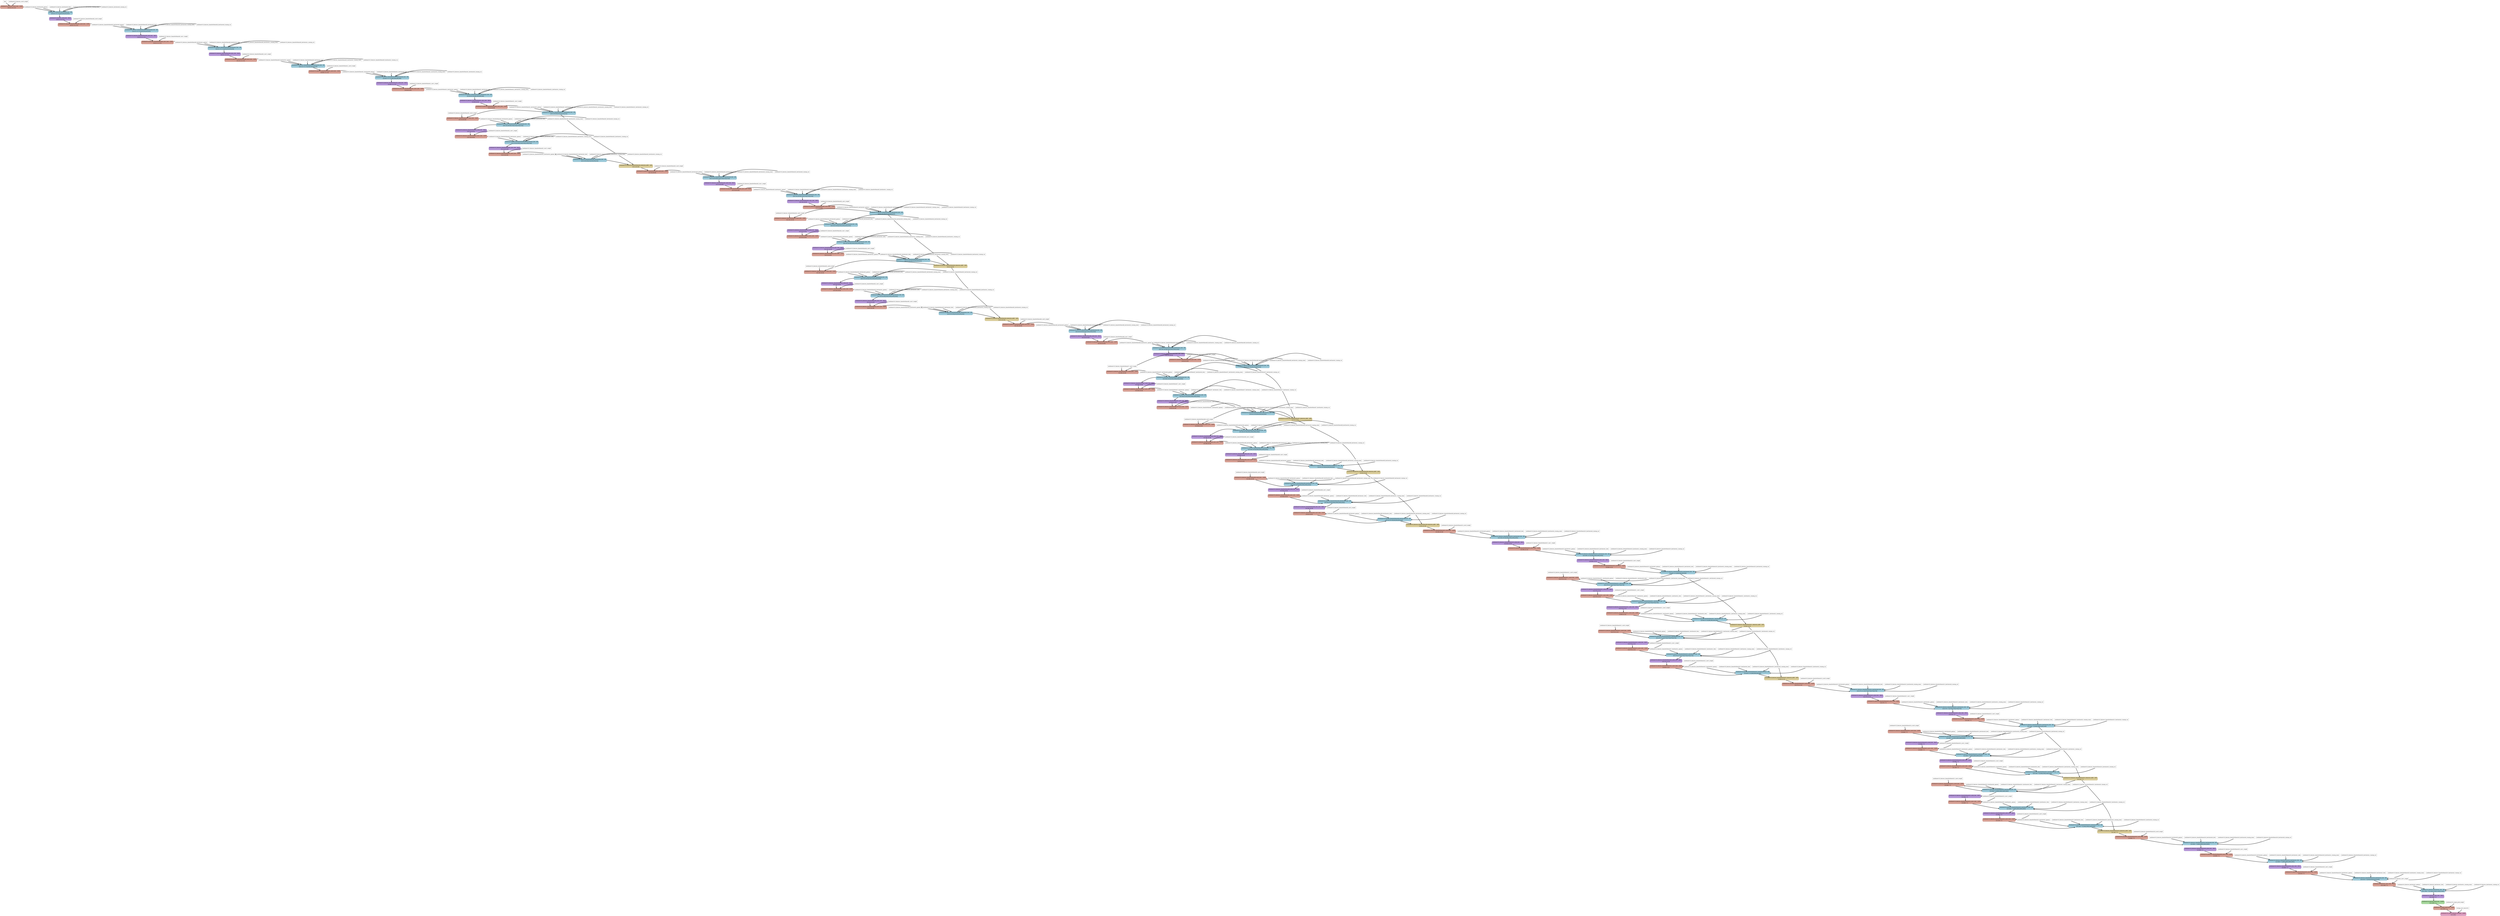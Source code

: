 strict digraph {
  graph [
    rankdir="TB"
    overlap=prism
    overlap_shrink=true
    splines=curved
  ];
  node [
    shape=Mrecord
  ];
  edge [
    penwidth=3
  ];

  // Node definitions.
  "data" [
    id=0
    name="data"
    type=constant_input
    label="data"
    inputs=""
    outputs=""
    shape=box
    style="filled,dashed"
    fillcolor="white"
  ];
  "mobilenetv20_features_conv0_weight" [
    id=1
    name="mobilenetv20_features_conv0_weight"
    type=constant_input
    label="mobilenetv20_features_conv0_weight"
    inputs=""
    outputs=""
    shape=box
    style="filled,dashed"
    fillcolor="white"
  ];
  "mobilenetv20_features_conv0_fwd" [
    id=2
    name="mobilenetv20_features_conv0_fwd"
    type=Conv
    label="{ {mobilenetv20_features_conv0_fwd  | CONV} | [16,32,112,112] }"
    inputs="data;mobilenetv20_features_conv0_weight"
    outputs="mobilenetv20_features_conv0_fwd"
    penwidth=3
    style=filled
    color="#c38d82"
    fontcolor="#000000"
    fillcolor="#d8a094"
  ];
  "mobilenetv20_features_batchnorm0_gamma" [
    id=3
    name="mobilenetv20_features_batchnorm0_gamma"
    type=constant_input
    label="mobilenetv20_features_batchnorm0_gamma"
    inputs=""
    outputs=""
    shape=box
    style="filled,dashed"
    fillcolor="white"
  ];
  "mobilenetv20_features_batchnorm0_beta" [
    id=4
    name="mobilenetv20_features_batchnorm0_beta"
    type=constant_input
    label="mobilenetv20_features_batchnorm0_beta"
    inputs=""
    outputs=""
    shape=box
    style="filled,dashed"
    fillcolor="white"
  ];
  "mobilenetv20_features_batchnorm0_running_mean" [
    id=5
    name="mobilenetv20_features_batchnorm0_running_mean"
    type=constant_input
    label="mobilenetv20_features_batchnorm0_running_mean"
    inputs=""
    outputs=""
    shape=box
    style="filled,dashed"
    fillcolor="white"
  ];
  "mobilenetv20_features_batchnorm0_running_var" [
    id=6
    name="mobilenetv20_features_batchnorm0_running_var"
    type=constant_input
    label="mobilenetv20_features_batchnorm0_running_var"
    inputs=""
    outputs=""
    shape=box
    style="filled,dashed"
    fillcolor="white"
  ];
  "mobilenetv20_features_batchnorm0_fwd" [
    id=7
    name="mobilenetv20_features_batchnorm0_fwd"
    type=BatchNormalization
    label="{ {mobilenetv20_features_batchnorm0_fwd  | BN} | [[16,32,112,112],[32],[32],[32],[32]] }"
    inputs="mobilenetv20_features_conv0_fwd;mobilenetv20_features_batchnorm0_gamma;mobilenetv20_features_batchnorm0_beta;mobilenetv20_features_batchnorm0_running_mean;mobilenetv20_features_batchnorm0_running_var"
    outputs="mobilenetv20_features_batchnorm0_fwd"
    penwidth=3
    style=filled
    color="#86b5c4"
    fontcolor="#000000"
    fillcolor="#9bcada"
  ];
  "mobilenetv20_features_relu0_fwd" [
    id=8
    name="mobilenetv20_features_relu0_fwd"
    type=Relu
    label="{ {mobilenetv20_features_relu0_fwd  | RELU} | [16,32,112,112] }"
    inputs="mobilenetv20_features_batchnorm0_fwd"
    outputs="mobilenetv20_features_relu0_fwd"
    penwidth=3
    style=filled
    color="#a385c6"
    fontcolor="#000000"
    fillcolor="#b596d9"
  ];
  "mobilenetv20_features_linearbottleneck0_conv0_weight" [
    id=9
    name="mobilenetv20_features_linearbottleneck0_conv0_weight"
    type=constant_input
    label="mobilenetv20_features_linearbottleneck0_conv0_weight"
    inputs=""
    outputs=""
    shape=box
    style="filled,dashed"
    fillcolor="white"
  ];
  "mobilenetv20_features_linearbottleneck0_conv0_fwd" [
    id=10
    name="mobilenetv20_features_linearbottleneck0_conv0_fwd"
    type=Conv
    label="{ {mobilenetv20_features_linearbottleneck0_conv0_fwd  | CONV} | [16,32,112,112] }"
    inputs="mobilenetv20_features_relu0_fwd;mobilenetv20_features_linearbottleneck0_conv0_weight"
    outputs="mobilenetv20_features_linearbottleneck0_conv0_fwd"
    penwidth=3
    style=filled
    color="#c38d82"
    fontcolor="#000000"
    fillcolor="#d8a094"
  ];
  "mobilenetv20_features_linearbottleneck0_batchnorm0_gamma" [
    id=11
    name="mobilenetv20_features_linearbottleneck0_batchnorm0_gamma"
    type=constant_input
    label="mobilenetv20_features_linearbottleneck0_batchnorm0_gamma"
    inputs=""
    outputs=""
    shape=box
    style="filled,dashed"
    fillcolor="white"
  ];
  "mobilenetv20_features_linearbottleneck0_batchnorm0_beta" [
    id=12
    name="mobilenetv20_features_linearbottleneck0_batchnorm0_beta"
    type=constant_input
    label="mobilenetv20_features_linearbottleneck0_batchnorm0_beta"
    inputs=""
    outputs=""
    shape=box
    style="filled,dashed"
    fillcolor="white"
  ];
  "mobilenetv20_features_linearbottleneck0_batchnorm0_running_mean" [
    id=13
    name="mobilenetv20_features_linearbottleneck0_batchnorm0_running_mean"
    type=constant_input
    label="mobilenetv20_features_linearbottleneck0_batchnorm0_running_mean"
    inputs=""
    outputs=""
    shape=box
    style="filled,dashed"
    fillcolor="white"
  ];
  "mobilenetv20_features_linearbottleneck0_batchnorm0_running_var" [
    id=14
    name="mobilenetv20_features_linearbottleneck0_batchnorm0_running_var"
    type=constant_input
    label="mobilenetv20_features_linearbottleneck0_batchnorm0_running_var"
    inputs=""
    outputs=""
    shape=box
    style="filled,dashed"
    fillcolor="white"
  ];
  "mobilenetv20_features_linearbottleneck0_batchnorm0_fwd" [
    id=15
    name="mobilenetv20_features_linearbottleneck0_batchnorm0_fwd"
    type=BatchNormalization
    label="{ {mobilenetv20_features_linearbottleneck0_batchnorm0_fwd  | BN} | [[16,32,112,112],[32],[32],[32],[32]] }"
    inputs="mobilenetv20_features_linearbottleneck0_conv0_fwd;mobilenetv20_features_linearbottleneck0_batchnorm0_gamma;mobilenetv20_features_linearbottleneck0_batchnorm0_beta;mobilenetv20_features_linearbottleneck0_batchnorm0_running_mean;mobilenetv20_features_linearbottleneck0_batchnorm0_running_var"
    outputs="mobilenetv20_features_linearbottleneck0_batchnorm0_fwd"
    penwidth=3
    style=filled
    color="#86b5c4"
    fontcolor="#000000"
    fillcolor="#9bcada"
  ];
  "mobilenetv20_features_linearbottleneck0_relu0_fwd" [
    id=16
    name="mobilenetv20_features_linearbottleneck0_relu0_fwd"
    type=Relu
    label="{ {mobilenetv20_features_linearbottleneck0_relu0_fwd  | RELU} | [16,32,112,112] }"
    inputs="mobilenetv20_features_linearbottleneck0_batchnorm0_fwd"
    outputs="mobilenetv20_features_linearbottleneck0_relu0_fwd"
    penwidth=3
    style=filled
    color="#a385c6"
    fontcolor="#000000"
    fillcolor="#b596d9"
  ];
  "mobilenetv20_features_linearbottleneck0_conv1_weight" [
    id=17
    name="mobilenetv20_features_linearbottleneck0_conv1_weight"
    type=constant_input
    label="mobilenetv20_features_linearbottleneck0_conv1_weight"
    inputs=""
    outputs=""
    shape=box
    style="filled,dashed"
    fillcolor="white"
  ];
  "mobilenetv20_features_linearbottleneck0_conv1_fwd" [
    id=18
    name="mobilenetv20_features_linearbottleneck0_conv1_fwd"
    type=Conv
    label="{ {mobilenetv20_features_linearbottleneck0_conv1_fwd  | CONV} | [16,32,112,112] }"
    inputs="mobilenetv20_features_linearbottleneck0_relu0_fwd;mobilenetv20_features_linearbottleneck0_conv1_weight"
    outputs="mobilenetv20_features_linearbottleneck0_conv1_fwd"
    penwidth=3
    style=filled
    color="#c38d82"
    fontcolor="#000000"
    fillcolor="#d8a094"
  ];
  "mobilenetv20_features_linearbottleneck0_batchnorm1_gamma" [
    id=19
    name="mobilenetv20_features_linearbottleneck0_batchnorm1_gamma"
    type=constant_input
    label="mobilenetv20_features_linearbottleneck0_batchnorm1_gamma"
    inputs=""
    outputs=""
    shape=box
    style="filled,dashed"
    fillcolor="white"
  ];
  "mobilenetv20_features_linearbottleneck0_batchnorm1_beta" [
    id=20
    name="mobilenetv20_features_linearbottleneck0_batchnorm1_beta"
    type=constant_input
    label="mobilenetv20_features_linearbottleneck0_batchnorm1_beta"
    inputs=""
    outputs=""
    shape=box
    style="filled,dashed"
    fillcolor="white"
  ];
  "mobilenetv20_features_linearbottleneck0_batchnorm1_running_mean" [
    id=21
    name="mobilenetv20_features_linearbottleneck0_batchnorm1_running_mean"
    type=constant_input
    label="mobilenetv20_features_linearbottleneck0_batchnorm1_running_mean"
    inputs=""
    outputs=""
    shape=box
    style="filled,dashed"
    fillcolor="white"
  ];
  "mobilenetv20_features_linearbottleneck0_batchnorm1_running_var" [
    id=22
    name="mobilenetv20_features_linearbottleneck0_batchnorm1_running_var"
    type=constant_input
    label="mobilenetv20_features_linearbottleneck0_batchnorm1_running_var"
    inputs=""
    outputs=""
    shape=box
    style="filled,dashed"
    fillcolor="white"
  ];
  "mobilenetv20_features_linearbottleneck0_batchnorm1_fwd" [
    id=23
    name="mobilenetv20_features_linearbottleneck0_batchnorm1_fwd"
    type=BatchNormalization
    label="{ {mobilenetv20_features_linearbottleneck0_batchnorm1_fwd  | BN} | [[16,32,112,112],[32],[32],[32],[32]] }"
    inputs="mobilenetv20_features_linearbottleneck0_conv1_fwd;mobilenetv20_features_linearbottleneck0_batchnorm1_gamma;mobilenetv20_features_linearbottleneck0_batchnorm1_beta;mobilenetv20_features_linearbottleneck0_batchnorm1_running_mean;mobilenetv20_features_linearbottleneck0_batchnorm1_running_var"
    outputs="mobilenetv20_features_linearbottleneck0_batchnorm1_fwd"
    penwidth=3
    style=filled
    color="#86b5c4"
    fontcolor="#000000"
    fillcolor="#9bcada"
  ];
  "mobilenetv20_features_linearbottleneck0_relu1_fwd" [
    id=24
    name="mobilenetv20_features_linearbottleneck0_relu1_fwd"
    type=Relu
    label="{ {mobilenetv20_features_linearbottleneck0_relu1_fwd  | RELU} | [16,32,112,112] }"
    inputs="mobilenetv20_features_linearbottleneck0_batchnorm1_fwd"
    outputs="mobilenetv20_features_linearbottleneck0_relu1_fwd"
    penwidth=3
    style=filled
    color="#a385c6"
    fontcolor="#000000"
    fillcolor="#b596d9"
  ];
  "mobilenetv20_features_linearbottleneck0_conv2_weight" [
    id=25
    name="mobilenetv20_features_linearbottleneck0_conv2_weight"
    type=constant_input
    label="mobilenetv20_features_linearbottleneck0_conv2_weight"
    inputs=""
    outputs=""
    shape=box
    style="filled,dashed"
    fillcolor="white"
  ];
  "mobilenetv20_features_linearbottleneck0_conv2_fwd" [
    id=26
    name="mobilenetv20_features_linearbottleneck0_conv2_fwd"
    type=Conv
    label="{ {mobilenetv20_features_linearbottleneck0_conv2_fwd  | CONV} | [16,16,112,112] }"
    inputs="mobilenetv20_features_linearbottleneck0_relu1_fwd;mobilenetv20_features_linearbottleneck0_conv2_weight"
    outputs="mobilenetv20_features_linearbottleneck0_conv2_fwd"
    penwidth=3
    style=filled
    color="#c38d82"
    fontcolor="#000000"
    fillcolor="#d8a094"
  ];
  "mobilenetv20_features_linearbottleneck0_batchnorm2_gamma" [
    id=27
    name="mobilenetv20_features_linearbottleneck0_batchnorm2_gamma"
    type=constant_input
    label="mobilenetv20_features_linearbottleneck0_batchnorm2_gamma"
    inputs=""
    outputs=""
    shape=box
    style="filled,dashed"
    fillcolor="white"
  ];
  "mobilenetv20_features_linearbottleneck0_batchnorm2_beta" [
    id=28
    name="mobilenetv20_features_linearbottleneck0_batchnorm2_beta"
    type=constant_input
    label="mobilenetv20_features_linearbottleneck0_batchnorm2_beta"
    inputs=""
    outputs=""
    shape=box
    style="filled,dashed"
    fillcolor="white"
  ];
  "mobilenetv20_features_linearbottleneck0_batchnorm2_running_mean" [
    id=29
    name="mobilenetv20_features_linearbottleneck0_batchnorm2_running_mean"
    type=constant_input
    label="mobilenetv20_features_linearbottleneck0_batchnorm2_running_mean"
    inputs=""
    outputs=""
    shape=box
    style="filled,dashed"
    fillcolor="white"
  ];
  "mobilenetv20_features_linearbottleneck0_batchnorm2_running_var" [
    id=30
    name="mobilenetv20_features_linearbottleneck0_batchnorm2_running_var"
    type=constant_input
    label="mobilenetv20_features_linearbottleneck0_batchnorm2_running_var"
    inputs=""
    outputs=""
    shape=box
    style="filled,dashed"
    fillcolor="white"
  ];
  "mobilenetv20_features_linearbottleneck0_batchnorm2_fwd" [
    id=31
    name="mobilenetv20_features_linearbottleneck0_batchnorm2_fwd"
    type=BatchNormalization
    label="{ {mobilenetv20_features_linearbottleneck0_batchnorm2_fwd  | BN} | [[16,16,112,112],[16],[16],[16],[16]] }"
    inputs="mobilenetv20_features_linearbottleneck0_conv2_fwd;mobilenetv20_features_linearbottleneck0_batchnorm2_gamma;mobilenetv20_features_linearbottleneck0_batchnorm2_beta;mobilenetv20_features_linearbottleneck0_batchnorm2_running_mean;mobilenetv20_features_linearbottleneck0_batchnorm2_running_var"
    outputs="mobilenetv20_features_linearbottleneck0_batchnorm2_fwd"
    penwidth=3
    style=filled
    color="#86b5c4"
    fontcolor="#000000"
    fillcolor="#9bcada"
  ];
  "mobilenetv20_features_linearbottleneck1_conv0_weight" [
    id=32
    name="mobilenetv20_features_linearbottleneck1_conv0_weight"
    type=constant_input
    label="mobilenetv20_features_linearbottleneck1_conv0_weight"
    inputs=""
    outputs=""
    shape=box
    style="filled,dashed"
    fillcolor="white"
  ];
  "mobilenetv20_features_linearbottleneck1_conv0_fwd" [
    id=33
    name="mobilenetv20_features_linearbottleneck1_conv0_fwd"
    type=Conv
    label="{ {mobilenetv20_features_linearbottleneck1_conv0_fwd  | CONV} | [16,96,112,112] }"
    inputs="mobilenetv20_features_linearbottleneck0_batchnorm2_fwd;mobilenetv20_features_linearbottleneck1_conv0_weight"
    outputs="mobilenetv20_features_linearbottleneck1_conv0_fwd"
    penwidth=3
    style=filled
    color="#c38d82"
    fontcolor="#000000"
    fillcolor="#d8a094"
  ];
  "mobilenetv20_features_linearbottleneck1_batchnorm0_gamma" [
    id=34
    name="mobilenetv20_features_linearbottleneck1_batchnorm0_gamma"
    type=constant_input
    label="mobilenetv20_features_linearbottleneck1_batchnorm0_gamma"
    inputs=""
    outputs=""
    shape=box
    style="filled,dashed"
    fillcolor="white"
  ];
  "mobilenetv20_features_linearbottleneck1_batchnorm0_beta" [
    id=35
    name="mobilenetv20_features_linearbottleneck1_batchnorm0_beta"
    type=constant_input
    label="mobilenetv20_features_linearbottleneck1_batchnorm0_beta"
    inputs=""
    outputs=""
    shape=box
    style="filled,dashed"
    fillcolor="white"
  ];
  "mobilenetv20_features_linearbottleneck1_batchnorm0_running_mean" [
    id=36
    name="mobilenetv20_features_linearbottleneck1_batchnorm0_running_mean"
    type=constant_input
    label="mobilenetv20_features_linearbottleneck1_batchnorm0_running_mean"
    inputs=""
    outputs=""
    shape=box
    style="filled,dashed"
    fillcolor="white"
  ];
  "mobilenetv20_features_linearbottleneck1_batchnorm0_running_var" [
    id=37
    name="mobilenetv20_features_linearbottleneck1_batchnorm0_running_var"
    type=constant_input
    label="mobilenetv20_features_linearbottleneck1_batchnorm0_running_var"
    inputs=""
    outputs=""
    shape=box
    style="filled,dashed"
    fillcolor="white"
  ];
  "mobilenetv20_features_linearbottleneck1_batchnorm0_fwd" [
    id=38
    name="mobilenetv20_features_linearbottleneck1_batchnorm0_fwd"
    type=BatchNormalization
    label="{ {mobilenetv20_features_linearbottleneck1_batchnorm0_fwd  | BN} | [[16,96,112,112],[96],[96],[96],[96]] }"
    inputs="mobilenetv20_features_linearbottleneck1_conv0_fwd;mobilenetv20_features_linearbottleneck1_batchnorm0_gamma;mobilenetv20_features_linearbottleneck1_batchnorm0_beta;mobilenetv20_features_linearbottleneck1_batchnorm0_running_mean;mobilenetv20_features_linearbottleneck1_batchnorm0_running_var"
    outputs="mobilenetv20_features_linearbottleneck1_batchnorm0_fwd"
    penwidth=3
    style=filled
    color="#86b5c4"
    fontcolor="#000000"
    fillcolor="#9bcada"
  ];
  "mobilenetv20_features_linearbottleneck1_relu0_fwd" [
    id=39
    name="mobilenetv20_features_linearbottleneck1_relu0_fwd"
    type=Relu
    label="{ {mobilenetv20_features_linearbottleneck1_relu0_fwd  | RELU} | [16,96,112,112] }"
    inputs="mobilenetv20_features_linearbottleneck1_batchnorm0_fwd"
    outputs="mobilenetv20_features_linearbottleneck1_relu0_fwd"
    penwidth=3
    style=filled
    color="#a385c6"
    fontcolor="#000000"
    fillcolor="#b596d9"
  ];
  "mobilenetv20_features_linearbottleneck1_conv1_weight" [
    id=40
    name="mobilenetv20_features_linearbottleneck1_conv1_weight"
    type=constant_input
    label="mobilenetv20_features_linearbottleneck1_conv1_weight"
    inputs=""
    outputs=""
    shape=box
    style="filled,dashed"
    fillcolor="white"
  ];
  "mobilenetv20_features_linearbottleneck1_conv1_fwd" [
    id=41
    name="mobilenetv20_features_linearbottleneck1_conv1_fwd"
    type=Conv
    label="{ {mobilenetv20_features_linearbottleneck1_conv1_fwd  | CONV} | [16,96,56,56] }"
    inputs="mobilenetv20_features_linearbottleneck1_relu0_fwd;mobilenetv20_features_linearbottleneck1_conv1_weight"
    outputs="mobilenetv20_features_linearbottleneck1_conv1_fwd"
    penwidth=3
    style=filled
    color="#c38d82"
    fontcolor="#000000"
    fillcolor="#d8a094"
  ];
  "mobilenetv20_features_linearbottleneck1_batchnorm1_gamma" [
    id=42
    name="mobilenetv20_features_linearbottleneck1_batchnorm1_gamma"
    type=constant_input
    label="mobilenetv20_features_linearbottleneck1_batchnorm1_gamma"
    inputs=""
    outputs=""
    shape=box
    style="filled,dashed"
    fillcolor="white"
  ];
  "mobilenetv20_features_linearbottleneck1_batchnorm1_beta" [
    id=43
    name="mobilenetv20_features_linearbottleneck1_batchnorm1_beta"
    type=constant_input
    label="mobilenetv20_features_linearbottleneck1_batchnorm1_beta"
    inputs=""
    outputs=""
    shape=box
    style="filled,dashed"
    fillcolor="white"
  ];
  "mobilenetv20_features_linearbottleneck1_batchnorm1_running_mean" [
    id=44
    name="mobilenetv20_features_linearbottleneck1_batchnorm1_running_mean"
    type=constant_input
    label="mobilenetv20_features_linearbottleneck1_batchnorm1_running_mean"
    inputs=""
    outputs=""
    shape=box
    style="filled,dashed"
    fillcolor="white"
  ];
  "mobilenetv20_features_linearbottleneck1_batchnorm1_running_var" [
    id=45
    name="mobilenetv20_features_linearbottleneck1_batchnorm1_running_var"
    type=constant_input
    label="mobilenetv20_features_linearbottleneck1_batchnorm1_running_var"
    inputs=""
    outputs=""
    shape=box
    style="filled,dashed"
    fillcolor="white"
  ];
  "mobilenetv20_features_linearbottleneck1_batchnorm1_fwd" [
    id=46
    name="mobilenetv20_features_linearbottleneck1_batchnorm1_fwd"
    type=BatchNormalization
    label="{ {mobilenetv20_features_linearbottleneck1_batchnorm1_fwd  | BN} | [[16,96,56,56],[96],[96],[96],[96]] }"
    inputs="mobilenetv20_features_linearbottleneck1_conv1_fwd;mobilenetv20_features_linearbottleneck1_batchnorm1_gamma;mobilenetv20_features_linearbottleneck1_batchnorm1_beta;mobilenetv20_features_linearbottleneck1_batchnorm1_running_mean;mobilenetv20_features_linearbottleneck1_batchnorm1_running_var"
    outputs="mobilenetv20_features_linearbottleneck1_batchnorm1_fwd"
    penwidth=3
    style=filled
    color="#86b5c4"
    fontcolor="#000000"
    fillcolor="#9bcada"
  ];
  "mobilenetv20_features_linearbottleneck1_relu1_fwd" [
    id=47
    name="mobilenetv20_features_linearbottleneck1_relu1_fwd"
    type=Relu
    label="{ {mobilenetv20_features_linearbottleneck1_relu1_fwd  | RELU} | [16,96,56,56] }"
    inputs="mobilenetv20_features_linearbottleneck1_batchnorm1_fwd"
    outputs="mobilenetv20_features_linearbottleneck1_relu1_fwd"
    penwidth=3
    style=filled
    color="#a385c6"
    fontcolor="#000000"
    fillcolor="#b596d9"
  ];
  "mobilenetv20_features_linearbottleneck1_conv2_weight" [
    id=48
    name="mobilenetv20_features_linearbottleneck1_conv2_weight"
    type=constant_input
    label="mobilenetv20_features_linearbottleneck1_conv2_weight"
    inputs=""
    outputs=""
    shape=box
    style="filled,dashed"
    fillcolor="white"
  ];
  "mobilenetv20_features_linearbottleneck1_conv2_fwd" [
    id=49
    name="mobilenetv20_features_linearbottleneck1_conv2_fwd"
    type=Conv
    label="{ {mobilenetv20_features_linearbottleneck1_conv2_fwd  | CONV} | [16,24,56,56] }"
    inputs="mobilenetv20_features_linearbottleneck1_relu1_fwd;mobilenetv20_features_linearbottleneck1_conv2_weight"
    outputs="mobilenetv20_features_linearbottleneck1_conv2_fwd"
    penwidth=3
    style=filled
    color="#c38d82"
    fontcolor="#000000"
    fillcolor="#d8a094"
  ];
  "mobilenetv20_features_linearbottleneck1_batchnorm2_gamma" [
    id=50
    name="mobilenetv20_features_linearbottleneck1_batchnorm2_gamma"
    type=constant_input
    label="mobilenetv20_features_linearbottleneck1_batchnorm2_gamma"
    inputs=""
    outputs=""
    shape=box
    style="filled,dashed"
    fillcolor="white"
  ];
  "mobilenetv20_features_linearbottleneck1_batchnorm2_beta" [
    id=51
    name="mobilenetv20_features_linearbottleneck1_batchnorm2_beta"
    type=constant_input
    label="mobilenetv20_features_linearbottleneck1_batchnorm2_beta"
    inputs=""
    outputs=""
    shape=box
    style="filled,dashed"
    fillcolor="white"
  ];
  "mobilenetv20_features_linearbottleneck1_batchnorm2_running_mean" [
    id=52
    name="mobilenetv20_features_linearbottleneck1_batchnorm2_running_mean"
    type=constant_input
    label="mobilenetv20_features_linearbottleneck1_batchnorm2_running_mean"
    inputs=""
    outputs=""
    shape=box
    style="filled,dashed"
    fillcolor="white"
  ];
  "mobilenetv20_features_linearbottleneck1_batchnorm2_running_var" [
    id=53
    name="mobilenetv20_features_linearbottleneck1_batchnorm2_running_var"
    type=constant_input
    label="mobilenetv20_features_linearbottleneck1_batchnorm2_running_var"
    inputs=""
    outputs=""
    shape=box
    style="filled,dashed"
    fillcolor="white"
  ];
  "mobilenetv20_features_linearbottleneck1_batchnorm2_fwd" [
    id=54
    name="mobilenetv20_features_linearbottleneck1_batchnorm2_fwd"
    type=BatchNormalization
    label="{ {mobilenetv20_features_linearbottleneck1_batchnorm2_fwd  | BN} | [[16,24,56,56],[24],[24],[24],[24]] }"
    inputs="mobilenetv20_features_linearbottleneck1_conv2_fwd;mobilenetv20_features_linearbottleneck1_batchnorm2_gamma;mobilenetv20_features_linearbottleneck1_batchnorm2_beta;mobilenetv20_features_linearbottleneck1_batchnorm2_running_mean;mobilenetv20_features_linearbottleneck1_batchnorm2_running_var"
    outputs="mobilenetv20_features_linearbottleneck1_batchnorm2_fwd"
    penwidth=3
    style=filled
    color="#86b5c4"
    fontcolor="#000000"
    fillcolor="#9bcada"
  ];
  "mobilenetv20_features_linearbottleneck2_conv0_weight" [
    id=55
    name="mobilenetv20_features_linearbottleneck2_conv0_weight"
    type=constant_input
    label="mobilenetv20_features_linearbottleneck2_conv0_weight"
    inputs=""
    outputs=""
    shape=box
    style="filled,dashed"
    fillcolor="white"
  ];
  "mobilenetv20_features_linearbottleneck2_conv0_fwd" [
    id=56
    name="mobilenetv20_features_linearbottleneck2_conv0_fwd"
    type=Conv
    label="{ {mobilenetv20_features_linearbottleneck2_conv0_fwd  | CONV} | [16,144,56,56] }"
    inputs="mobilenetv20_features_linearbottleneck1_batchnorm2_fwd;mobilenetv20_features_linearbottleneck2_conv0_weight"
    outputs="mobilenetv20_features_linearbottleneck2_conv0_fwd"
    penwidth=3
    style=filled
    color="#c38d82"
    fontcolor="#000000"
    fillcolor="#d8a094"
  ];
  "mobilenetv20_features_linearbottleneck2_batchnorm0_gamma" [
    id=57
    name="mobilenetv20_features_linearbottleneck2_batchnorm0_gamma"
    type=constant_input
    label="mobilenetv20_features_linearbottleneck2_batchnorm0_gamma"
    inputs=""
    outputs=""
    shape=box
    style="filled,dashed"
    fillcolor="white"
  ];
  "mobilenetv20_features_linearbottleneck2_batchnorm0_beta" [
    id=58
    name="mobilenetv20_features_linearbottleneck2_batchnorm0_beta"
    type=constant_input
    label="mobilenetv20_features_linearbottleneck2_batchnorm0_beta"
    inputs=""
    outputs=""
    shape=box
    style="filled,dashed"
    fillcolor="white"
  ];
  "mobilenetv20_features_linearbottleneck2_batchnorm0_running_mean" [
    id=59
    name="mobilenetv20_features_linearbottleneck2_batchnorm0_running_mean"
    type=constant_input
    label="mobilenetv20_features_linearbottleneck2_batchnorm0_running_mean"
    inputs=""
    outputs=""
    shape=box
    style="filled,dashed"
    fillcolor="white"
  ];
  "mobilenetv20_features_linearbottleneck2_batchnorm0_running_var" [
    id=60
    name="mobilenetv20_features_linearbottleneck2_batchnorm0_running_var"
    type=constant_input
    label="mobilenetv20_features_linearbottleneck2_batchnorm0_running_var"
    inputs=""
    outputs=""
    shape=box
    style="filled,dashed"
    fillcolor="white"
  ];
  "mobilenetv20_features_linearbottleneck2_batchnorm0_fwd" [
    id=61
    name="mobilenetv20_features_linearbottleneck2_batchnorm0_fwd"
    type=BatchNormalization
    label="{ {mobilenetv20_features_linearbottleneck2_batchnorm0_fwd  | BN} | [[16,144,56,56],[144],[144],[144],[144]] }"
    inputs="mobilenetv20_features_linearbottleneck2_conv0_fwd;mobilenetv20_features_linearbottleneck2_batchnorm0_gamma;mobilenetv20_features_linearbottleneck2_batchnorm0_beta;mobilenetv20_features_linearbottleneck2_batchnorm0_running_mean;mobilenetv20_features_linearbottleneck2_batchnorm0_running_var"
    outputs="mobilenetv20_features_linearbottleneck2_batchnorm0_fwd"
    penwidth=3
    style=filled
    color="#86b5c4"
    fontcolor="#000000"
    fillcolor="#9bcada"
  ];
  "mobilenetv20_features_linearbottleneck2_relu0_fwd" [
    id=62
    name="mobilenetv20_features_linearbottleneck2_relu0_fwd"
    type=Relu
    label="{ {mobilenetv20_features_linearbottleneck2_relu0_fwd  | RELU} | [16,144,56,56] }"
    inputs="mobilenetv20_features_linearbottleneck2_batchnorm0_fwd"
    outputs="mobilenetv20_features_linearbottleneck2_relu0_fwd"
    penwidth=3
    style=filled
    color="#a385c6"
    fontcolor="#000000"
    fillcolor="#b596d9"
  ];
  "mobilenetv20_features_linearbottleneck2_conv1_weight" [
    id=63
    name="mobilenetv20_features_linearbottleneck2_conv1_weight"
    type=constant_input
    label="mobilenetv20_features_linearbottleneck2_conv1_weight"
    inputs=""
    outputs=""
    shape=box
    style="filled,dashed"
    fillcolor="white"
  ];
  "mobilenetv20_features_linearbottleneck2_conv1_fwd" [
    id=64
    name="mobilenetv20_features_linearbottleneck2_conv1_fwd"
    type=Conv
    label="{ {mobilenetv20_features_linearbottleneck2_conv1_fwd  | CONV} | [16,144,56,56] }"
    inputs="mobilenetv20_features_linearbottleneck2_relu0_fwd;mobilenetv20_features_linearbottleneck2_conv1_weight"
    outputs="mobilenetv20_features_linearbottleneck2_conv1_fwd"
    penwidth=3
    style=filled
    color="#c38d82"
    fontcolor="#000000"
    fillcolor="#d8a094"
  ];
  "mobilenetv20_features_linearbottleneck2_batchnorm1_gamma" [
    id=65
    name="mobilenetv20_features_linearbottleneck2_batchnorm1_gamma"
    type=constant_input
    label="mobilenetv20_features_linearbottleneck2_batchnorm1_gamma"
    inputs=""
    outputs=""
    shape=box
    style="filled,dashed"
    fillcolor="white"
  ];
  "mobilenetv20_features_linearbottleneck2_batchnorm1_beta" [
    id=66
    name="mobilenetv20_features_linearbottleneck2_batchnorm1_beta"
    type=constant_input
    label="mobilenetv20_features_linearbottleneck2_batchnorm1_beta"
    inputs=""
    outputs=""
    shape=box
    style="filled,dashed"
    fillcolor="white"
  ];
  "mobilenetv20_features_linearbottleneck2_batchnorm1_running_mean" [
    id=67
    name="mobilenetv20_features_linearbottleneck2_batchnorm1_running_mean"
    type=constant_input
    label="mobilenetv20_features_linearbottleneck2_batchnorm1_running_mean"
    inputs=""
    outputs=""
    shape=box
    style="filled,dashed"
    fillcolor="white"
  ];
  "mobilenetv20_features_linearbottleneck2_batchnorm1_running_var" [
    id=68
    name="mobilenetv20_features_linearbottleneck2_batchnorm1_running_var"
    type=constant_input
    label="mobilenetv20_features_linearbottleneck2_batchnorm1_running_var"
    inputs=""
    outputs=""
    shape=box
    style="filled,dashed"
    fillcolor="white"
  ];
  "mobilenetv20_features_linearbottleneck2_batchnorm1_fwd" [
    id=69
    name="mobilenetv20_features_linearbottleneck2_batchnorm1_fwd"
    type=BatchNormalization
    label="{ {mobilenetv20_features_linearbottleneck2_batchnorm1_fwd  | BN} | [[16,144,56,56],[144],[144],[144],[144]] }"
    inputs="mobilenetv20_features_linearbottleneck2_conv1_fwd;mobilenetv20_features_linearbottleneck2_batchnorm1_gamma;mobilenetv20_features_linearbottleneck2_batchnorm1_beta;mobilenetv20_features_linearbottleneck2_batchnorm1_running_mean;mobilenetv20_features_linearbottleneck2_batchnorm1_running_var"
    outputs="mobilenetv20_features_linearbottleneck2_batchnorm1_fwd"
    penwidth=3
    style=filled
    color="#86b5c4"
    fontcolor="#000000"
    fillcolor="#9bcada"
  ];
  "mobilenetv20_features_linearbottleneck2_relu1_fwd" [
    id=70
    name="mobilenetv20_features_linearbottleneck2_relu1_fwd"
    type=Relu
    label="{ {mobilenetv20_features_linearbottleneck2_relu1_fwd  | RELU} | [16,144,56,56] }"
    inputs="mobilenetv20_features_linearbottleneck2_batchnorm1_fwd"
    outputs="mobilenetv20_features_linearbottleneck2_relu1_fwd"
    penwidth=3
    style=filled
    color="#a385c6"
    fontcolor="#000000"
    fillcolor="#b596d9"
  ];
  "mobilenetv20_features_linearbottleneck2_conv2_weight" [
    id=71
    name="mobilenetv20_features_linearbottleneck2_conv2_weight"
    type=constant_input
    label="mobilenetv20_features_linearbottleneck2_conv2_weight"
    inputs=""
    outputs=""
    shape=box
    style="filled,dashed"
    fillcolor="white"
  ];
  "mobilenetv20_features_linearbottleneck2_conv2_fwd" [
    id=72
    name="mobilenetv20_features_linearbottleneck2_conv2_fwd"
    type=Conv
    label="{ {mobilenetv20_features_linearbottleneck2_conv2_fwd  | CONV} | [16,24,56,56] }"
    inputs="mobilenetv20_features_linearbottleneck2_relu1_fwd;mobilenetv20_features_linearbottleneck2_conv2_weight"
    outputs="mobilenetv20_features_linearbottleneck2_conv2_fwd"
    penwidth=3
    style=filled
    color="#c38d82"
    fontcolor="#000000"
    fillcolor="#d8a094"
  ];
  "mobilenetv20_features_linearbottleneck2_batchnorm2_gamma" [
    id=73
    name="mobilenetv20_features_linearbottleneck2_batchnorm2_gamma"
    type=constant_input
    label="mobilenetv20_features_linearbottleneck2_batchnorm2_gamma"
    inputs=""
    outputs=""
    shape=box
    style="filled,dashed"
    fillcolor="white"
  ];
  "mobilenetv20_features_linearbottleneck2_batchnorm2_beta" [
    id=74
    name="mobilenetv20_features_linearbottleneck2_batchnorm2_beta"
    type=constant_input
    label="mobilenetv20_features_linearbottleneck2_batchnorm2_beta"
    inputs=""
    outputs=""
    shape=box
    style="filled,dashed"
    fillcolor="white"
  ];
  "mobilenetv20_features_linearbottleneck2_batchnorm2_running_mean" [
    id=75
    name="mobilenetv20_features_linearbottleneck2_batchnorm2_running_mean"
    type=constant_input
    label="mobilenetv20_features_linearbottleneck2_batchnorm2_running_mean"
    inputs=""
    outputs=""
    shape=box
    style="filled,dashed"
    fillcolor="white"
  ];
  "mobilenetv20_features_linearbottleneck2_batchnorm2_running_var" [
    id=76
    name="mobilenetv20_features_linearbottleneck2_batchnorm2_running_var"
    type=constant_input
    label="mobilenetv20_features_linearbottleneck2_batchnorm2_running_var"
    inputs=""
    outputs=""
    shape=box
    style="filled,dashed"
    fillcolor="white"
  ];
  "mobilenetv20_features_linearbottleneck2_batchnorm2_fwd" [
    id=77
    name="mobilenetv20_features_linearbottleneck2_batchnorm2_fwd"
    type=BatchNormalization
    label="{ {mobilenetv20_features_linearbottleneck2_batchnorm2_fwd  | BN} | [[16,24,56,56],[24],[24],[24],[24]] }"
    inputs="mobilenetv20_features_linearbottleneck2_conv2_fwd;mobilenetv20_features_linearbottleneck2_batchnorm2_gamma;mobilenetv20_features_linearbottleneck2_batchnorm2_beta;mobilenetv20_features_linearbottleneck2_batchnorm2_running_mean;mobilenetv20_features_linearbottleneck2_batchnorm2_running_var"
    outputs="mobilenetv20_features_linearbottleneck2_batchnorm2_fwd"
    penwidth=3
    style=filled
    color="#86b5c4"
    fontcolor="#000000"
    fillcolor="#9bcada"
  ];
  "mobilenetv20_features_linearbottleneck2_elemwise_add0" [
    id=78
    name="mobilenetv20_features_linearbottleneck2_elemwise_add0"
    type=Add
    label="{ {mobilenetv20_features_linearbottleneck2_elemwise_add0  | ADD} | [16,24,56,56] }"
    inputs="mobilenetv20_features_linearbottleneck2_batchnorm2_fwd;mobilenetv20_features_linearbottleneck1_batchnorm2_fwd"
    outputs="mobilenetv20_features_linearbottleneck2_elemwise_add0"
    penwidth=3
    style=filled
    color="#c4b784"
    fontcolor="#000000"
    fillcolor="#dcce99"
  ];
  "mobilenetv20_features_linearbottleneck3_conv0_weight" [
    id=79
    name="mobilenetv20_features_linearbottleneck3_conv0_weight"
    type=constant_input
    label="mobilenetv20_features_linearbottleneck3_conv0_weight"
    inputs=""
    outputs=""
    shape=box
    style="filled,dashed"
    fillcolor="white"
  ];
  "mobilenetv20_features_linearbottleneck3_conv0_fwd" [
    id=80
    name="mobilenetv20_features_linearbottleneck3_conv0_fwd"
    type=Conv
    label="{ {mobilenetv20_features_linearbottleneck3_conv0_fwd  | CONV} | [16,144,56,56] }"
    inputs="mobilenetv20_features_linearbottleneck2_elemwise_add0;mobilenetv20_features_linearbottleneck3_conv0_weight"
    outputs="mobilenetv20_features_linearbottleneck3_conv0_fwd"
    penwidth=3
    style=filled
    color="#c38d82"
    fontcolor="#000000"
    fillcolor="#d8a094"
  ];
  "mobilenetv20_features_linearbottleneck3_batchnorm0_gamma" [
    id=81
    name="mobilenetv20_features_linearbottleneck3_batchnorm0_gamma"
    type=constant_input
    label="mobilenetv20_features_linearbottleneck3_batchnorm0_gamma"
    inputs=""
    outputs=""
    shape=box
    style="filled,dashed"
    fillcolor="white"
  ];
  "mobilenetv20_features_linearbottleneck3_batchnorm0_beta" [
    id=82
    name="mobilenetv20_features_linearbottleneck3_batchnorm0_beta"
    type=constant_input
    label="mobilenetv20_features_linearbottleneck3_batchnorm0_beta"
    inputs=""
    outputs=""
    shape=box
    style="filled,dashed"
    fillcolor="white"
  ];
  "mobilenetv20_features_linearbottleneck3_batchnorm0_running_mean" [
    id=83
    name="mobilenetv20_features_linearbottleneck3_batchnorm0_running_mean"
    type=constant_input
    label="mobilenetv20_features_linearbottleneck3_batchnorm0_running_mean"
    inputs=""
    outputs=""
    shape=box
    style="filled,dashed"
    fillcolor="white"
  ];
  "mobilenetv20_features_linearbottleneck3_batchnorm0_running_var" [
    id=84
    name="mobilenetv20_features_linearbottleneck3_batchnorm0_running_var"
    type=constant_input
    label="mobilenetv20_features_linearbottleneck3_batchnorm0_running_var"
    inputs=""
    outputs=""
    shape=box
    style="filled,dashed"
    fillcolor="white"
  ];
  "mobilenetv20_features_linearbottleneck3_batchnorm0_fwd" [
    id=85
    name="mobilenetv20_features_linearbottleneck3_batchnorm0_fwd"
    type=BatchNormalization
    label="{ {mobilenetv20_features_linearbottleneck3_batchnorm0_fwd  | BN} | [[16,144,56,56],[144],[144],[144],[144]] }"
    inputs="mobilenetv20_features_linearbottleneck3_conv0_fwd;mobilenetv20_features_linearbottleneck3_batchnorm0_gamma;mobilenetv20_features_linearbottleneck3_batchnorm0_beta;mobilenetv20_features_linearbottleneck3_batchnorm0_running_mean;mobilenetv20_features_linearbottleneck3_batchnorm0_running_var"
    outputs="mobilenetv20_features_linearbottleneck3_batchnorm0_fwd"
    penwidth=3
    style=filled
    color="#86b5c4"
    fontcolor="#000000"
    fillcolor="#9bcada"
  ];
  "mobilenetv20_features_linearbottleneck3_relu0_fwd" [
    id=86
    name="mobilenetv20_features_linearbottleneck3_relu0_fwd"
    type=Relu
    label="{ {mobilenetv20_features_linearbottleneck3_relu0_fwd  | RELU} | [16,144,56,56] }"
    inputs="mobilenetv20_features_linearbottleneck3_batchnorm0_fwd"
    outputs="mobilenetv20_features_linearbottleneck3_relu0_fwd"
    penwidth=3
    style=filled
    color="#a385c6"
    fontcolor="#000000"
    fillcolor="#b596d9"
  ];
  "mobilenetv20_features_linearbottleneck3_conv1_weight" [
    id=87
    name="mobilenetv20_features_linearbottleneck3_conv1_weight"
    type=constant_input
    label="mobilenetv20_features_linearbottleneck3_conv1_weight"
    inputs=""
    outputs=""
    shape=box
    style="filled,dashed"
    fillcolor="white"
  ];
  "mobilenetv20_features_linearbottleneck3_conv1_fwd" [
    id=88
    name="mobilenetv20_features_linearbottleneck3_conv1_fwd"
    type=Conv
    label="{ {mobilenetv20_features_linearbottleneck3_conv1_fwd  | CONV} | [16,144,28,28] }"
    inputs="mobilenetv20_features_linearbottleneck3_relu0_fwd;mobilenetv20_features_linearbottleneck3_conv1_weight"
    outputs="mobilenetv20_features_linearbottleneck3_conv1_fwd"
    penwidth=3
    style=filled
    color="#c38d82"
    fontcolor="#000000"
    fillcolor="#d8a094"
  ];
  "mobilenetv20_features_linearbottleneck3_batchnorm1_gamma" [
    id=89
    name="mobilenetv20_features_linearbottleneck3_batchnorm1_gamma"
    type=constant_input
    label="mobilenetv20_features_linearbottleneck3_batchnorm1_gamma"
    inputs=""
    outputs=""
    shape=box
    style="filled,dashed"
    fillcolor="white"
  ];
  "mobilenetv20_features_linearbottleneck3_batchnorm1_beta" [
    id=90
    name="mobilenetv20_features_linearbottleneck3_batchnorm1_beta"
    type=constant_input
    label="mobilenetv20_features_linearbottleneck3_batchnorm1_beta"
    inputs=""
    outputs=""
    shape=box
    style="filled,dashed"
    fillcolor="white"
  ];
  "mobilenetv20_features_linearbottleneck3_batchnorm1_running_mean" [
    id=91
    name="mobilenetv20_features_linearbottleneck3_batchnorm1_running_mean"
    type=constant_input
    label="mobilenetv20_features_linearbottleneck3_batchnorm1_running_mean"
    inputs=""
    outputs=""
    shape=box
    style="filled,dashed"
    fillcolor="white"
  ];
  "mobilenetv20_features_linearbottleneck3_batchnorm1_running_var" [
    id=92
    name="mobilenetv20_features_linearbottleneck3_batchnorm1_running_var"
    type=constant_input
    label="mobilenetv20_features_linearbottleneck3_batchnorm1_running_var"
    inputs=""
    outputs=""
    shape=box
    style="filled,dashed"
    fillcolor="white"
  ];
  "mobilenetv20_features_linearbottleneck3_batchnorm1_fwd" [
    id=93
    name="mobilenetv20_features_linearbottleneck3_batchnorm1_fwd"
    type=BatchNormalization
    label="{ {mobilenetv20_features_linearbottleneck3_batchnorm1_fwd  | BN} | [[16,144,28,28],[144],[144],[144],[144]] }"
    inputs="mobilenetv20_features_linearbottleneck3_conv1_fwd;mobilenetv20_features_linearbottleneck3_batchnorm1_gamma;mobilenetv20_features_linearbottleneck3_batchnorm1_beta;mobilenetv20_features_linearbottleneck3_batchnorm1_running_mean;mobilenetv20_features_linearbottleneck3_batchnorm1_running_var"
    outputs="mobilenetv20_features_linearbottleneck3_batchnorm1_fwd"
    penwidth=3
    style=filled
    color="#86b5c4"
    fontcolor="#000000"
    fillcolor="#9bcada"
  ];
  "mobilenetv20_features_linearbottleneck3_relu1_fwd" [
    id=94
    name="mobilenetv20_features_linearbottleneck3_relu1_fwd"
    type=Relu
    label="{ {mobilenetv20_features_linearbottleneck3_relu1_fwd  | RELU} | [16,144,28,28] }"
    inputs="mobilenetv20_features_linearbottleneck3_batchnorm1_fwd"
    outputs="mobilenetv20_features_linearbottleneck3_relu1_fwd"
    penwidth=3
    style=filled
    color="#a385c6"
    fontcolor="#000000"
    fillcolor="#b596d9"
  ];
  "mobilenetv20_features_linearbottleneck3_conv2_weight" [
    id=95
    name="mobilenetv20_features_linearbottleneck3_conv2_weight"
    type=constant_input
    label="mobilenetv20_features_linearbottleneck3_conv2_weight"
    inputs=""
    outputs=""
    shape=box
    style="filled,dashed"
    fillcolor="white"
  ];
  "mobilenetv20_features_linearbottleneck3_conv2_fwd" [
    id=96
    name="mobilenetv20_features_linearbottleneck3_conv2_fwd"
    type=Conv
    label="{ {mobilenetv20_features_linearbottleneck3_conv2_fwd  | CONV} | [16,32,28,28] }"
    inputs="mobilenetv20_features_linearbottleneck3_relu1_fwd;mobilenetv20_features_linearbottleneck3_conv2_weight"
    outputs="mobilenetv20_features_linearbottleneck3_conv2_fwd"
    penwidth=3
    style=filled
    color="#c38d82"
    fontcolor="#000000"
    fillcolor="#d8a094"
  ];
  "mobilenetv20_features_linearbottleneck3_batchnorm2_gamma" [
    id=97
    name="mobilenetv20_features_linearbottleneck3_batchnorm2_gamma"
    type=constant_input
    label="mobilenetv20_features_linearbottleneck3_batchnorm2_gamma"
    inputs=""
    outputs=""
    shape=box
    style="filled,dashed"
    fillcolor="white"
  ];
  "mobilenetv20_features_linearbottleneck3_batchnorm2_beta" [
    id=98
    name="mobilenetv20_features_linearbottleneck3_batchnorm2_beta"
    type=constant_input
    label="mobilenetv20_features_linearbottleneck3_batchnorm2_beta"
    inputs=""
    outputs=""
    shape=box
    style="filled,dashed"
    fillcolor="white"
  ];
  "mobilenetv20_features_linearbottleneck3_batchnorm2_running_mean" [
    id=99
    name="mobilenetv20_features_linearbottleneck3_batchnorm2_running_mean"
    type=constant_input
    label="mobilenetv20_features_linearbottleneck3_batchnorm2_running_mean"
    inputs=""
    outputs=""
    shape=box
    style="filled,dashed"
    fillcolor="white"
  ];
  "mobilenetv20_features_linearbottleneck3_batchnorm2_running_var" [
    id=100
    name="mobilenetv20_features_linearbottleneck3_batchnorm2_running_var"
    type=constant_input
    label="mobilenetv20_features_linearbottleneck3_batchnorm2_running_var"
    inputs=""
    outputs=""
    shape=box
    style="filled,dashed"
    fillcolor="white"
  ];
  "mobilenetv20_features_linearbottleneck3_batchnorm2_fwd" [
    id=101
    name="mobilenetv20_features_linearbottleneck3_batchnorm2_fwd"
    type=BatchNormalization
    label="{ {mobilenetv20_features_linearbottleneck3_batchnorm2_fwd  | BN} | [[16,32,28,28],[32],[32],[32],[32]] }"
    inputs="mobilenetv20_features_linearbottleneck3_conv2_fwd;mobilenetv20_features_linearbottleneck3_batchnorm2_gamma;mobilenetv20_features_linearbottleneck3_batchnorm2_beta;mobilenetv20_features_linearbottleneck3_batchnorm2_running_mean;mobilenetv20_features_linearbottleneck3_batchnorm2_running_var"
    outputs="mobilenetv20_features_linearbottleneck3_batchnorm2_fwd"
    penwidth=3
    style=filled
    color="#86b5c4"
    fontcolor="#000000"
    fillcolor="#9bcada"
  ];
  "mobilenetv20_features_linearbottleneck4_conv0_weight" [
    id=102
    name="mobilenetv20_features_linearbottleneck4_conv0_weight"
    type=constant_input
    label="mobilenetv20_features_linearbottleneck4_conv0_weight"
    inputs=""
    outputs=""
    shape=box
    style="filled,dashed"
    fillcolor="white"
  ];
  "mobilenetv20_features_linearbottleneck4_conv0_fwd" [
    id=103
    name="mobilenetv20_features_linearbottleneck4_conv0_fwd"
    type=Conv
    label="{ {mobilenetv20_features_linearbottleneck4_conv0_fwd  | CONV} | [16,192,28,28] }"
    inputs="mobilenetv20_features_linearbottleneck3_batchnorm2_fwd;mobilenetv20_features_linearbottleneck4_conv0_weight"
    outputs="mobilenetv20_features_linearbottleneck4_conv0_fwd"
    penwidth=3
    style=filled
    color="#c38d82"
    fontcolor="#000000"
    fillcolor="#d8a094"
  ];
  "mobilenetv20_features_linearbottleneck4_batchnorm0_gamma" [
    id=104
    name="mobilenetv20_features_linearbottleneck4_batchnorm0_gamma"
    type=constant_input
    label="mobilenetv20_features_linearbottleneck4_batchnorm0_gamma"
    inputs=""
    outputs=""
    shape=box
    style="filled,dashed"
    fillcolor="white"
  ];
  "mobilenetv20_features_linearbottleneck4_batchnorm0_beta" [
    id=105
    name="mobilenetv20_features_linearbottleneck4_batchnorm0_beta"
    type=constant_input
    label="mobilenetv20_features_linearbottleneck4_batchnorm0_beta"
    inputs=""
    outputs=""
    shape=box
    style="filled,dashed"
    fillcolor="white"
  ];
  "mobilenetv20_features_linearbottleneck4_batchnorm0_running_mean" [
    id=106
    name="mobilenetv20_features_linearbottleneck4_batchnorm0_running_mean"
    type=constant_input
    label="mobilenetv20_features_linearbottleneck4_batchnorm0_running_mean"
    inputs=""
    outputs=""
    shape=box
    style="filled,dashed"
    fillcolor="white"
  ];
  "mobilenetv20_features_linearbottleneck4_batchnorm0_running_var" [
    id=107
    name="mobilenetv20_features_linearbottleneck4_batchnorm0_running_var"
    type=constant_input
    label="mobilenetv20_features_linearbottleneck4_batchnorm0_running_var"
    inputs=""
    outputs=""
    shape=box
    style="filled,dashed"
    fillcolor="white"
  ];
  "mobilenetv20_features_linearbottleneck4_batchnorm0_fwd" [
    id=108
    name="mobilenetv20_features_linearbottleneck4_batchnorm0_fwd"
    type=BatchNormalization
    label="{ {mobilenetv20_features_linearbottleneck4_batchnorm0_fwd  | BN} | [[16,192,28,28],[192],[192],[192],[192]] }"
    inputs="mobilenetv20_features_linearbottleneck4_conv0_fwd;mobilenetv20_features_linearbottleneck4_batchnorm0_gamma;mobilenetv20_features_linearbottleneck4_batchnorm0_beta;mobilenetv20_features_linearbottleneck4_batchnorm0_running_mean;mobilenetv20_features_linearbottleneck4_batchnorm0_running_var"
    outputs="mobilenetv20_features_linearbottleneck4_batchnorm0_fwd"
    penwidth=3
    style=filled
    color="#86b5c4"
    fontcolor="#000000"
    fillcolor="#9bcada"
  ];
  "mobilenetv20_features_linearbottleneck4_relu0_fwd" [
    id=109
    name="mobilenetv20_features_linearbottleneck4_relu0_fwd"
    type=Relu
    label="{ {mobilenetv20_features_linearbottleneck4_relu0_fwd  | RELU} | [16,192,28,28] }"
    inputs="mobilenetv20_features_linearbottleneck4_batchnorm0_fwd"
    outputs="mobilenetv20_features_linearbottleneck4_relu0_fwd"
    penwidth=3
    style=filled
    color="#a385c6"
    fontcolor="#000000"
    fillcolor="#b596d9"
  ];
  "mobilenetv20_features_linearbottleneck4_conv1_weight" [
    id=110
    name="mobilenetv20_features_linearbottleneck4_conv1_weight"
    type=constant_input
    label="mobilenetv20_features_linearbottleneck4_conv1_weight"
    inputs=""
    outputs=""
    shape=box
    style="filled,dashed"
    fillcolor="white"
  ];
  "mobilenetv20_features_linearbottleneck4_conv1_fwd" [
    id=111
    name="mobilenetv20_features_linearbottleneck4_conv1_fwd"
    type=Conv
    label="{ {mobilenetv20_features_linearbottleneck4_conv1_fwd  | CONV} | [16,192,28,28] }"
    inputs="mobilenetv20_features_linearbottleneck4_relu0_fwd;mobilenetv20_features_linearbottleneck4_conv1_weight"
    outputs="mobilenetv20_features_linearbottleneck4_conv1_fwd"
    penwidth=3
    style=filled
    color="#c38d82"
    fontcolor="#000000"
    fillcolor="#d8a094"
  ];
  "mobilenetv20_features_linearbottleneck4_batchnorm1_gamma" [
    id=112
    name="mobilenetv20_features_linearbottleneck4_batchnorm1_gamma"
    type=constant_input
    label="mobilenetv20_features_linearbottleneck4_batchnorm1_gamma"
    inputs=""
    outputs=""
    shape=box
    style="filled,dashed"
    fillcolor="white"
  ];
  "mobilenetv20_features_linearbottleneck4_batchnorm1_beta" [
    id=113
    name="mobilenetv20_features_linearbottleneck4_batchnorm1_beta"
    type=constant_input
    label="mobilenetv20_features_linearbottleneck4_batchnorm1_beta"
    inputs=""
    outputs=""
    shape=box
    style="filled,dashed"
    fillcolor="white"
  ];
  "mobilenetv20_features_linearbottleneck4_batchnorm1_running_mean" [
    id=114
    name="mobilenetv20_features_linearbottleneck4_batchnorm1_running_mean"
    type=constant_input
    label="mobilenetv20_features_linearbottleneck4_batchnorm1_running_mean"
    inputs=""
    outputs=""
    shape=box
    style="filled,dashed"
    fillcolor="white"
  ];
  "mobilenetv20_features_linearbottleneck4_batchnorm1_running_var" [
    id=115
    name="mobilenetv20_features_linearbottleneck4_batchnorm1_running_var"
    type=constant_input
    label="mobilenetv20_features_linearbottleneck4_batchnorm1_running_var"
    inputs=""
    outputs=""
    shape=box
    style="filled,dashed"
    fillcolor="white"
  ];
  "mobilenetv20_features_linearbottleneck4_batchnorm1_fwd" [
    id=116
    name="mobilenetv20_features_linearbottleneck4_batchnorm1_fwd"
    type=BatchNormalization
    label="{ {mobilenetv20_features_linearbottleneck4_batchnorm1_fwd  | BN} | [[16,192,28,28],[192],[192],[192],[192]] }"
    inputs="mobilenetv20_features_linearbottleneck4_conv1_fwd;mobilenetv20_features_linearbottleneck4_batchnorm1_gamma;mobilenetv20_features_linearbottleneck4_batchnorm1_beta;mobilenetv20_features_linearbottleneck4_batchnorm1_running_mean;mobilenetv20_features_linearbottleneck4_batchnorm1_running_var"
    outputs="mobilenetv20_features_linearbottleneck4_batchnorm1_fwd"
    penwidth=3
    style=filled
    color="#86b5c4"
    fontcolor="#000000"
    fillcolor="#9bcada"
  ];
  "mobilenetv20_features_linearbottleneck4_relu1_fwd" [
    id=117
    name="mobilenetv20_features_linearbottleneck4_relu1_fwd"
    type=Relu
    label="{ {mobilenetv20_features_linearbottleneck4_relu1_fwd  | RELU} | [16,192,28,28] }"
    inputs="mobilenetv20_features_linearbottleneck4_batchnorm1_fwd"
    outputs="mobilenetv20_features_linearbottleneck4_relu1_fwd"
    penwidth=3
    style=filled
    color="#a385c6"
    fontcolor="#000000"
    fillcolor="#b596d9"
  ];
  "mobilenetv20_features_linearbottleneck4_conv2_weight" [
    id=118
    name="mobilenetv20_features_linearbottleneck4_conv2_weight"
    type=constant_input
    label="mobilenetv20_features_linearbottleneck4_conv2_weight"
    inputs=""
    outputs=""
    shape=box
    style="filled,dashed"
    fillcolor="white"
  ];
  "mobilenetv20_features_linearbottleneck4_conv2_fwd" [
    id=119
    name="mobilenetv20_features_linearbottleneck4_conv2_fwd"
    type=Conv
    label="{ {mobilenetv20_features_linearbottleneck4_conv2_fwd  | CONV} | [16,32,28,28] }"
    inputs="mobilenetv20_features_linearbottleneck4_relu1_fwd;mobilenetv20_features_linearbottleneck4_conv2_weight"
    outputs="mobilenetv20_features_linearbottleneck4_conv2_fwd"
    penwidth=3
    style=filled
    color="#c38d82"
    fontcolor="#000000"
    fillcolor="#d8a094"
  ];
  "mobilenetv20_features_linearbottleneck4_batchnorm2_gamma" [
    id=120
    name="mobilenetv20_features_linearbottleneck4_batchnorm2_gamma"
    type=constant_input
    label="mobilenetv20_features_linearbottleneck4_batchnorm2_gamma"
    inputs=""
    outputs=""
    shape=box
    style="filled,dashed"
    fillcolor="white"
  ];
  "mobilenetv20_features_linearbottleneck4_batchnorm2_beta" [
    id=121
    name="mobilenetv20_features_linearbottleneck4_batchnorm2_beta"
    type=constant_input
    label="mobilenetv20_features_linearbottleneck4_batchnorm2_beta"
    inputs=""
    outputs=""
    shape=box
    style="filled,dashed"
    fillcolor="white"
  ];
  "mobilenetv20_features_linearbottleneck4_batchnorm2_running_mean" [
    id=122
    name="mobilenetv20_features_linearbottleneck4_batchnorm2_running_mean"
    type=constant_input
    label="mobilenetv20_features_linearbottleneck4_batchnorm2_running_mean"
    inputs=""
    outputs=""
    shape=box
    style="filled,dashed"
    fillcolor="white"
  ];
  "mobilenetv20_features_linearbottleneck4_batchnorm2_running_var" [
    id=123
    name="mobilenetv20_features_linearbottleneck4_batchnorm2_running_var"
    type=constant_input
    label="mobilenetv20_features_linearbottleneck4_batchnorm2_running_var"
    inputs=""
    outputs=""
    shape=box
    style="filled,dashed"
    fillcolor="white"
  ];
  "mobilenetv20_features_linearbottleneck4_batchnorm2_fwd" [
    id=124
    name="mobilenetv20_features_linearbottleneck4_batchnorm2_fwd"
    type=BatchNormalization
    label="{ {mobilenetv20_features_linearbottleneck4_batchnorm2_fwd  | BN} | [[16,32,28,28],[32],[32],[32],[32]] }"
    inputs="mobilenetv20_features_linearbottleneck4_conv2_fwd;mobilenetv20_features_linearbottleneck4_batchnorm2_gamma;mobilenetv20_features_linearbottleneck4_batchnorm2_beta;mobilenetv20_features_linearbottleneck4_batchnorm2_running_mean;mobilenetv20_features_linearbottleneck4_batchnorm2_running_var"
    outputs="mobilenetv20_features_linearbottleneck4_batchnorm2_fwd"
    penwidth=3
    style=filled
    color="#86b5c4"
    fontcolor="#000000"
    fillcolor="#9bcada"
  ];
  "mobilenetv20_features_linearbottleneck4_elemwise_add0" [
    id=125
    name="mobilenetv20_features_linearbottleneck4_elemwise_add0"
    type=Add
    label="{ {mobilenetv20_features_linearbottleneck4_elemwise_add0  | ADD} | [16,32,28,28] }"
    inputs="mobilenetv20_features_linearbottleneck4_batchnorm2_fwd;mobilenetv20_features_linearbottleneck3_batchnorm2_fwd"
    outputs="mobilenetv20_features_linearbottleneck4_elemwise_add0"
    penwidth=3
    style=filled
    color="#c4b784"
    fontcolor="#000000"
    fillcolor="#dcce99"
  ];
  "mobilenetv20_features_linearbottleneck5_conv0_weight" [
    id=126
    name="mobilenetv20_features_linearbottleneck5_conv0_weight"
    type=constant_input
    label="mobilenetv20_features_linearbottleneck5_conv0_weight"
    inputs=""
    outputs=""
    shape=box
    style="filled,dashed"
    fillcolor="white"
  ];
  "mobilenetv20_features_linearbottleneck5_conv0_fwd" [
    id=127
    name="mobilenetv20_features_linearbottleneck5_conv0_fwd"
    type=Conv
    label="{ {mobilenetv20_features_linearbottleneck5_conv0_fwd  | CONV} | [16,192,28,28] }"
    inputs="mobilenetv20_features_linearbottleneck4_elemwise_add0;mobilenetv20_features_linearbottleneck5_conv0_weight"
    outputs="mobilenetv20_features_linearbottleneck5_conv0_fwd"
    penwidth=3
    style=filled
    color="#c38d82"
    fontcolor="#000000"
    fillcolor="#d8a094"
  ];
  "mobilenetv20_features_linearbottleneck5_batchnorm0_gamma" [
    id=128
    name="mobilenetv20_features_linearbottleneck5_batchnorm0_gamma"
    type=constant_input
    label="mobilenetv20_features_linearbottleneck5_batchnorm0_gamma"
    inputs=""
    outputs=""
    shape=box
    style="filled,dashed"
    fillcolor="white"
  ];
  "mobilenetv20_features_linearbottleneck5_batchnorm0_beta" [
    id=129
    name="mobilenetv20_features_linearbottleneck5_batchnorm0_beta"
    type=constant_input
    label="mobilenetv20_features_linearbottleneck5_batchnorm0_beta"
    inputs=""
    outputs=""
    shape=box
    style="filled,dashed"
    fillcolor="white"
  ];
  "mobilenetv20_features_linearbottleneck5_batchnorm0_running_mean" [
    id=130
    name="mobilenetv20_features_linearbottleneck5_batchnorm0_running_mean"
    type=constant_input
    label="mobilenetv20_features_linearbottleneck5_batchnorm0_running_mean"
    inputs=""
    outputs=""
    shape=box
    style="filled,dashed"
    fillcolor="white"
  ];
  "mobilenetv20_features_linearbottleneck5_batchnorm0_running_var" [
    id=131
    name="mobilenetv20_features_linearbottleneck5_batchnorm0_running_var"
    type=constant_input
    label="mobilenetv20_features_linearbottleneck5_batchnorm0_running_var"
    inputs=""
    outputs=""
    shape=box
    style="filled,dashed"
    fillcolor="white"
  ];
  "mobilenetv20_features_linearbottleneck5_batchnorm0_fwd" [
    id=132
    name="mobilenetv20_features_linearbottleneck5_batchnorm0_fwd"
    type=BatchNormalization
    label="{ {mobilenetv20_features_linearbottleneck5_batchnorm0_fwd  | BN} | [[16,192,28,28],[192],[192],[192],[192]] }"
    inputs="mobilenetv20_features_linearbottleneck5_conv0_fwd;mobilenetv20_features_linearbottleneck5_batchnorm0_gamma;mobilenetv20_features_linearbottleneck5_batchnorm0_beta;mobilenetv20_features_linearbottleneck5_batchnorm0_running_mean;mobilenetv20_features_linearbottleneck5_batchnorm0_running_var"
    outputs="mobilenetv20_features_linearbottleneck5_batchnorm0_fwd"
    penwidth=3
    style=filled
    color="#86b5c4"
    fontcolor="#000000"
    fillcolor="#9bcada"
  ];
  "mobilenetv20_features_linearbottleneck5_relu0_fwd" [
    id=133
    name="mobilenetv20_features_linearbottleneck5_relu0_fwd"
    type=Relu
    label="{ {mobilenetv20_features_linearbottleneck5_relu0_fwd  | RELU} | [16,192,28,28] }"
    inputs="mobilenetv20_features_linearbottleneck5_batchnorm0_fwd"
    outputs="mobilenetv20_features_linearbottleneck5_relu0_fwd"
    penwidth=3
    style=filled
    color="#a385c6"
    fontcolor="#000000"
    fillcolor="#b596d9"
  ];
  "mobilenetv20_features_linearbottleneck5_conv1_weight" [
    id=134
    name="mobilenetv20_features_linearbottleneck5_conv1_weight"
    type=constant_input
    label="mobilenetv20_features_linearbottleneck5_conv1_weight"
    inputs=""
    outputs=""
    shape=box
    style="filled,dashed"
    fillcolor="white"
  ];
  "mobilenetv20_features_linearbottleneck5_conv1_fwd" [
    id=135
    name="mobilenetv20_features_linearbottleneck5_conv1_fwd"
    type=Conv
    label="{ {mobilenetv20_features_linearbottleneck5_conv1_fwd  | CONV} | [16,192,28,28] }"
    inputs="mobilenetv20_features_linearbottleneck5_relu0_fwd;mobilenetv20_features_linearbottleneck5_conv1_weight"
    outputs="mobilenetv20_features_linearbottleneck5_conv1_fwd"
    penwidth=3
    style=filled
    color="#c38d82"
    fontcolor="#000000"
    fillcolor="#d8a094"
  ];
  "mobilenetv20_features_linearbottleneck5_batchnorm1_gamma" [
    id=136
    name="mobilenetv20_features_linearbottleneck5_batchnorm1_gamma"
    type=constant_input
    label="mobilenetv20_features_linearbottleneck5_batchnorm1_gamma"
    inputs=""
    outputs=""
    shape=box
    style="filled,dashed"
    fillcolor="white"
  ];
  "mobilenetv20_features_linearbottleneck5_batchnorm1_beta" [
    id=137
    name="mobilenetv20_features_linearbottleneck5_batchnorm1_beta"
    type=constant_input
    label="mobilenetv20_features_linearbottleneck5_batchnorm1_beta"
    inputs=""
    outputs=""
    shape=box
    style="filled,dashed"
    fillcolor="white"
  ];
  "mobilenetv20_features_linearbottleneck5_batchnorm1_running_mean" [
    id=138
    name="mobilenetv20_features_linearbottleneck5_batchnorm1_running_mean"
    type=constant_input
    label="mobilenetv20_features_linearbottleneck5_batchnorm1_running_mean"
    inputs=""
    outputs=""
    shape=box
    style="filled,dashed"
    fillcolor="white"
  ];
  "mobilenetv20_features_linearbottleneck5_batchnorm1_running_var" [
    id=139
    name="mobilenetv20_features_linearbottleneck5_batchnorm1_running_var"
    type=constant_input
    label="mobilenetv20_features_linearbottleneck5_batchnorm1_running_var"
    inputs=""
    outputs=""
    shape=box
    style="filled,dashed"
    fillcolor="white"
  ];
  "mobilenetv20_features_linearbottleneck5_batchnorm1_fwd" [
    id=140
    name="mobilenetv20_features_linearbottleneck5_batchnorm1_fwd"
    type=BatchNormalization
    label="{ {mobilenetv20_features_linearbottleneck5_batchnorm1_fwd  | BN} | [[16,192,28,28],[192],[192],[192],[192]] }"
    inputs="mobilenetv20_features_linearbottleneck5_conv1_fwd;mobilenetv20_features_linearbottleneck5_batchnorm1_gamma;mobilenetv20_features_linearbottleneck5_batchnorm1_beta;mobilenetv20_features_linearbottleneck5_batchnorm1_running_mean;mobilenetv20_features_linearbottleneck5_batchnorm1_running_var"
    outputs="mobilenetv20_features_linearbottleneck5_batchnorm1_fwd"
    penwidth=3
    style=filled
    color="#86b5c4"
    fontcolor="#000000"
    fillcolor="#9bcada"
  ];
  "mobilenetv20_features_linearbottleneck5_relu1_fwd" [
    id=141
    name="mobilenetv20_features_linearbottleneck5_relu1_fwd"
    type=Relu
    label="{ {mobilenetv20_features_linearbottleneck5_relu1_fwd  | RELU} | [16,192,28,28] }"
    inputs="mobilenetv20_features_linearbottleneck5_batchnorm1_fwd"
    outputs="mobilenetv20_features_linearbottleneck5_relu1_fwd"
    penwidth=3
    style=filled
    color="#a385c6"
    fontcolor="#000000"
    fillcolor="#b596d9"
  ];
  "mobilenetv20_features_linearbottleneck5_conv2_weight" [
    id=142
    name="mobilenetv20_features_linearbottleneck5_conv2_weight"
    type=constant_input
    label="mobilenetv20_features_linearbottleneck5_conv2_weight"
    inputs=""
    outputs=""
    shape=box
    style="filled,dashed"
    fillcolor="white"
  ];
  "mobilenetv20_features_linearbottleneck5_conv2_fwd" [
    id=143
    name="mobilenetv20_features_linearbottleneck5_conv2_fwd"
    type=Conv
    label="{ {mobilenetv20_features_linearbottleneck5_conv2_fwd  | CONV} | [16,32,28,28] }"
    inputs="mobilenetv20_features_linearbottleneck5_relu1_fwd;mobilenetv20_features_linearbottleneck5_conv2_weight"
    outputs="mobilenetv20_features_linearbottleneck5_conv2_fwd"
    penwidth=3
    style=filled
    color="#c38d82"
    fontcolor="#000000"
    fillcolor="#d8a094"
  ];
  "mobilenetv20_features_linearbottleneck5_batchnorm2_gamma" [
    id=144
    name="mobilenetv20_features_linearbottleneck5_batchnorm2_gamma"
    type=constant_input
    label="mobilenetv20_features_linearbottleneck5_batchnorm2_gamma"
    inputs=""
    outputs=""
    shape=box
    style="filled,dashed"
    fillcolor="white"
  ];
  "mobilenetv20_features_linearbottleneck5_batchnorm2_beta" [
    id=145
    name="mobilenetv20_features_linearbottleneck5_batchnorm2_beta"
    type=constant_input
    label="mobilenetv20_features_linearbottleneck5_batchnorm2_beta"
    inputs=""
    outputs=""
    shape=box
    style="filled,dashed"
    fillcolor="white"
  ];
  "mobilenetv20_features_linearbottleneck5_batchnorm2_running_mean" [
    id=146
    name="mobilenetv20_features_linearbottleneck5_batchnorm2_running_mean"
    type=constant_input
    label="mobilenetv20_features_linearbottleneck5_batchnorm2_running_mean"
    inputs=""
    outputs=""
    shape=box
    style="filled,dashed"
    fillcolor="white"
  ];
  "mobilenetv20_features_linearbottleneck5_batchnorm2_running_var" [
    id=147
    name="mobilenetv20_features_linearbottleneck5_batchnorm2_running_var"
    type=constant_input
    label="mobilenetv20_features_linearbottleneck5_batchnorm2_running_var"
    inputs=""
    outputs=""
    shape=box
    style="filled,dashed"
    fillcolor="white"
  ];
  "mobilenetv20_features_linearbottleneck5_batchnorm2_fwd" [
    id=148
    name="mobilenetv20_features_linearbottleneck5_batchnorm2_fwd"
    type=BatchNormalization
    label="{ {mobilenetv20_features_linearbottleneck5_batchnorm2_fwd  | BN} | [[16,32,28,28],[32],[32],[32],[32]] }"
    inputs="mobilenetv20_features_linearbottleneck5_conv2_fwd;mobilenetv20_features_linearbottleneck5_batchnorm2_gamma;mobilenetv20_features_linearbottleneck5_batchnorm2_beta;mobilenetv20_features_linearbottleneck5_batchnorm2_running_mean;mobilenetv20_features_linearbottleneck5_batchnorm2_running_var"
    outputs="mobilenetv20_features_linearbottleneck5_batchnorm2_fwd"
    penwidth=3
    style=filled
    color="#86b5c4"
    fontcolor="#000000"
    fillcolor="#9bcada"
  ];
  "mobilenetv20_features_linearbottleneck5_elemwise_add0" [
    id=149
    name="mobilenetv20_features_linearbottleneck5_elemwise_add0"
    type=Add
    label="{ {mobilenetv20_features_linearbottleneck5_elemwise_add0  | ADD} | [16,32,28,28] }"
    inputs="mobilenetv20_features_linearbottleneck5_batchnorm2_fwd;mobilenetv20_features_linearbottleneck4_elemwise_add0"
    outputs="mobilenetv20_features_linearbottleneck5_elemwise_add0"
    penwidth=3
    style=filled
    color="#c4b784"
    fontcolor="#000000"
    fillcolor="#dcce99"
  ];
  "mobilenetv20_features_linearbottleneck6_conv0_weight" [
    id=150
    name="mobilenetv20_features_linearbottleneck6_conv0_weight"
    type=constant_input
    label="mobilenetv20_features_linearbottleneck6_conv0_weight"
    inputs=""
    outputs=""
    shape=box
    style="filled,dashed"
    fillcolor="white"
  ];
  "mobilenetv20_features_linearbottleneck6_conv0_fwd" [
    id=151
    name="mobilenetv20_features_linearbottleneck6_conv0_fwd"
    type=Conv
    label="{ {mobilenetv20_features_linearbottleneck6_conv0_fwd  | CONV} | [16,192,28,28] }"
    inputs="mobilenetv20_features_linearbottleneck5_elemwise_add0;mobilenetv20_features_linearbottleneck6_conv0_weight"
    outputs="mobilenetv20_features_linearbottleneck6_conv0_fwd"
    penwidth=3
    style=filled
    color="#c38d82"
    fontcolor="#000000"
    fillcolor="#d8a094"
  ];
  "mobilenetv20_features_linearbottleneck6_batchnorm0_gamma" [
    id=152
    name="mobilenetv20_features_linearbottleneck6_batchnorm0_gamma"
    type=constant_input
    label="mobilenetv20_features_linearbottleneck6_batchnorm0_gamma"
    inputs=""
    outputs=""
    shape=box
    style="filled,dashed"
    fillcolor="white"
  ];
  "mobilenetv20_features_linearbottleneck6_batchnorm0_beta" [
    id=153
    name="mobilenetv20_features_linearbottleneck6_batchnorm0_beta"
    type=constant_input
    label="mobilenetv20_features_linearbottleneck6_batchnorm0_beta"
    inputs=""
    outputs=""
    shape=box
    style="filled,dashed"
    fillcolor="white"
  ];
  "mobilenetv20_features_linearbottleneck6_batchnorm0_running_mean" [
    id=154
    name="mobilenetv20_features_linearbottleneck6_batchnorm0_running_mean"
    type=constant_input
    label="mobilenetv20_features_linearbottleneck6_batchnorm0_running_mean"
    inputs=""
    outputs=""
    shape=box
    style="filled,dashed"
    fillcolor="white"
  ];
  "mobilenetv20_features_linearbottleneck6_batchnorm0_running_var" [
    id=155
    name="mobilenetv20_features_linearbottleneck6_batchnorm0_running_var"
    type=constant_input
    label="mobilenetv20_features_linearbottleneck6_batchnorm0_running_var"
    inputs=""
    outputs=""
    shape=box
    style="filled,dashed"
    fillcolor="white"
  ];
  "mobilenetv20_features_linearbottleneck6_batchnorm0_fwd" [
    id=156
    name="mobilenetv20_features_linearbottleneck6_batchnorm0_fwd"
    type=BatchNormalization
    label="{ {mobilenetv20_features_linearbottleneck6_batchnorm0_fwd  | BN} | [[16,192,28,28],[192],[192],[192],[192]] }"
    inputs="mobilenetv20_features_linearbottleneck6_conv0_fwd;mobilenetv20_features_linearbottleneck6_batchnorm0_gamma;mobilenetv20_features_linearbottleneck6_batchnorm0_beta;mobilenetv20_features_linearbottleneck6_batchnorm0_running_mean;mobilenetv20_features_linearbottleneck6_batchnorm0_running_var"
    outputs="mobilenetv20_features_linearbottleneck6_batchnorm0_fwd"
    penwidth=3
    style=filled
    color="#86b5c4"
    fontcolor="#000000"
    fillcolor="#9bcada"
  ];
  "mobilenetv20_features_linearbottleneck6_relu0_fwd" [
    id=157
    name="mobilenetv20_features_linearbottleneck6_relu0_fwd"
    type=Relu
    label="{ {mobilenetv20_features_linearbottleneck6_relu0_fwd  | RELU} | [16,192,28,28] }"
    inputs="mobilenetv20_features_linearbottleneck6_batchnorm0_fwd"
    outputs="mobilenetv20_features_linearbottleneck6_relu0_fwd"
    penwidth=3
    style=filled
    color="#a385c6"
    fontcolor="#000000"
    fillcolor="#b596d9"
  ];
  "mobilenetv20_features_linearbottleneck6_conv1_weight" [
    id=158
    name="mobilenetv20_features_linearbottleneck6_conv1_weight"
    type=constant_input
    label="mobilenetv20_features_linearbottleneck6_conv1_weight"
    inputs=""
    outputs=""
    shape=box
    style="filled,dashed"
    fillcolor="white"
  ];
  "mobilenetv20_features_linearbottleneck6_conv1_fwd" [
    id=159
    name="mobilenetv20_features_linearbottleneck6_conv1_fwd"
    type=Conv
    label="{ {mobilenetv20_features_linearbottleneck6_conv1_fwd  | CONV} | [16,192,28,28] }"
    inputs="mobilenetv20_features_linearbottleneck6_relu0_fwd;mobilenetv20_features_linearbottleneck6_conv1_weight"
    outputs="mobilenetv20_features_linearbottleneck6_conv1_fwd"
    penwidth=3
    style=filled
    color="#c38d82"
    fontcolor="#000000"
    fillcolor="#d8a094"
  ];
  "mobilenetv20_features_linearbottleneck6_batchnorm1_gamma" [
    id=160
    name="mobilenetv20_features_linearbottleneck6_batchnorm1_gamma"
    type=constant_input
    label="mobilenetv20_features_linearbottleneck6_batchnorm1_gamma"
    inputs=""
    outputs=""
    shape=box
    style="filled,dashed"
    fillcolor="white"
  ];
  "mobilenetv20_features_linearbottleneck6_batchnorm1_beta" [
    id=161
    name="mobilenetv20_features_linearbottleneck6_batchnorm1_beta"
    type=constant_input
    label="mobilenetv20_features_linearbottleneck6_batchnorm1_beta"
    inputs=""
    outputs=""
    shape=box
    style="filled,dashed"
    fillcolor="white"
  ];
  "mobilenetv20_features_linearbottleneck6_batchnorm1_running_mean" [
    id=162
    name="mobilenetv20_features_linearbottleneck6_batchnorm1_running_mean"
    type=constant_input
    label="mobilenetv20_features_linearbottleneck6_batchnorm1_running_mean"
    inputs=""
    outputs=""
    shape=box
    style="filled,dashed"
    fillcolor="white"
  ];
  "mobilenetv20_features_linearbottleneck6_batchnorm1_running_var" [
    id=163
    name="mobilenetv20_features_linearbottleneck6_batchnorm1_running_var"
    type=constant_input
    label="mobilenetv20_features_linearbottleneck6_batchnorm1_running_var"
    inputs=""
    outputs=""
    shape=box
    style="filled,dashed"
    fillcolor="white"
  ];
  "mobilenetv20_features_linearbottleneck6_batchnorm1_fwd" [
    id=164
    name="mobilenetv20_features_linearbottleneck6_batchnorm1_fwd"
    type=BatchNormalization
    label="{ {mobilenetv20_features_linearbottleneck6_batchnorm1_fwd  | BN} | [[16,192,28,28],[192],[192],[192],[192]] }"
    inputs="mobilenetv20_features_linearbottleneck6_conv1_fwd;mobilenetv20_features_linearbottleneck6_batchnorm1_gamma;mobilenetv20_features_linearbottleneck6_batchnorm1_beta;mobilenetv20_features_linearbottleneck6_batchnorm1_running_mean;mobilenetv20_features_linearbottleneck6_batchnorm1_running_var"
    outputs="mobilenetv20_features_linearbottleneck6_batchnorm1_fwd"
    penwidth=3
    style=filled
    color="#86b5c4"
    fontcolor="#000000"
    fillcolor="#9bcada"
  ];
  "mobilenetv20_features_linearbottleneck6_relu1_fwd" [
    id=165
    name="mobilenetv20_features_linearbottleneck6_relu1_fwd"
    type=Relu
    label="{ {mobilenetv20_features_linearbottleneck6_relu1_fwd  | RELU} | [16,192,28,28] }"
    inputs="mobilenetv20_features_linearbottleneck6_batchnorm1_fwd"
    outputs="mobilenetv20_features_linearbottleneck6_relu1_fwd"
    penwidth=3
    style=filled
    color="#a385c6"
    fontcolor="#000000"
    fillcolor="#b596d9"
  ];
  "mobilenetv20_features_linearbottleneck6_conv2_weight" [
    id=166
    name="mobilenetv20_features_linearbottleneck6_conv2_weight"
    type=constant_input
    label="mobilenetv20_features_linearbottleneck6_conv2_weight"
    inputs=""
    outputs=""
    shape=box
    style="filled,dashed"
    fillcolor="white"
  ];
  "mobilenetv20_features_linearbottleneck6_conv2_fwd" [
    id=167
    name="mobilenetv20_features_linearbottleneck6_conv2_fwd"
    type=Conv
    label="{ {mobilenetv20_features_linearbottleneck6_conv2_fwd  | CONV} | [16,64,28,28] }"
    inputs="mobilenetv20_features_linearbottleneck6_relu1_fwd;mobilenetv20_features_linearbottleneck6_conv2_weight"
    outputs="mobilenetv20_features_linearbottleneck6_conv2_fwd"
    penwidth=3
    style=filled
    color="#c38d82"
    fontcolor="#000000"
    fillcolor="#d8a094"
  ];
  "mobilenetv20_features_linearbottleneck6_batchnorm2_gamma" [
    id=168
    name="mobilenetv20_features_linearbottleneck6_batchnorm2_gamma"
    type=constant_input
    label="mobilenetv20_features_linearbottleneck6_batchnorm2_gamma"
    inputs=""
    outputs=""
    shape=box
    style="filled,dashed"
    fillcolor="white"
  ];
  "mobilenetv20_features_linearbottleneck6_batchnorm2_beta" [
    id=169
    name="mobilenetv20_features_linearbottleneck6_batchnorm2_beta"
    type=constant_input
    label="mobilenetv20_features_linearbottleneck6_batchnorm2_beta"
    inputs=""
    outputs=""
    shape=box
    style="filled,dashed"
    fillcolor="white"
  ];
  "mobilenetv20_features_linearbottleneck6_batchnorm2_running_mean" [
    id=170
    name="mobilenetv20_features_linearbottleneck6_batchnorm2_running_mean"
    type=constant_input
    label="mobilenetv20_features_linearbottleneck6_batchnorm2_running_mean"
    inputs=""
    outputs=""
    shape=box
    style="filled,dashed"
    fillcolor="white"
  ];
  "mobilenetv20_features_linearbottleneck6_batchnorm2_running_var" [
    id=171
    name="mobilenetv20_features_linearbottleneck6_batchnorm2_running_var"
    type=constant_input
    label="mobilenetv20_features_linearbottleneck6_batchnorm2_running_var"
    inputs=""
    outputs=""
    shape=box
    style="filled,dashed"
    fillcolor="white"
  ];
  "mobilenetv20_features_linearbottleneck6_batchnorm2_fwd" [
    id=172
    name="mobilenetv20_features_linearbottleneck6_batchnorm2_fwd"
    type=BatchNormalization
    label="{ {mobilenetv20_features_linearbottleneck6_batchnorm2_fwd  | BN} | [[16,64,28,28],[64],[64],[64],[64]] }"
    inputs="mobilenetv20_features_linearbottleneck6_conv2_fwd;mobilenetv20_features_linearbottleneck6_batchnorm2_gamma;mobilenetv20_features_linearbottleneck6_batchnorm2_beta;mobilenetv20_features_linearbottleneck6_batchnorm2_running_mean;mobilenetv20_features_linearbottleneck6_batchnorm2_running_var"
    outputs="mobilenetv20_features_linearbottleneck6_batchnorm2_fwd"
    penwidth=3
    style=filled
    color="#86b5c4"
    fontcolor="#000000"
    fillcolor="#9bcada"
  ];
  "mobilenetv20_features_linearbottleneck7_conv0_weight" [
    id=173
    name="mobilenetv20_features_linearbottleneck7_conv0_weight"
    type=constant_input
    label="mobilenetv20_features_linearbottleneck7_conv0_weight"
    inputs=""
    outputs=""
    shape=box
    style="filled,dashed"
    fillcolor="white"
  ];
  "mobilenetv20_features_linearbottleneck7_conv0_fwd" [
    id=174
    name="mobilenetv20_features_linearbottleneck7_conv0_fwd"
    type=Conv
    label="{ {mobilenetv20_features_linearbottleneck7_conv0_fwd  | CONV} | [16,384,28,28] }"
    inputs="mobilenetv20_features_linearbottleneck6_batchnorm2_fwd;mobilenetv20_features_linearbottleneck7_conv0_weight"
    outputs="mobilenetv20_features_linearbottleneck7_conv0_fwd"
    penwidth=3
    style=filled
    color="#c38d82"
    fontcolor="#000000"
    fillcolor="#d8a094"
  ];
  "mobilenetv20_features_linearbottleneck7_batchnorm0_gamma" [
    id=175
    name="mobilenetv20_features_linearbottleneck7_batchnorm0_gamma"
    type=constant_input
    label="mobilenetv20_features_linearbottleneck7_batchnorm0_gamma"
    inputs=""
    outputs=""
    shape=box
    style="filled,dashed"
    fillcolor="white"
  ];
  "mobilenetv20_features_linearbottleneck7_batchnorm0_beta" [
    id=176
    name="mobilenetv20_features_linearbottleneck7_batchnorm0_beta"
    type=constant_input
    label="mobilenetv20_features_linearbottleneck7_batchnorm0_beta"
    inputs=""
    outputs=""
    shape=box
    style="filled,dashed"
    fillcolor="white"
  ];
  "mobilenetv20_features_linearbottleneck7_batchnorm0_running_mean" [
    id=177
    name="mobilenetv20_features_linearbottleneck7_batchnorm0_running_mean"
    type=constant_input
    label="mobilenetv20_features_linearbottleneck7_batchnorm0_running_mean"
    inputs=""
    outputs=""
    shape=box
    style="filled,dashed"
    fillcolor="white"
  ];
  "mobilenetv20_features_linearbottleneck7_batchnorm0_running_var" [
    id=178
    name="mobilenetv20_features_linearbottleneck7_batchnorm0_running_var"
    type=constant_input
    label="mobilenetv20_features_linearbottleneck7_batchnorm0_running_var"
    inputs=""
    outputs=""
    shape=box
    style="filled,dashed"
    fillcolor="white"
  ];
  "mobilenetv20_features_linearbottleneck7_batchnorm0_fwd" [
    id=179
    name="mobilenetv20_features_linearbottleneck7_batchnorm0_fwd"
    type=BatchNormalization
    label="{ {mobilenetv20_features_linearbottleneck7_batchnorm0_fwd  | BN} | [[16,384,28,28],[384],[384],[384],[384]] }"
    inputs="mobilenetv20_features_linearbottleneck7_conv0_fwd;mobilenetv20_features_linearbottleneck7_batchnorm0_gamma;mobilenetv20_features_linearbottleneck7_batchnorm0_beta;mobilenetv20_features_linearbottleneck7_batchnorm0_running_mean;mobilenetv20_features_linearbottleneck7_batchnorm0_running_var"
    outputs="mobilenetv20_features_linearbottleneck7_batchnorm0_fwd"
    penwidth=3
    style=filled
    color="#86b5c4"
    fontcolor="#000000"
    fillcolor="#9bcada"
  ];
  "mobilenetv20_features_linearbottleneck7_relu0_fwd" [
    id=180
    name="mobilenetv20_features_linearbottleneck7_relu0_fwd"
    type=Relu
    label="{ {mobilenetv20_features_linearbottleneck7_relu0_fwd  | RELU} | [16,384,28,28] }"
    inputs="mobilenetv20_features_linearbottleneck7_batchnorm0_fwd"
    outputs="mobilenetv20_features_linearbottleneck7_relu0_fwd"
    penwidth=3
    style=filled
    color="#a385c6"
    fontcolor="#000000"
    fillcolor="#b596d9"
  ];
  "mobilenetv20_features_linearbottleneck7_conv1_weight" [
    id=181
    name="mobilenetv20_features_linearbottleneck7_conv1_weight"
    type=constant_input
    label="mobilenetv20_features_linearbottleneck7_conv1_weight"
    inputs=""
    outputs=""
    shape=box
    style="filled,dashed"
    fillcolor="white"
  ];
  "mobilenetv20_features_linearbottleneck7_conv1_fwd" [
    id=182
    name="mobilenetv20_features_linearbottleneck7_conv1_fwd"
    type=Conv
    label="{ {mobilenetv20_features_linearbottleneck7_conv1_fwd  | CONV} | [16,384,28,28] }"
    inputs="mobilenetv20_features_linearbottleneck7_relu0_fwd;mobilenetv20_features_linearbottleneck7_conv1_weight"
    outputs="mobilenetv20_features_linearbottleneck7_conv1_fwd"
    penwidth=3
    style=filled
    color="#c38d82"
    fontcolor="#000000"
    fillcolor="#d8a094"
  ];
  "mobilenetv20_features_linearbottleneck7_batchnorm1_gamma" [
    id=183
    name="mobilenetv20_features_linearbottleneck7_batchnorm1_gamma"
    type=constant_input
    label="mobilenetv20_features_linearbottleneck7_batchnorm1_gamma"
    inputs=""
    outputs=""
    shape=box
    style="filled,dashed"
    fillcolor="white"
  ];
  "mobilenetv20_features_linearbottleneck7_batchnorm1_beta" [
    id=184
    name="mobilenetv20_features_linearbottleneck7_batchnorm1_beta"
    type=constant_input
    label="mobilenetv20_features_linearbottleneck7_batchnorm1_beta"
    inputs=""
    outputs=""
    shape=box
    style="filled,dashed"
    fillcolor="white"
  ];
  "mobilenetv20_features_linearbottleneck7_batchnorm1_running_mean" [
    id=185
    name="mobilenetv20_features_linearbottleneck7_batchnorm1_running_mean"
    type=constant_input
    label="mobilenetv20_features_linearbottleneck7_batchnorm1_running_mean"
    inputs=""
    outputs=""
    shape=box
    style="filled,dashed"
    fillcolor="white"
  ];
  "mobilenetv20_features_linearbottleneck7_batchnorm1_running_var" [
    id=186
    name="mobilenetv20_features_linearbottleneck7_batchnorm1_running_var"
    type=constant_input
    label="mobilenetv20_features_linearbottleneck7_batchnorm1_running_var"
    inputs=""
    outputs=""
    shape=box
    style="filled,dashed"
    fillcolor="white"
  ];
  "mobilenetv20_features_linearbottleneck7_batchnorm1_fwd" [
    id=187
    name="mobilenetv20_features_linearbottleneck7_batchnorm1_fwd"
    type=BatchNormalization
    label="{ {mobilenetv20_features_linearbottleneck7_batchnorm1_fwd  | BN} | [[16,384,28,28],[384],[384],[384],[384]] }"
    inputs="mobilenetv20_features_linearbottleneck7_conv1_fwd;mobilenetv20_features_linearbottleneck7_batchnorm1_gamma;mobilenetv20_features_linearbottleneck7_batchnorm1_beta;mobilenetv20_features_linearbottleneck7_batchnorm1_running_mean;mobilenetv20_features_linearbottleneck7_batchnorm1_running_var"
    outputs="mobilenetv20_features_linearbottleneck7_batchnorm1_fwd"
    penwidth=3
    style=filled
    color="#86b5c4"
    fontcolor="#000000"
    fillcolor="#9bcada"
  ];
  "mobilenetv20_features_linearbottleneck7_relu1_fwd" [
    id=188
    name="mobilenetv20_features_linearbottleneck7_relu1_fwd"
    type=Relu
    label="{ {mobilenetv20_features_linearbottleneck7_relu1_fwd  | RELU} | [16,384,28,28] }"
    inputs="mobilenetv20_features_linearbottleneck7_batchnorm1_fwd"
    outputs="mobilenetv20_features_linearbottleneck7_relu1_fwd"
    penwidth=3
    style=filled
    color="#a385c6"
    fontcolor="#000000"
    fillcolor="#b596d9"
  ];
  "mobilenetv20_features_linearbottleneck7_conv2_weight" [
    id=189
    name="mobilenetv20_features_linearbottleneck7_conv2_weight"
    type=constant_input
    label="mobilenetv20_features_linearbottleneck7_conv2_weight"
    inputs=""
    outputs=""
    shape=box
    style="filled,dashed"
    fillcolor="white"
  ];
  "mobilenetv20_features_linearbottleneck7_conv2_fwd" [
    id=190
    name="mobilenetv20_features_linearbottleneck7_conv2_fwd"
    type=Conv
    label="{ {mobilenetv20_features_linearbottleneck7_conv2_fwd  | CONV} | [16,64,28,28] }"
    inputs="mobilenetv20_features_linearbottleneck7_relu1_fwd;mobilenetv20_features_linearbottleneck7_conv2_weight"
    outputs="mobilenetv20_features_linearbottleneck7_conv2_fwd"
    penwidth=3
    style=filled
    color="#c38d82"
    fontcolor="#000000"
    fillcolor="#d8a094"
  ];
  "mobilenetv20_features_linearbottleneck7_batchnorm2_gamma" [
    id=191
    name="mobilenetv20_features_linearbottleneck7_batchnorm2_gamma"
    type=constant_input
    label="mobilenetv20_features_linearbottleneck7_batchnorm2_gamma"
    inputs=""
    outputs=""
    shape=box
    style="filled,dashed"
    fillcolor="white"
  ];
  "mobilenetv20_features_linearbottleneck7_batchnorm2_beta" [
    id=192
    name="mobilenetv20_features_linearbottleneck7_batchnorm2_beta"
    type=constant_input
    label="mobilenetv20_features_linearbottleneck7_batchnorm2_beta"
    inputs=""
    outputs=""
    shape=box
    style="filled,dashed"
    fillcolor="white"
  ];
  "mobilenetv20_features_linearbottleneck7_batchnorm2_running_mean" [
    id=193
    name="mobilenetv20_features_linearbottleneck7_batchnorm2_running_mean"
    type=constant_input
    label="mobilenetv20_features_linearbottleneck7_batchnorm2_running_mean"
    inputs=""
    outputs=""
    shape=box
    style="filled,dashed"
    fillcolor="white"
  ];
  "mobilenetv20_features_linearbottleneck7_batchnorm2_running_var" [
    id=194
    name="mobilenetv20_features_linearbottleneck7_batchnorm2_running_var"
    type=constant_input
    label="mobilenetv20_features_linearbottleneck7_batchnorm2_running_var"
    inputs=""
    outputs=""
    shape=box
    style="filled,dashed"
    fillcolor="white"
  ];
  "mobilenetv20_features_linearbottleneck7_batchnorm2_fwd" [
    id=195
    name="mobilenetv20_features_linearbottleneck7_batchnorm2_fwd"
    type=BatchNormalization
    label="{ {mobilenetv20_features_linearbottleneck7_batchnorm2_fwd  | BN} | [[16,64,28,28],[64],[64],[64],[64]] }"
    inputs="mobilenetv20_features_linearbottleneck7_conv2_fwd;mobilenetv20_features_linearbottleneck7_batchnorm2_gamma;mobilenetv20_features_linearbottleneck7_batchnorm2_beta;mobilenetv20_features_linearbottleneck7_batchnorm2_running_mean;mobilenetv20_features_linearbottleneck7_batchnorm2_running_var"
    outputs="mobilenetv20_features_linearbottleneck7_batchnorm2_fwd"
    penwidth=3
    style=filled
    color="#86b5c4"
    fontcolor="#000000"
    fillcolor="#9bcada"
  ];
  "mobilenetv20_features_linearbottleneck7_elemwise_add0" [
    id=196
    name="mobilenetv20_features_linearbottleneck7_elemwise_add0"
    type=Add
    label="{ {mobilenetv20_features_linearbottleneck7_elemwise_add0  | ADD} | [16,64,28,28] }"
    inputs="mobilenetv20_features_linearbottleneck7_batchnorm2_fwd;mobilenetv20_features_linearbottleneck6_batchnorm2_fwd"
    outputs="mobilenetv20_features_linearbottleneck7_elemwise_add0"
    penwidth=3
    style=filled
    color="#c4b784"
    fontcolor="#000000"
    fillcolor="#dcce99"
  ];
  "mobilenetv20_features_linearbottleneck8_conv0_weight" [
    id=197
    name="mobilenetv20_features_linearbottleneck8_conv0_weight"
    type=constant_input
    label="mobilenetv20_features_linearbottleneck8_conv0_weight"
    inputs=""
    outputs=""
    shape=box
    style="filled,dashed"
    fillcolor="white"
  ];
  "mobilenetv20_features_linearbottleneck8_conv0_fwd" [
    id=198
    name="mobilenetv20_features_linearbottleneck8_conv0_fwd"
    type=Conv
    label="{ {mobilenetv20_features_linearbottleneck8_conv0_fwd  | CONV} | [16,384,28,28] }"
    inputs="mobilenetv20_features_linearbottleneck7_elemwise_add0;mobilenetv20_features_linearbottleneck8_conv0_weight"
    outputs="mobilenetv20_features_linearbottleneck8_conv0_fwd"
    penwidth=3
    style=filled
    color="#c38d82"
    fontcolor="#000000"
    fillcolor="#d8a094"
  ];
  "mobilenetv20_features_linearbottleneck8_batchnorm0_gamma" [
    id=199
    name="mobilenetv20_features_linearbottleneck8_batchnorm0_gamma"
    type=constant_input
    label="mobilenetv20_features_linearbottleneck8_batchnorm0_gamma"
    inputs=""
    outputs=""
    shape=box
    style="filled,dashed"
    fillcolor="white"
  ];
  "mobilenetv20_features_linearbottleneck8_batchnorm0_beta" [
    id=200
    name="mobilenetv20_features_linearbottleneck8_batchnorm0_beta"
    type=constant_input
    label="mobilenetv20_features_linearbottleneck8_batchnorm0_beta"
    inputs=""
    outputs=""
    shape=box
    style="filled,dashed"
    fillcolor="white"
  ];
  "mobilenetv20_features_linearbottleneck8_batchnorm0_running_mean" [
    id=201
    name="mobilenetv20_features_linearbottleneck8_batchnorm0_running_mean"
    type=constant_input
    label="mobilenetv20_features_linearbottleneck8_batchnorm0_running_mean"
    inputs=""
    outputs=""
    shape=box
    style="filled,dashed"
    fillcolor="white"
  ];
  "mobilenetv20_features_linearbottleneck8_batchnorm0_running_var" [
    id=202
    name="mobilenetv20_features_linearbottleneck8_batchnorm0_running_var"
    type=constant_input
    label="mobilenetv20_features_linearbottleneck8_batchnorm0_running_var"
    inputs=""
    outputs=""
    shape=box
    style="filled,dashed"
    fillcolor="white"
  ];
  "mobilenetv20_features_linearbottleneck8_batchnorm0_fwd" [
    id=203
    name="mobilenetv20_features_linearbottleneck8_batchnorm0_fwd"
    type=BatchNormalization
    label="{ {mobilenetv20_features_linearbottleneck8_batchnorm0_fwd  | BN} | [[16,384,28,28],[384],[384],[384],[384]] }"
    inputs="mobilenetv20_features_linearbottleneck8_conv0_fwd;mobilenetv20_features_linearbottleneck8_batchnorm0_gamma;mobilenetv20_features_linearbottleneck8_batchnorm0_beta;mobilenetv20_features_linearbottleneck8_batchnorm0_running_mean;mobilenetv20_features_linearbottleneck8_batchnorm0_running_var"
    outputs="mobilenetv20_features_linearbottleneck8_batchnorm0_fwd"
    penwidth=3
    style=filled
    color="#86b5c4"
    fontcolor="#000000"
    fillcolor="#9bcada"
  ];
  "mobilenetv20_features_linearbottleneck8_relu0_fwd" [
    id=204
    name="mobilenetv20_features_linearbottleneck8_relu0_fwd"
    type=Relu
    label="{ {mobilenetv20_features_linearbottleneck8_relu0_fwd  | RELU} | [16,384,28,28] }"
    inputs="mobilenetv20_features_linearbottleneck8_batchnorm0_fwd"
    outputs="mobilenetv20_features_linearbottleneck8_relu0_fwd"
    penwidth=3
    style=filled
    color="#a385c6"
    fontcolor="#000000"
    fillcolor="#b596d9"
  ];
  "mobilenetv20_features_linearbottleneck8_conv1_weight" [
    id=205
    name="mobilenetv20_features_linearbottleneck8_conv1_weight"
    type=constant_input
    label="mobilenetv20_features_linearbottleneck8_conv1_weight"
    inputs=""
    outputs=""
    shape=box
    style="filled,dashed"
    fillcolor="white"
  ];
  "mobilenetv20_features_linearbottleneck8_conv1_fwd" [
    id=206
    name="mobilenetv20_features_linearbottleneck8_conv1_fwd"
    type=Conv
    label="{ {mobilenetv20_features_linearbottleneck8_conv1_fwd  | CONV} | [16,384,28,28] }"
    inputs="mobilenetv20_features_linearbottleneck8_relu0_fwd;mobilenetv20_features_linearbottleneck8_conv1_weight"
    outputs="mobilenetv20_features_linearbottleneck8_conv1_fwd"
    penwidth=3
    style=filled
    color="#c38d82"
    fontcolor="#000000"
    fillcolor="#d8a094"
  ];
  "mobilenetv20_features_linearbottleneck8_batchnorm1_gamma" [
    id=207
    name="mobilenetv20_features_linearbottleneck8_batchnorm1_gamma"
    type=constant_input
    label="mobilenetv20_features_linearbottleneck8_batchnorm1_gamma"
    inputs=""
    outputs=""
    shape=box
    style="filled,dashed"
    fillcolor="white"
  ];
  "mobilenetv20_features_linearbottleneck8_batchnorm1_beta" [
    id=208
    name="mobilenetv20_features_linearbottleneck8_batchnorm1_beta"
    type=constant_input
    label="mobilenetv20_features_linearbottleneck8_batchnorm1_beta"
    inputs=""
    outputs=""
    shape=box
    style="filled,dashed"
    fillcolor="white"
  ];
  "mobilenetv20_features_linearbottleneck8_batchnorm1_running_mean" [
    id=209
    name="mobilenetv20_features_linearbottleneck8_batchnorm1_running_mean"
    type=constant_input
    label="mobilenetv20_features_linearbottleneck8_batchnorm1_running_mean"
    inputs=""
    outputs=""
    shape=box
    style="filled,dashed"
    fillcolor="white"
  ];
  "mobilenetv20_features_linearbottleneck8_batchnorm1_running_var" [
    id=210
    name="mobilenetv20_features_linearbottleneck8_batchnorm1_running_var"
    type=constant_input
    label="mobilenetv20_features_linearbottleneck8_batchnorm1_running_var"
    inputs=""
    outputs=""
    shape=box
    style="filled,dashed"
    fillcolor="white"
  ];
  "mobilenetv20_features_linearbottleneck8_batchnorm1_fwd" [
    id=211
    name="mobilenetv20_features_linearbottleneck8_batchnorm1_fwd"
    type=BatchNormalization
    label="{ {mobilenetv20_features_linearbottleneck8_batchnorm1_fwd  | BN} | [[16,384,28,28],[384],[384],[384],[384]] }"
    inputs="mobilenetv20_features_linearbottleneck8_conv1_fwd;mobilenetv20_features_linearbottleneck8_batchnorm1_gamma;mobilenetv20_features_linearbottleneck8_batchnorm1_beta;mobilenetv20_features_linearbottleneck8_batchnorm1_running_mean;mobilenetv20_features_linearbottleneck8_batchnorm1_running_var"
    outputs="mobilenetv20_features_linearbottleneck8_batchnorm1_fwd"
    penwidth=3
    style=filled
    color="#86b5c4"
    fontcolor="#000000"
    fillcolor="#9bcada"
  ];
  "mobilenetv20_features_linearbottleneck8_relu1_fwd" [
    id=212
    name="mobilenetv20_features_linearbottleneck8_relu1_fwd"
    type=Relu
    label="{ {mobilenetv20_features_linearbottleneck8_relu1_fwd  | RELU} | [16,384,28,28] }"
    inputs="mobilenetv20_features_linearbottleneck8_batchnorm1_fwd"
    outputs="mobilenetv20_features_linearbottleneck8_relu1_fwd"
    penwidth=3
    style=filled
    color="#a385c6"
    fontcolor="#000000"
    fillcolor="#b596d9"
  ];
  "mobilenetv20_features_linearbottleneck8_conv2_weight" [
    id=213
    name="mobilenetv20_features_linearbottleneck8_conv2_weight"
    type=constant_input
    label="mobilenetv20_features_linearbottleneck8_conv2_weight"
    inputs=""
    outputs=""
    shape=box
    style="filled,dashed"
    fillcolor="white"
  ];
  "mobilenetv20_features_linearbottleneck8_conv2_fwd" [
    id=214
    name="mobilenetv20_features_linearbottleneck8_conv2_fwd"
    type=Conv
    label="{ {mobilenetv20_features_linearbottleneck8_conv2_fwd  | CONV} | [16,64,28,28] }"
    inputs="mobilenetv20_features_linearbottleneck8_relu1_fwd;mobilenetv20_features_linearbottleneck8_conv2_weight"
    outputs="mobilenetv20_features_linearbottleneck8_conv2_fwd"
    penwidth=3
    style=filled
    color="#c38d82"
    fontcolor="#000000"
    fillcolor="#d8a094"
  ];
  "mobilenetv20_features_linearbottleneck8_batchnorm2_gamma" [
    id=215
    name="mobilenetv20_features_linearbottleneck8_batchnorm2_gamma"
    type=constant_input
    label="mobilenetv20_features_linearbottleneck8_batchnorm2_gamma"
    inputs=""
    outputs=""
    shape=box
    style="filled,dashed"
    fillcolor="white"
  ];
  "mobilenetv20_features_linearbottleneck8_batchnorm2_beta" [
    id=216
    name="mobilenetv20_features_linearbottleneck8_batchnorm2_beta"
    type=constant_input
    label="mobilenetv20_features_linearbottleneck8_batchnorm2_beta"
    inputs=""
    outputs=""
    shape=box
    style="filled,dashed"
    fillcolor="white"
  ];
  "mobilenetv20_features_linearbottleneck8_batchnorm2_running_mean" [
    id=217
    name="mobilenetv20_features_linearbottleneck8_batchnorm2_running_mean"
    type=constant_input
    label="mobilenetv20_features_linearbottleneck8_batchnorm2_running_mean"
    inputs=""
    outputs=""
    shape=box
    style="filled,dashed"
    fillcolor="white"
  ];
  "mobilenetv20_features_linearbottleneck8_batchnorm2_running_var" [
    id=218
    name="mobilenetv20_features_linearbottleneck8_batchnorm2_running_var"
    type=constant_input
    label="mobilenetv20_features_linearbottleneck8_batchnorm2_running_var"
    inputs=""
    outputs=""
    shape=box
    style="filled,dashed"
    fillcolor="white"
  ];
  "mobilenetv20_features_linearbottleneck8_batchnorm2_fwd" [
    id=219
    name="mobilenetv20_features_linearbottleneck8_batchnorm2_fwd"
    type=BatchNormalization
    label="{ {mobilenetv20_features_linearbottleneck8_batchnorm2_fwd  | BN} | [[16,64,28,28],[64],[64],[64],[64]] }"
    inputs="mobilenetv20_features_linearbottleneck8_conv2_fwd;mobilenetv20_features_linearbottleneck8_batchnorm2_gamma;mobilenetv20_features_linearbottleneck8_batchnorm2_beta;mobilenetv20_features_linearbottleneck8_batchnorm2_running_mean;mobilenetv20_features_linearbottleneck8_batchnorm2_running_var"
    outputs="mobilenetv20_features_linearbottleneck8_batchnorm2_fwd"
    penwidth=3
    style=filled
    color="#86b5c4"
    fontcolor="#000000"
    fillcolor="#9bcada"
  ];
  "mobilenetv20_features_linearbottleneck8_elemwise_add0" [
    id=220
    name="mobilenetv20_features_linearbottleneck8_elemwise_add0"
    type=Add
    label="{ {mobilenetv20_features_linearbottleneck8_elemwise_add0  | ADD} | [16,64,28,28] }"
    inputs="mobilenetv20_features_linearbottleneck8_batchnorm2_fwd;mobilenetv20_features_linearbottleneck7_elemwise_add0"
    outputs="mobilenetv20_features_linearbottleneck8_elemwise_add0"
    penwidth=3
    style=filled
    color="#c4b784"
    fontcolor="#000000"
    fillcolor="#dcce99"
  ];
  "mobilenetv20_features_linearbottleneck9_conv0_weight" [
    id=221
    name="mobilenetv20_features_linearbottleneck9_conv0_weight"
    type=constant_input
    label="mobilenetv20_features_linearbottleneck9_conv0_weight"
    inputs=""
    outputs=""
    shape=box
    style="filled,dashed"
    fillcolor="white"
  ];
  "mobilenetv20_features_linearbottleneck9_conv0_fwd" [
    id=222
    name="mobilenetv20_features_linearbottleneck9_conv0_fwd"
    type=Conv
    label="{ {mobilenetv20_features_linearbottleneck9_conv0_fwd  | CONV} | [16,384,28,28] }"
    inputs="mobilenetv20_features_linearbottleneck8_elemwise_add0;mobilenetv20_features_linearbottleneck9_conv0_weight"
    outputs="mobilenetv20_features_linearbottleneck9_conv0_fwd"
    penwidth=3
    style=filled
    color="#c38d82"
    fontcolor="#000000"
    fillcolor="#d8a094"
  ];
  "mobilenetv20_features_linearbottleneck9_batchnorm0_gamma" [
    id=223
    name="mobilenetv20_features_linearbottleneck9_batchnorm0_gamma"
    type=constant_input
    label="mobilenetv20_features_linearbottleneck9_batchnorm0_gamma"
    inputs=""
    outputs=""
    shape=box
    style="filled,dashed"
    fillcolor="white"
  ];
  "mobilenetv20_features_linearbottleneck9_batchnorm0_beta" [
    id=224
    name="mobilenetv20_features_linearbottleneck9_batchnorm0_beta"
    type=constant_input
    label="mobilenetv20_features_linearbottleneck9_batchnorm0_beta"
    inputs=""
    outputs=""
    shape=box
    style="filled,dashed"
    fillcolor="white"
  ];
  "mobilenetv20_features_linearbottleneck9_batchnorm0_running_mean" [
    id=225
    name="mobilenetv20_features_linearbottleneck9_batchnorm0_running_mean"
    type=constant_input
    label="mobilenetv20_features_linearbottleneck9_batchnorm0_running_mean"
    inputs=""
    outputs=""
    shape=box
    style="filled,dashed"
    fillcolor="white"
  ];
  "mobilenetv20_features_linearbottleneck9_batchnorm0_running_var" [
    id=226
    name="mobilenetv20_features_linearbottleneck9_batchnorm0_running_var"
    type=constant_input
    label="mobilenetv20_features_linearbottleneck9_batchnorm0_running_var"
    inputs=""
    outputs=""
    shape=box
    style="filled,dashed"
    fillcolor="white"
  ];
  "mobilenetv20_features_linearbottleneck9_batchnorm0_fwd" [
    id=227
    name="mobilenetv20_features_linearbottleneck9_batchnorm0_fwd"
    type=BatchNormalization
    label="{ {mobilenetv20_features_linearbottleneck9_batchnorm0_fwd  | BN} | [[16,384,28,28],[384],[384],[384],[384]] }"
    inputs="mobilenetv20_features_linearbottleneck9_conv0_fwd;mobilenetv20_features_linearbottleneck9_batchnorm0_gamma;mobilenetv20_features_linearbottleneck9_batchnorm0_beta;mobilenetv20_features_linearbottleneck9_batchnorm0_running_mean;mobilenetv20_features_linearbottleneck9_batchnorm0_running_var"
    outputs="mobilenetv20_features_linearbottleneck9_batchnorm0_fwd"
    penwidth=3
    style=filled
    color="#86b5c4"
    fontcolor="#000000"
    fillcolor="#9bcada"
  ];
  "mobilenetv20_features_linearbottleneck9_relu0_fwd" [
    id=228
    name="mobilenetv20_features_linearbottleneck9_relu0_fwd"
    type=Relu
    label="{ {mobilenetv20_features_linearbottleneck9_relu0_fwd  | RELU} | [16,384,28,28] }"
    inputs="mobilenetv20_features_linearbottleneck9_batchnorm0_fwd"
    outputs="mobilenetv20_features_linearbottleneck9_relu0_fwd"
    penwidth=3
    style=filled
    color="#a385c6"
    fontcolor="#000000"
    fillcolor="#b596d9"
  ];
  "mobilenetv20_features_linearbottleneck9_conv1_weight" [
    id=229
    name="mobilenetv20_features_linearbottleneck9_conv1_weight"
    type=constant_input
    label="mobilenetv20_features_linearbottleneck9_conv1_weight"
    inputs=""
    outputs=""
    shape=box
    style="filled,dashed"
    fillcolor="white"
  ];
  "mobilenetv20_features_linearbottleneck9_conv1_fwd" [
    id=230
    name="mobilenetv20_features_linearbottleneck9_conv1_fwd"
    type=Conv
    label="{ {mobilenetv20_features_linearbottleneck9_conv1_fwd  | CONV} | [16,384,28,28] }"
    inputs="mobilenetv20_features_linearbottleneck9_relu0_fwd;mobilenetv20_features_linearbottleneck9_conv1_weight"
    outputs="mobilenetv20_features_linearbottleneck9_conv1_fwd"
    penwidth=3
    style=filled
    color="#c38d82"
    fontcolor="#000000"
    fillcolor="#d8a094"
  ];
  "mobilenetv20_features_linearbottleneck9_batchnorm1_gamma" [
    id=231
    name="mobilenetv20_features_linearbottleneck9_batchnorm1_gamma"
    type=constant_input
    label="mobilenetv20_features_linearbottleneck9_batchnorm1_gamma"
    inputs=""
    outputs=""
    shape=box
    style="filled,dashed"
    fillcolor="white"
  ];
  "mobilenetv20_features_linearbottleneck9_batchnorm1_beta" [
    id=232
    name="mobilenetv20_features_linearbottleneck9_batchnorm1_beta"
    type=constant_input
    label="mobilenetv20_features_linearbottleneck9_batchnorm1_beta"
    inputs=""
    outputs=""
    shape=box
    style="filled,dashed"
    fillcolor="white"
  ];
  "mobilenetv20_features_linearbottleneck9_batchnorm1_running_mean" [
    id=233
    name="mobilenetv20_features_linearbottleneck9_batchnorm1_running_mean"
    type=constant_input
    label="mobilenetv20_features_linearbottleneck9_batchnorm1_running_mean"
    inputs=""
    outputs=""
    shape=box
    style="filled,dashed"
    fillcolor="white"
  ];
  "mobilenetv20_features_linearbottleneck9_batchnorm1_running_var" [
    id=234
    name="mobilenetv20_features_linearbottleneck9_batchnorm1_running_var"
    type=constant_input
    label="mobilenetv20_features_linearbottleneck9_batchnorm1_running_var"
    inputs=""
    outputs=""
    shape=box
    style="filled,dashed"
    fillcolor="white"
  ];
  "mobilenetv20_features_linearbottleneck9_batchnorm1_fwd" [
    id=235
    name="mobilenetv20_features_linearbottleneck9_batchnorm1_fwd"
    type=BatchNormalization
    label="{ {mobilenetv20_features_linearbottleneck9_batchnorm1_fwd  | BN} | [[16,384,28,28],[384],[384],[384],[384]] }"
    inputs="mobilenetv20_features_linearbottleneck9_conv1_fwd;mobilenetv20_features_linearbottleneck9_batchnorm1_gamma;mobilenetv20_features_linearbottleneck9_batchnorm1_beta;mobilenetv20_features_linearbottleneck9_batchnorm1_running_mean;mobilenetv20_features_linearbottleneck9_batchnorm1_running_var"
    outputs="mobilenetv20_features_linearbottleneck9_batchnorm1_fwd"
    penwidth=3
    style=filled
    color="#86b5c4"
    fontcolor="#000000"
    fillcolor="#9bcada"
  ];
  "mobilenetv20_features_linearbottleneck9_relu1_fwd" [
    id=236
    name="mobilenetv20_features_linearbottleneck9_relu1_fwd"
    type=Relu
    label="{ {mobilenetv20_features_linearbottleneck9_relu1_fwd  | RELU} | [16,384,28,28] }"
    inputs="mobilenetv20_features_linearbottleneck9_batchnorm1_fwd"
    outputs="mobilenetv20_features_linearbottleneck9_relu1_fwd"
    penwidth=3
    style=filled
    color="#a385c6"
    fontcolor="#000000"
    fillcolor="#b596d9"
  ];
  "mobilenetv20_features_linearbottleneck9_conv2_weight" [
    id=237
    name="mobilenetv20_features_linearbottleneck9_conv2_weight"
    type=constant_input
    label="mobilenetv20_features_linearbottleneck9_conv2_weight"
    inputs=""
    outputs=""
    shape=box
    style="filled,dashed"
    fillcolor="white"
  ];
  "mobilenetv20_features_linearbottleneck9_conv2_fwd" [
    id=238
    name="mobilenetv20_features_linearbottleneck9_conv2_fwd"
    type=Conv
    label="{ {mobilenetv20_features_linearbottleneck9_conv2_fwd  | CONV} | [16,64,28,28] }"
    inputs="mobilenetv20_features_linearbottleneck9_relu1_fwd;mobilenetv20_features_linearbottleneck9_conv2_weight"
    outputs="mobilenetv20_features_linearbottleneck9_conv2_fwd"
    penwidth=3
    style=filled
    color="#c38d82"
    fontcolor="#000000"
    fillcolor="#d8a094"
  ];
  "mobilenetv20_features_linearbottleneck9_batchnorm2_gamma" [
    id=239
    name="mobilenetv20_features_linearbottleneck9_batchnorm2_gamma"
    type=constant_input
    label="mobilenetv20_features_linearbottleneck9_batchnorm2_gamma"
    inputs=""
    outputs=""
    shape=box
    style="filled,dashed"
    fillcolor="white"
  ];
  "mobilenetv20_features_linearbottleneck9_batchnorm2_beta" [
    id=240
    name="mobilenetv20_features_linearbottleneck9_batchnorm2_beta"
    type=constant_input
    label="mobilenetv20_features_linearbottleneck9_batchnorm2_beta"
    inputs=""
    outputs=""
    shape=box
    style="filled,dashed"
    fillcolor="white"
  ];
  "mobilenetv20_features_linearbottleneck9_batchnorm2_running_mean" [
    id=241
    name="mobilenetv20_features_linearbottleneck9_batchnorm2_running_mean"
    type=constant_input
    label="mobilenetv20_features_linearbottleneck9_batchnorm2_running_mean"
    inputs=""
    outputs=""
    shape=box
    style="filled,dashed"
    fillcolor="white"
  ];
  "mobilenetv20_features_linearbottleneck9_batchnorm2_running_var" [
    id=242
    name="mobilenetv20_features_linearbottleneck9_batchnorm2_running_var"
    type=constant_input
    label="mobilenetv20_features_linearbottleneck9_batchnorm2_running_var"
    inputs=""
    outputs=""
    shape=box
    style="filled,dashed"
    fillcolor="white"
  ];
  "mobilenetv20_features_linearbottleneck9_batchnorm2_fwd" [
    id=243
    name="mobilenetv20_features_linearbottleneck9_batchnorm2_fwd"
    type=BatchNormalization
    label="{ {mobilenetv20_features_linearbottleneck9_batchnorm2_fwd  | BN} | [[16,64,28,28],[64],[64],[64],[64]] }"
    inputs="mobilenetv20_features_linearbottleneck9_conv2_fwd;mobilenetv20_features_linearbottleneck9_batchnorm2_gamma;mobilenetv20_features_linearbottleneck9_batchnorm2_beta;mobilenetv20_features_linearbottleneck9_batchnorm2_running_mean;mobilenetv20_features_linearbottleneck9_batchnorm2_running_var"
    outputs="mobilenetv20_features_linearbottleneck9_batchnorm2_fwd"
    penwidth=3
    style=filled
    color="#86b5c4"
    fontcolor="#000000"
    fillcolor="#9bcada"
  ];
  "mobilenetv20_features_linearbottleneck9_elemwise_add0" [
    id=244
    name="mobilenetv20_features_linearbottleneck9_elemwise_add0"
    type=Add
    label="{ {mobilenetv20_features_linearbottleneck9_elemwise_add0  | ADD} | [16,64,28,28] }"
    inputs="mobilenetv20_features_linearbottleneck9_batchnorm2_fwd;mobilenetv20_features_linearbottleneck8_elemwise_add0"
    outputs="mobilenetv20_features_linearbottleneck9_elemwise_add0"
    penwidth=3
    style=filled
    color="#c4b784"
    fontcolor="#000000"
    fillcolor="#dcce99"
  ];
  "mobilenetv20_features_linearbottleneck10_conv0_weight" [
    id=245
    name="mobilenetv20_features_linearbottleneck10_conv0_weight"
    type=constant_input
    label="mobilenetv20_features_linearbottleneck10_conv0_weight"
    inputs=""
    outputs=""
    shape=box
    style="filled,dashed"
    fillcolor="white"
  ];
  "mobilenetv20_features_linearbottleneck10_conv0_fwd" [
    id=246
    name="mobilenetv20_features_linearbottleneck10_conv0_fwd"
    type=Conv
    label="{ {mobilenetv20_features_linearbottleneck10_conv0_fwd  | CONV} | [16,384,28,28] }"
    inputs="mobilenetv20_features_linearbottleneck9_elemwise_add0;mobilenetv20_features_linearbottleneck10_conv0_weight"
    outputs="mobilenetv20_features_linearbottleneck10_conv0_fwd"
    penwidth=3
    style=filled
    color="#c38d82"
    fontcolor="#000000"
    fillcolor="#d8a094"
  ];
  "mobilenetv20_features_linearbottleneck10_batchnorm0_gamma" [
    id=247
    name="mobilenetv20_features_linearbottleneck10_batchnorm0_gamma"
    type=constant_input
    label="mobilenetv20_features_linearbottleneck10_batchnorm0_gamma"
    inputs=""
    outputs=""
    shape=box
    style="filled,dashed"
    fillcolor="white"
  ];
  "mobilenetv20_features_linearbottleneck10_batchnorm0_beta" [
    id=248
    name="mobilenetv20_features_linearbottleneck10_batchnorm0_beta"
    type=constant_input
    label="mobilenetv20_features_linearbottleneck10_batchnorm0_beta"
    inputs=""
    outputs=""
    shape=box
    style="filled,dashed"
    fillcolor="white"
  ];
  "mobilenetv20_features_linearbottleneck10_batchnorm0_running_mean" [
    id=249
    name="mobilenetv20_features_linearbottleneck10_batchnorm0_running_mean"
    type=constant_input
    label="mobilenetv20_features_linearbottleneck10_batchnorm0_running_mean"
    inputs=""
    outputs=""
    shape=box
    style="filled,dashed"
    fillcolor="white"
  ];
  "mobilenetv20_features_linearbottleneck10_batchnorm0_running_var" [
    id=250
    name="mobilenetv20_features_linearbottleneck10_batchnorm0_running_var"
    type=constant_input
    label="mobilenetv20_features_linearbottleneck10_batchnorm0_running_var"
    inputs=""
    outputs=""
    shape=box
    style="filled,dashed"
    fillcolor="white"
  ];
  "mobilenetv20_features_linearbottleneck10_batchnorm0_fwd" [
    id=251
    name="mobilenetv20_features_linearbottleneck10_batchnorm0_fwd"
    type=BatchNormalization
    label="{ {mobilenetv20_features_linearbottleneck10_batchnorm0_fwd  | BN} | [[16,384,28,28],[384],[384],[384],[384]] }"
    inputs="mobilenetv20_features_linearbottleneck10_conv0_fwd;mobilenetv20_features_linearbottleneck10_batchnorm0_gamma;mobilenetv20_features_linearbottleneck10_batchnorm0_beta;mobilenetv20_features_linearbottleneck10_batchnorm0_running_mean;mobilenetv20_features_linearbottleneck10_batchnorm0_running_var"
    outputs="mobilenetv20_features_linearbottleneck10_batchnorm0_fwd"
    penwidth=3
    style=filled
    color="#86b5c4"
    fontcolor="#000000"
    fillcolor="#9bcada"
  ];
  "mobilenetv20_features_linearbottleneck10_relu0_fwd" [
    id=252
    name="mobilenetv20_features_linearbottleneck10_relu0_fwd"
    type=Relu
    label="{ {mobilenetv20_features_linearbottleneck10_relu0_fwd  | RELU} | [16,384,28,28] }"
    inputs="mobilenetv20_features_linearbottleneck10_batchnorm0_fwd"
    outputs="mobilenetv20_features_linearbottleneck10_relu0_fwd"
    penwidth=3
    style=filled
    color="#a385c6"
    fontcolor="#000000"
    fillcolor="#b596d9"
  ];
  "mobilenetv20_features_linearbottleneck10_conv1_weight" [
    id=253
    name="mobilenetv20_features_linearbottleneck10_conv1_weight"
    type=constant_input
    label="mobilenetv20_features_linearbottleneck10_conv1_weight"
    inputs=""
    outputs=""
    shape=box
    style="filled,dashed"
    fillcolor="white"
  ];
  "mobilenetv20_features_linearbottleneck10_conv1_fwd" [
    id=254
    name="mobilenetv20_features_linearbottleneck10_conv1_fwd"
    type=Conv
    label="{ {mobilenetv20_features_linearbottleneck10_conv1_fwd  | CONV} | [16,384,14,14] }"
    inputs="mobilenetv20_features_linearbottleneck10_relu0_fwd;mobilenetv20_features_linearbottleneck10_conv1_weight"
    outputs="mobilenetv20_features_linearbottleneck10_conv1_fwd"
    penwidth=3
    style=filled
    color="#c38d82"
    fontcolor="#000000"
    fillcolor="#d8a094"
  ];
  "mobilenetv20_features_linearbottleneck10_batchnorm1_gamma" [
    id=255
    name="mobilenetv20_features_linearbottleneck10_batchnorm1_gamma"
    type=constant_input
    label="mobilenetv20_features_linearbottleneck10_batchnorm1_gamma"
    inputs=""
    outputs=""
    shape=box
    style="filled,dashed"
    fillcolor="white"
  ];
  "mobilenetv20_features_linearbottleneck10_batchnorm1_beta" [
    id=256
    name="mobilenetv20_features_linearbottleneck10_batchnorm1_beta"
    type=constant_input
    label="mobilenetv20_features_linearbottleneck10_batchnorm1_beta"
    inputs=""
    outputs=""
    shape=box
    style="filled,dashed"
    fillcolor="white"
  ];
  "mobilenetv20_features_linearbottleneck10_batchnorm1_running_mean" [
    id=257
    name="mobilenetv20_features_linearbottleneck10_batchnorm1_running_mean"
    type=constant_input
    label="mobilenetv20_features_linearbottleneck10_batchnorm1_running_mean"
    inputs=""
    outputs=""
    shape=box
    style="filled,dashed"
    fillcolor="white"
  ];
  "mobilenetv20_features_linearbottleneck10_batchnorm1_running_var" [
    id=258
    name="mobilenetv20_features_linearbottleneck10_batchnorm1_running_var"
    type=constant_input
    label="mobilenetv20_features_linearbottleneck10_batchnorm1_running_var"
    inputs=""
    outputs=""
    shape=box
    style="filled,dashed"
    fillcolor="white"
  ];
  "mobilenetv20_features_linearbottleneck10_batchnorm1_fwd" [
    id=259
    name="mobilenetv20_features_linearbottleneck10_batchnorm1_fwd"
    type=BatchNormalization
    label="{ {mobilenetv20_features_linearbottleneck10_batchnorm1_fwd  | BN} | [[16,384,14,14],[384],[384],[384],[384]] }"
    inputs="mobilenetv20_features_linearbottleneck10_conv1_fwd;mobilenetv20_features_linearbottleneck10_batchnorm1_gamma;mobilenetv20_features_linearbottleneck10_batchnorm1_beta;mobilenetv20_features_linearbottleneck10_batchnorm1_running_mean;mobilenetv20_features_linearbottleneck10_batchnorm1_running_var"
    outputs="mobilenetv20_features_linearbottleneck10_batchnorm1_fwd"
    penwidth=3
    style=filled
    color="#86b5c4"
    fontcolor="#000000"
    fillcolor="#9bcada"
  ];
  "mobilenetv20_features_linearbottleneck10_relu1_fwd" [
    id=260
    name="mobilenetv20_features_linearbottleneck10_relu1_fwd"
    type=Relu
    label="{ {mobilenetv20_features_linearbottleneck10_relu1_fwd  | RELU} | [16,384,14,14] }"
    inputs="mobilenetv20_features_linearbottleneck10_batchnorm1_fwd"
    outputs="mobilenetv20_features_linearbottleneck10_relu1_fwd"
    penwidth=3
    style=filled
    color="#a385c6"
    fontcolor="#000000"
    fillcolor="#b596d9"
  ];
  "mobilenetv20_features_linearbottleneck10_conv2_weight" [
    id=261
    name="mobilenetv20_features_linearbottleneck10_conv2_weight"
    type=constant_input
    label="mobilenetv20_features_linearbottleneck10_conv2_weight"
    inputs=""
    outputs=""
    shape=box
    style="filled,dashed"
    fillcolor="white"
  ];
  "mobilenetv20_features_linearbottleneck10_conv2_fwd" [
    id=262
    name="mobilenetv20_features_linearbottleneck10_conv2_fwd"
    type=Conv
    label="{ {mobilenetv20_features_linearbottleneck10_conv2_fwd  | CONV} | [16,96,14,14] }"
    inputs="mobilenetv20_features_linearbottleneck10_relu1_fwd;mobilenetv20_features_linearbottleneck10_conv2_weight"
    outputs="mobilenetv20_features_linearbottleneck10_conv2_fwd"
    penwidth=3
    style=filled
    color="#c38d82"
    fontcolor="#000000"
    fillcolor="#d8a094"
  ];
  "mobilenetv20_features_linearbottleneck10_batchnorm2_gamma" [
    id=263
    name="mobilenetv20_features_linearbottleneck10_batchnorm2_gamma"
    type=constant_input
    label="mobilenetv20_features_linearbottleneck10_batchnorm2_gamma"
    inputs=""
    outputs=""
    shape=box
    style="filled,dashed"
    fillcolor="white"
  ];
  "mobilenetv20_features_linearbottleneck10_batchnorm2_beta" [
    id=264
    name="mobilenetv20_features_linearbottleneck10_batchnorm2_beta"
    type=constant_input
    label="mobilenetv20_features_linearbottleneck10_batchnorm2_beta"
    inputs=""
    outputs=""
    shape=box
    style="filled,dashed"
    fillcolor="white"
  ];
  "mobilenetv20_features_linearbottleneck10_batchnorm2_running_mean" [
    id=265
    name="mobilenetv20_features_linearbottleneck10_batchnorm2_running_mean"
    type=constant_input
    label="mobilenetv20_features_linearbottleneck10_batchnorm2_running_mean"
    inputs=""
    outputs=""
    shape=box
    style="filled,dashed"
    fillcolor="white"
  ];
  "mobilenetv20_features_linearbottleneck10_batchnorm2_running_var" [
    id=266
    name="mobilenetv20_features_linearbottleneck10_batchnorm2_running_var"
    type=constant_input
    label="mobilenetv20_features_linearbottleneck10_batchnorm2_running_var"
    inputs=""
    outputs=""
    shape=box
    style="filled,dashed"
    fillcolor="white"
  ];
  "mobilenetv20_features_linearbottleneck10_batchnorm2_fwd" [
    id=267
    name="mobilenetv20_features_linearbottleneck10_batchnorm2_fwd"
    type=BatchNormalization
    label="{ {mobilenetv20_features_linearbottleneck10_batchnorm2_fwd  | BN} | [[16,96,14,14],[96],[96],[96],[96]] }"
    inputs="mobilenetv20_features_linearbottleneck10_conv2_fwd;mobilenetv20_features_linearbottleneck10_batchnorm2_gamma;mobilenetv20_features_linearbottleneck10_batchnorm2_beta;mobilenetv20_features_linearbottleneck10_batchnorm2_running_mean;mobilenetv20_features_linearbottleneck10_batchnorm2_running_var"
    outputs="mobilenetv20_features_linearbottleneck10_batchnorm2_fwd"
    penwidth=3
    style=filled
    color="#86b5c4"
    fontcolor="#000000"
    fillcolor="#9bcada"
  ];
  "mobilenetv20_features_linearbottleneck11_conv0_weight" [
    id=268
    name="mobilenetv20_features_linearbottleneck11_conv0_weight"
    type=constant_input
    label="mobilenetv20_features_linearbottleneck11_conv0_weight"
    inputs=""
    outputs=""
    shape=box
    style="filled,dashed"
    fillcolor="white"
  ];
  "mobilenetv20_features_linearbottleneck11_conv0_fwd" [
    id=269
    name="mobilenetv20_features_linearbottleneck11_conv0_fwd"
    type=Conv
    label="{ {mobilenetv20_features_linearbottleneck11_conv0_fwd  | CONV} | [16,576,14,14] }"
    inputs="mobilenetv20_features_linearbottleneck10_batchnorm2_fwd;mobilenetv20_features_linearbottleneck11_conv0_weight"
    outputs="mobilenetv20_features_linearbottleneck11_conv0_fwd"
    penwidth=3
    style=filled
    color="#c38d82"
    fontcolor="#000000"
    fillcolor="#d8a094"
  ];
  "mobilenetv20_features_linearbottleneck11_batchnorm0_gamma" [
    id=270
    name="mobilenetv20_features_linearbottleneck11_batchnorm0_gamma"
    type=constant_input
    label="mobilenetv20_features_linearbottleneck11_batchnorm0_gamma"
    inputs=""
    outputs=""
    shape=box
    style="filled,dashed"
    fillcolor="white"
  ];
  "mobilenetv20_features_linearbottleneck11_batchnorm0_beta" [
    id=271
    name="mobilenetv20_features_linearbottleneck11_batchnorm0_beta"
    type=constant_input
    label="mobilenetv20_features_linearbottleneck11_batchnorm0_beta"
    inputs=""
    outputs=""
    shape=box
    style="filled,dashed"
    fillcolor="white"
  ];
  "mobilenetv20_features_linearbottleneck11_batchnorm0_running_mean" [
    id=272
    name="mobilenetv20_features_linearbottleneck11_batchnorm0_running_mean"
    type=constant_input
    label="mobilenetv20_features_linearbottleneck11_batchnorm0_running_mean"
    inputs=""
    outputs=""
    shape=box
    style="filled,dashed"
    fillcolor="white"
  ];
  "mobilenetv20_features_linearbottleneck11_batchnorm0_running_var" [
    id=273
    name="mobilenetv20_features_linearbottleneck11_batchnorm0_running_var"
    type=constant_input
    label="mobilenetv20_features_linearbottleneck11_batchnorm0_running_var"
    inputs=""
    outputs=""
    shape=box
    style="filled,dashed"
    fillcolor="white"
  ];
  "mobilenetv20_features_linearbottleneck11_batchnorm0_fwd" [
    id=274
    name="mobilenetv20_features_linearbottleneck11_batchnorm0_fwd"
    type=BatchNormalization
    label="{ {mobilenetv20_features_linearbottleneck11_batchnorm0_fwd  | BN} | [[16,576,14,14],[576],[576],[576],[576]] }"
    inputs="mobilenetv20_features_linearbottleneck11_conv0_fwd;mobilenetv20_features_linearbottleneck11_batchnorm0_gamma;mobilenetv20_features_linearbottleneck11_batchnorm0_beta;mobilenetv20_features_linearbottleneck11_batchnorm0_running_mean;mobilenetv20_features_linearbottleneck11_batchnorm0_running_var"
    outputs="mobilenetv20_features_linearbottleneck11_batchnorm0_fwd"
    penwidth=3
    style=filled
    color="#86b5c4"
    fontcolor="#000000"
    fillcolor="#9bcada"
  ];
  "mobilenetv20_features_linearbottleneck11_relu0_fwd" [
    id=275
    name="mobilenetv20_features_linearbottleneck11_relu0_fwd"
    type=Relu
    label="{ {mobilenetv20_features_linearbottleneck11_relu0_fwd  | RELU} | [16,576,14,14] }"
    inputs="mobilenetv20_features_linearbottleneck11_batchnorm0_fwd"
    outputs="mobilenetv20_features_linearbottleneck11_relu0_fwd"
    penwidth=3
    style=filled
    color="#a385c6"
    fontcolor="#000000"
    fillcolor="#b596d9"
  ];
  "mobilenetv20_features_linearbottleneck11_conv1_weight" [
    id=276
    name="mobilenetv20_features_linearbottleneck11_conv1_weight"
    type=constant_input
    label="mobilenetv20_features_linearbottleneck11_conv1_weight"
    inputs=""
    outputs=""
    shape=box
    style="filled,dashed"
    fillcolor="white"
  ];
  "mobilenetv20_features_linearbottleneck11_conv1_fwd" [
    id=277
    name="mobilenetv20_features_linearbottleneck11_conv1_fwd"
    type=Conv
    label="{ {mobilenetv20_features_linearbottleneck11_conv1_fwd  | CONV} | [16,576,14,14] }"
    inputs="mobilenetv20_features_linearbottleneck11_relu0_fwd;mobilenetv20_features_linearbottleneck11_conv1_weight"
    outputs="mobilenetv20_features_linearbottleneck11_conv1_fwd"
    penwidth=3
    style=filled
    color="#c38d82"
    fontcolor="#000000"
    fillcolor="#d8a094"
  ];
  "mobilenetv20_features_linearbottleneck11_batchnorm1_gamma" [
    id=278
    name="mobilenetv20_features_linearbottleneck11_batchnorm1_gamma"
    type=constant_input
    label="mobilenetv20_features_linearbottleneck11_batchnorm1_gamma"
    inputs=""
    outputs=""
    shape=box
    style="filled,dashed"
    fillcolor="white"
  ];
  "mobilenetv20_features_linearbottleneck11_batchnorm1_beta" [
    id=279
    name="mobilenetv20_features_linearbottleneck11_batchnorm1_beta"
    type=constant_input
    label="mobilenetv20_features_linearbottleneck11_batchnorm1_beta"
    inputs=""
    outputs=""
    shape=box
    style="filled,dashed"
    fillcolor="white"
  ];
  "mobilenetv20_features_linearbottleneck11_batchnorm1_running_mean" [
    id=280
    name="mobilenetv20_features_linearbottleneck11_batchnorm1_running_mean"
    type=constant_input
    label="mobilenetv20_features_linearbottleneck11_batchnorm1_running_mean"
    inputs=""
    outputs=""
    shape=box
    style="filled,dashed"
    fillcolor="white"
  ];
  "mobilenetv20_features_linearbottleneck11_batchnorm1_running_var" [
    id=281
    name="mobilenetv20_features_linearbottleneck11_batchnorm1_running_var"
    type=constant_input
    label="mobilenetv20_features_linearbottleneck11_batchnorm1_running_var"
    inputs=""
    outputs=""
    shape=box
    style="filled,dashed"
    fillcolor="white"
  ];
  "mobilenetv20_features_linearbottleneck11_batchnorm1_fwd" [
    id=282
    name="mobilenetv20_features_linearbottleneck11_batchnorm1_fwd"
    type=BatchNormalization
    label="{ {mobilenetv20_features_linearbottleneck11_batchnorm1_fwd  | BN} | [[16,576,14,14],[576],[576],[576],[576]] }"
    inputs="mobilenetv20_features_linearbottleneck11_conv1_fwd;mobilenetv20_features_linearbottleneck11_batchnorm1_gamma;mobilenetv20_features_linearbottleneck11_batchnorm1_beta;mobilenetv20_features_linearbottleneck11_batchnorm1_running_mean;mobilenetv20_features_linearbottleneck11_batchnorm1_running_var"
    outputs="mobilenetv20_features_linearbottleneck11_batchnorm1_fwd"
    penwidth=3
    style=filled
    color="#86b5c4"
    fontcolor="#000000"
    fillcolor="#9bcada"
  ];
  "mobilenetv20_features_linearbottleneck11_relu1_fwd" [
    id=283
    name="mobilenetv20_features_linearbottleneck11_relu1_fwd"
    type=Relu
    label="{ {mobilenetv20_features_linearbottleneck11_relu1_fwd  | RELU} | [16,576,14,14] }"
    inputs="mobilenetv20_features_linearbottleneck11_batchnorm1_fwd"
    outputs="mobilenetv20_features_linearbottleneck11_relu1_fwd"
    penwidth=3
    style=filled
    color="#a385c6"
    fontcolor="#000000"
    fillcolor="#b596d9"
  ];
  "mobilenetv20_features_linearbottleneck11_conv2_weight" [
    id=284
    name="mobilenetv20_features_linearbottleneck11_conv2_weight"
    type=constant_input
    label="mobilenetv20_features_linearbottleneck11_conv2_weight"
    inputs=""
    outputs=""
    shape=box
    style="filled,dashed"
    fillcolor="white"
  ];
  "mobilenetv20_features_linearbottleneck11_conv2_fwd" [
    id=285
    name="mobilenetv20_features_linearbottleneck11_conv2_fwd"
    type=Conv
    label="{ {mobilenetv20_features_linearbottleneck11_conv2_fwd  | CONV} | [16,96,14,14] }"
    inputs="mobilenetv20_features_linearbottleneck11_relu1_fwd;mobilenetv20_features_linearbottleneck11_conv2_weight"
    outputs="mobilenetv20_features_linearbottleneck11_conv2_fwd"
    penwidth=3
    style=filled
    color="#c38d82"
    fontcolor="#000000"
    fillcolor="#d8a094"
  ];
  "mobilenetv20_features_linearbottleneck11_batchnorm2_gamma" [
    id=286
    name="mobilenetv20_features_linearbottleneck11_batchnorm2_gamma"
    type=constant_input
    label="mobilenetv20_features_linearbottleneck11_batchnorm2_gamma"
    inputs=""
    outputs=""
    shape=box
    style="filled,dashed"
    fillcolor="white"
  ];
  "mobilenetv20_features_linearbottleneck11_batchnorm2_beta" [
    id=287
    name="mobilenetv20_features_linearbottleneck11_batchnorm2_beta"
    type=constant_input
    label="mobilenetv20_features_linearbottleneck11_batchnorm2_beta"
    inputs=""
    outputs=""
    shape=box
    style="filled,dashed"
    fillcolor="white"
  ];
  "mobilenetv20_features_linearbottleneck11_batchnorm2_running_mean" [
    id=288
    name="mobilenetv20_features_linearbottleneck11_batchnorm2_running_mean"
    type=constant_input
    label="mobilenetv20_features_linearbottleneck11_batchnorm2_running_mean"
    inputs=""
    outputs=""
    shape=box
    style="filled,dashed"
    fillcolor="white"
  ];
  "mobilenetv20_features_linearbottleneck11_batchnorm2_running_var" [
    id=289
    name="mobilenetv20_features_linearbottleneck11_batchnorm2_running_var"
    type=constant_input
    label="mobilenetv20_features_linearbottleneck11_batchnorm2_running_var"
    inputs=""
    outputs=""
    shape=box
    style="filled,dashed"
    fillcolor="white"
  ];
  "mobilenetv20_features_linearbottleneck11_batchnorm2_fwd" [
    id=290
    name="mobilenetv20_features_linearbottleneck11_batchnorm2_fwd"
    type=BatchNormalization
    label="{ {mobilenetv20_features_linearbottleneck11_batchnorm2_fwd  | BN} | [[16,96,14,14],[96],[96],[96],[96]] }"
    inputs="mobilenetv20_features_linearbottleneck11_conv2_fwd;mobilenetv20_features_linearbottleneck11_batchnorm2_gamma;mobilenetv20_features_linearbottleneck11_batchnorm2_beta;mobilenetv20_features_linearbottleneck11_batchnorm2_running_mean;mobilenetv20_features_linearbottleneck11_batchnorm2_running_var"
    outputs="mobilenetv20_features_linearbottleneck11_batchnorm2_fwd"
    penwidth=3
    style=filled
    color="#86b5c4"
    fontcolor="#000000"
    fillcolor="#9bcada"
  ];
  "mobilenetv20_features_linearbottleneck11_elemwise_add0" [
    id=291
    name="mobilenetv20_features_linearbottleneck11_elemwise_add0"
    type=Add
    label="{ {mobilenetv20_features_linearbottleneck11_elemwise_add0  | ADD} | [16,96,14,14] }"
    inputs="mobilenetv20_features_linearbottleneck11_batchnorm2_fwd;mobilenetv20_features_linearbottleneck10_batchnorm2_fwd"
    outputs="mobilenetv20_features_linearbottleneck11_elemwise_add0"
    penwidth=3
    style=filled
    color="#c4b784"
    fontcolor="#000000"
    fillcolor="#dcce99"
  ];
  "mobilenetv20_features_linearbottleneck12_conv0_weight" [
    id=292
    name="mobilenetv20_features_linearbottleneck12_conv0_weight"
    type=constant_input
    label="mobilenetv20_features_linearbottleneck12_conv0_weight"
    inputs=""
    outputs=""
    shape=box
    style="filled,dashed"
    fillcolor="white"
  ];
  "mobilenetv20_features_linearbottleneck12_conv0_fwd" [
    id=293
    name="mobilenetv20_features_linearbottleneck12_conv0_fwd"
    type=Conv
    label="{ {mobilenetv20_features_linearbottleneck12_conv0_fwd  | CONV} | [16,576,14,14] }"
    inputs="mobilenetv20_features_linearbottleneck11_elemwise_add0;mobilenetv20_features_linearbottleneck12_conv0_weight"
    outputs="mobilenetv20_features_linearbottleneck12_conv0_fwd"
    penwidth=3
    style=filled
    color="#c38d82"
    fontcolor="#000000"
    fillcolor="#d8a094"
  ];
  "mobilenetv20_features_linearbottleneck12_batchnorm0_gamma" [
    id=294
    name="mobilenetv20_features_linearbottleneck12_batchnorm0_gamma"
    type=constant_input
    label="mobilenetv20_features_linearbottleneck12_batchnorm0_gamma"
    inputs=""
    outputs=""
    shape=box
    style="filled,dashed"
    fillcolor="white"
  ];
  "mobilenetv20_features_linearbottleneck12_batchnorm0_beta" [
    id=295
    name="mobilenetv20_features_linearbottleneck12_batchnorm0_beta"
    type=constant_input
    label="mobilenetv20_features_linearbottleneck12_batchnorm0_beta"
    inputs=""
    outputs=""
    shape=box
    style="filled,dashed"
    fillcolor="white"
  ];
  "mobilenetv20_features_linearbottleneck12_batchnorm0_running_mean" [
    id=296
    name="mobilenetv20_features_linearbottleneck12_batchnorm0_running_mean"
    type=constant_input
    label="mobilenetv20_features_linearbottleneck12_batchnorm0_running_mean"
    inputs=""
    outputs=""
    shape=box
    style="filled,dashed"
    fillcolor="white"
  ];
  "mobilenetv20_features_linearbottleneck12_batchnorm0_running_var" [
    id=297
    name="mobilenetv20_features_linearbottleneck12_batchnorm0_running_var"
    type=constant_input
    label="mobilenetv20_features_linearbottleneck12_batchnorm0_running_var"
    inputs=""
    outputs=""
    shape=box
    style="filled,dashed"
    fillcolor="white"
  ];
  "mobilenetv20_features_linearbottleneck12_batchnorm0_fwd" [
    id=298
    name="mobilenetv20_features_linearbottleneck12_batchnorm0_fwd"
    type=BatchNormalization
    label="{ {mobilenetv20_features_linearbottleneck12_batchnorm0_fwd  | BN} | [[16,576,14,14],[576],[576],[576],[576]] }"
    inputs="mobilenetv20_features_linearbottleneck12_conv0_fwd;mobilenetv20_features_linearbottleneck12_batchnorm0_gamma;mobilenetv20_features_linearbottleneck12_batchnorm0_beta;mobilenetv20_features_linearbottleneck12_batchnorm0_running_mean;mobilenetv20_features_linearbottleneck12_batchnorm0_running_var"
    outputs="mobilenetv20_features_linearbottleneck12_batchnorm0_fwd"
    penwidth=3
    style=filled
    color="#86b5c4"
    fontcolor="#000000"
    fillcolor="#9bcada"
  ];
  "mobilenetv20_features_linearbottleneck12_relu0_fwd" [
    id=299
    name="mobilenetv20_features_linearbottleneck12_relu0_fwd"
    type=Relu
    label="{ {mobilenetv20_features_linearbottleneck12_relu0_fwd  | RELU} | [16,576,14,14] }"
    inputs="mobilenetv20_features_linearbottleneck12_batchnorm0_fwd"
    outputs="mobilenetv20_features_linearbottleneck12_relu0_fwd"
    penwidth=3
    style=filled
    color="#a385c6"
    fontcolor="#000000"
    fillcolor="#b596d9"
  ];
  "mobilenetv20_features_linearbottleneck12_conv1_weight" [
    id=300
    name="mobilenetv20_features_linearbottleneck12_conv1_weight"
    type=constant_input
    label="mobilenetv20_features_linearbottleneck12_conv1_weight"
    inputs=""
    outputs=""
    shape=box
    style="filled,dashed"
    fillcolor="white"
  ];
  "mobilenetv20_features_linearbottleneck12_conv1_fwd" [
    id=301
    name="mobilenetv20_features_linearbottleneck12_conv1_fwd"
    type=Conv
    label="{ {mobilenetv20_features_linearbottleneck12_conv1_fwd  | CONV} | [16,576,14,14] }"
    inputs="mobilenetv20_features_linearbottleneck12_relu0_fwd;mobilenetv20_features_linearbottleneck12_conv1_weight"
    outputs="mobilenetv20_features_linearbottleneck12_conv1_fwd"
    penwidth=3
    style=filled
    color="#c38d82"
    fontcolor="#000000"
    fillcolor="#d8a094"
  ];
  "mobilenetv20_features_linearbottleneck12_batchnorm1_gamma" [
    id=302
    name="mobilenetv20_features_linearbottleneck12_batchnorm1_gamma"
    type=constant_input
    label="mobilenetv20_features_linearbottleneck12_batchnorm1_gamma"
    inputs=""
    outputs=""
    shape=box
    style="filled,dashed"
    fillcolor="white"
  ];
  "mobilenetv20_features_linearbottleneck12_batchnorm1_beta" [
    id=303
    name="mobilenetv20_features_linearbottleneck12_batchnorm1_beta"
    type=constant_input
    label="mobilenetv20_features_linearbottleneck12_batchnorm1_beta"
    inputs=""
    outputs=""
    shape=box
    style="filled,dashed"
    fillcolor="white"
  ];
  "mobilenetv20_features_linearbottleneck12_batchnorm1_running_mean" [
    id=304
    name="mobilenetv20_features_linearbottleneck12_batchnorm1_running_mean"
    type=constant_input
    label="mobilenetv20_features_linearbottleneck12_batchnorm1_running_mean"
    inputs=""
    outputs=""
    shape=box
    style="filled,dashed"
    fillcolor="white"
  ];
  "mobilenetv20_features_linearbottleneck12_batchnorm1_running_var" [
    id=305
    name="mobilenetv20_features_linearbottleneck12_batchnorm1_running_var"
    type=constant_input
    label="mobilenetv20_features_linearbottleneck12_batchnorm1_running_var"
    inputs=""
    outputs=""
    shape=box
    style="filled,dashed"
    fillcolor="white"
  ];
  "mobilenetv20_features_linearbottleneck12_batchnorm1_fwd" [
    id=306
    name="mobilenetv20_features_linearbottleneck12_batchnorm1_fwd"
    type=BatchNormalization
    label="{ {mobilenetv20_features_linearbottleneck12_batchnorm1_fwd  | BN} | [[16,576,14,14],[576],[576],[576],[576]] }"
    inputs="mobilenetv20_features_linearbottleneck12_conv1_fwd;mobilenetv20_features_linearbottleneck12_batchnorm1_gamma;mobilenetv20_features_linearbottleneck12_batchnorm1_beta;mobilenetv20_features_linearbottleneck12_batchnorm1_running_mean;mobilenetv20_features_linearbottleneck12_batchnorm1_running_var"
    outputs="mobilenetv20_features_linearbottleneck12_batchnorm1_fwd"
    penwidth=3
    style=filled
    color="#86b5c4"
    fontcolor="#000000"
    fillcolor="#9bcada"
  ];
  "mobilenetv20_features_linearbottleneck12_relu1_fwd" [
    id=307
    name="mobilenetv20_features_linearbottleneck12_relu1_fwd"
    type=Relu
    label="{ {mobilenetv20_features_linearbottleneck12_relu1_fwd  | RELU} | [16,576,14,14] }"
    inputs="mobilenetv20_features_linearbottleneck12_batchnorm1_fwd"
    outputs="mobilenetv20_features_linearbottleneck12_relu1_fwd"
    penwidth=3
    style=filled
    color="#a385c6"
    fontcolor="#000000"
    fillcolor="#b596d9"
  ];
  "mobilenetv20_features_linearbottleneck12_conv2_weight" [
    id=308
    name="mobilenetv20_features_linearbottleneck12_conv2_weight"
    type=constant_input
    label="mobilenetv20_features_linearbottleneck12_conv2_weight"
    inputs=""
    outputs=""
    shape=box
    style="filled,dashed"
    fillcolor="white"
  ];
  "mobilenetv20_features_linearbottleneck12_conv2_fwd" [
    id=309
    name="mobilenetv20_features_linearbottleneck12_conv2_fwd"
    type=Conv
    label="{ {mobilenetv20_features_linearbottleneck12_conv2_fwd  | CONV} | [16,96,14,14] }"
    inputs="mobilenetv20_features_linearbottleneck12_relu1_fwd;mobilenetv20_features_linearbottleneck12_conv2_weight"
    outputs="mobilenetv20_features_linearbottleneck12_conv2_fwd"
    penwidth=3
    style=filled
    color="#c38d82"
    fontcolor="#000000"
    fillcolor="#d8a094"
  ];
  "mobilenetv20_features_linearbottleneck12_batchnorm2_gamma" [
    id=310
    name="mobilenetv20_features_linearbottleneck12_batchnorm2_gamma"
    type=constant_input
    label="mobilenetv20_features_linearbottleneck12_batchnorm2_gamma"
    inputs=""
    outputs=""
    shape=box
    style="filled,dashed"
    fillcolor="white"
  ];
  "mobilenetv20_features_linearbottleneck12_batchnorm2_beta" [
    id=311
    name="mobilenetv20_features_linearbottleneck12_batchnorm2_beta"
    type=constant_input
    label="mobilenetv20_features_linearbottleneck12_batchnorm2_beta"
    inputs=""
    outputs=""
    shape=box
    style="filled,dashed"
    fillcolor="white"
  ];
  "mobilenetv20_features_linearbottleneck12_batchnorm2_running_mean" [
    id=312
    name="mobilenetv20_features_linearbottleneck12_batchnorm2_running_mean"
    type=constant_input
    label="mobilenetv20_features_linearbottleneck12_batchnorm2_running_mean"
    inputs=""
    outputs=""
    shape=box
    style="filled,dashed"
    fillcolor="white"
  ];
  "mobilenetv20_features_linearbottleneck12_batchnorm2_running_var" [
    id=313
    name="mobilenetv20_features_linearbottleneck12_batchnorm2_running_var"
    type=constant_input
    label="mobilenetv20_features_linearbottleneck12_batchnorm2_running_var"
    inputs=""
    outputs=""
    shape=box
    style="filled,dashed"
    fillcolor="white"
  ];
  "mobilenetv20_features_linearbottleneck12_batchnorm2_fwd" [
    id=314
    name="mobilenetv20_features_linearbottleneck12_batchnorm2_fwd"
    type=BatchNormalization
    label="{ {mobilenetv20_features_linearbottleneck12_batchnorm2_fwd  | BN} | [[16,96,14,14],[96],[96],[96],[96]] }"
    inputs="mobilenetv20_features_linearbottleneck12_conv2_fwd;mobilenetv20_features_linearbottleneck12_batchnorm2_gamma;mobilenetv20_features_linearbottleneck12_batchnorm2_beta;mobilenetv20_features_linearbottleneck12_batchnorm2_running_mean;mobilenetv20_features_linearbottleneck12_batchnorm2_running_var"
    outputs="mobilenetv20_features_linearbottleneck12_batchnorm2_fwd"
    penwidth=3
    style=filled
    color="#86b5c4"
    fontcolor="#000000"
    fillcolor="#9bcada"
  ];
  "mobilenetv20_features_linearbottleneck12_elemwise_add0" [
    id=315
    name="mobilenetv20_features_linearbottleneck12_elemwise_add0"
    type=Add
    label="{ {mobilenetv20_features_linearbottleneck12_elemwise_add0  | ADD} | [16,96,14,14] }"
    inputs="mobilenetv20_features_linearbottleneck12_batchnorm2_fwd;mobilenetv20_features_linearbottleneck11_elemwise_add0"
    outputs="mobilenetv20_features_linearbottleneck12_elemwise_add0"
    penwidth=3
    style=filled
    color="#c4b784"
    fontcolor="#000000"
    fillcolor="#dcce99"
  ];
  "mobilenetv20_features_linearbottleneck13_conv0_weight" [
    id=316
    name="mobilenetv20_features_linearbottleneck13_conv0_weight"
    type=constant_input
    label="mobilenetv20_features_linearbottleneck13_conv0_weight"
    inputs=""
    outputs=""
    shape=box
    style="filled,dashed"
    fillcolor="white"
  ];
  "mobilenetv20_features_linearbottleneck13_conv0_fwd" [
    id=317
    name="mobilenetv20_features_linearbottleneck13_conv0_fwd"
    type=Conv
    label="{ {mobilenetv20_features_linearbottleneck13_conv0_fwd  | CONV} | [16,576,14,14] }"
    inputs="mobilenetv20_features_linearbottleneck12_elemwise_add0;mobilenetv20_features_linearbottleneck13_conv0_weight"
    outputs="mobilenetv20_features_linearbottleneck13_conv0_fwd"
    penwidth=3
    style=filled
    color="#c38d82"
    fontcolor="#000000"
    fillcolor="#d8a094"
  ];
  "mobilenetv20_features_linearbottleneck13_batchnorm0_gamma" [
    id=318
    name="mobilenetv20_features_linearbottleneck13_batchnorm0_gamma"
    type=constant_input
    label="mobilenetv20_features_linearbottleneck13_batchnorm0_gamma"
    inputs=""
    outputs=""
    shape=box
    style="filled,dashed"
    fillcolor="white"
  ];
  "mobilenetv20_features_linearbottleneck13_batchnorm0_beta" [
    id=319
    name="mobilenetv20_features_linearbottleneck13_batchnorm0_beta"
    type=constant_input
    label="mobilenetv20_features_linearbottleneck13_batchnorm0_beta"
    inputs=""
    outputs=""
    shape=box
    style="filled,dashed"
    fillcolor="white"
  ];
  "mobilenetv20_features_linearbottleneck13_batchnorm0_running_mean" [
    id=320
    name="mobilenetv20_features_linearbottleneck13_batchnorm0_running_mean"
    type=constant_input
    label="mobilenetv20_features_linearbottleneck13_batchnorm0_running_mean"
    inputs=""
    outputs=""
    shape=box
    style="filled,dashed"
    fillcolor="white"
  ];
  "mobilenetv20_features_linearbottleneck13_batchnorm0_running_var" [
    id=321
    name="mobilenetv20_features_linearbottleneck13_batchnorm0_running_var"
    type=constant_input
    label="mobilenetv20_features_linearbottleneck13_batchnorm0_running_var"
    inputs=""
    outputs=""
    shape=box
    style="filled,dashed"
    fillcolor="white"
  ];
  "mobilenetv20_features_linearbottleneck13_batchnorm0_fwd" [
    id=322
    name="mobilenetv20_features_linearbottleneck13_batchnorm0_fwd"
    type=BatchNormalization
    label="{ {mobilenetv20_features_linearbottleneck13_batchnorm0_fwd  | BN} | [[16,576,14,14],[576],[576],[576],[576]] }"
    inputs="mobilenetv20_features_linearbottleneck13_conv0_fwd;mobilenetv20_features_linearbottleneck13_batchnorm0_gamma;mobilenetv20_features_linearbottleneck13_batchnorm0_beta;mobilenetv20_features_linearbottleneck13_batchnorm0_running_mean;mobilenetv20_features_linearbottleneck13_batchnorm0_running_var"
    outputs="mobilenetv20_features_linearbottleneck13_batchnorm0_fwd"
    penwidth=3
    style=filled
    color="#86b5c4"
    fontcolor="#000000"
    fillcolor="#9bcada"
  ];
  "mobilenetv20_features_linearbottleneck13_relu0_fwd" [
    id=323
    name="mobilenetv20_features_linearbottleneck13_relu0_fwd"
    type=Relu
    label="{ {mobilenetv20_features_linearbottleneck13_relu0_fwd  | RELU} | [16,576,14,14] }"
    inputs="mobilenetv20_features_linearbottleneck13_batchnorm0_fwd"
    outputs="mobilenetv20_features_linearbottleneck13_relu0_fwd"
    penwidth=3
    style=filled
    color="#a385c6"
    fontcolor="#000000"
    fillcolor="#b596d9"
  ];
  "mobilenetv20_features_linearbottleneck13_conv1_weight" [
    id=324
    name="mobilenetv20_features_linearbottleneck13_conv1_weight"
    type=constant_input
    label="mobilenetv20_features_linearbottleneck13_conv1_weight"
    inputs=""
    outputs=""
    shape=box
    style="filled,dashed"
    fillcolor="white"
  ];
  "mobilenetv20_features_linearbottleneck13_conv1_fwd" [
    id=325
    name="mobilenetv20_features_linearbottleneck13_conv1_fwd"
    type=Conv
    label="{ {mobilenetv20_features_linearbottleneck13_conv1_fwd  | CONV} | [16,576,7,7] }"
    inputs="mobilenetv20_features_linearbottleneck13_relu0_fwd;mobilenetv20_features_linearbottleneck13_conv1_weight"
    outputs="mobilenetv20_features_linearbottleneck13_conv1_fwd"
    penwidth=3
    style=filled
    color="#c38d82"
    fontcolor="#000000"
    fillcolor="#d8a094"
  ];
  "mobilenetv20_features_linearbottleneck13_batchnorm1_gamma" [
    id=326
    name="mobilenetv20_features_linearbottleneck13_batchnorm1_gamma"
    type=constant_input
    label="mobilenetv20_features_linearbottleneck13_batchnorm1_gamma"
    inputs=""
    outputs=""
    shape=box
    style="filled,dashed"
    fillcolor="white"
  ];
  "mobilenetv20_features_linearbottleneck13_batchnorm1_beta" [
    id=327
    name="mobilenetv20_features_linearbottleneck13_batchnorm1_beta"
    type=constant_input
    label="mobilenetv20_features_linearbottleneck13_batchnorm1_beta"
    inputs=""
    outputs=""
    shape=box
    style="filled,dashed"
    fillcolor="white"
  ];
  "mobilenetv20_features_linearbottleneck13_batchnorm1_running_mean" [
    id=328
    name="mobilenetv20_features_linearbottleneck13_batchnorm1_running_mean"
    type=constant_input
    label="mobilenetv20_features_linearbottleneck13_batchnorm1_running_mean"
    inputs=""
    outputs=""
    shape=box
    style="filled,dashed"
    fillcolor="white"
  ];
  "mobilenetv20_features_linearbottleneck13_batchnorm1_running_var" [
    id=329
    name="mobilenetv20_features_linearbottleneck13_batchnorm1_running_var"
    type=constant_input
    label="mobilenetv20_features_linearbottleneck13_batchnorm1_running_var"
    inputs=""
    outputs=""
    shape=box
    style="filled,dashed"
    fillcolor="white"
  ];
  "mobilenetv20_features_linearbottleneck13_batchnorm1_fwd" [
    id=330
    name="mobilenetv20_features_linearbottleneck13_batchnorm1_fwd"
    type=BatchNormalization
    label="{ {mobilenetv20_features_linearbottleneck13_batchnorm1_fwd  | BN} | [[16,576,7,7],[576],[576],[576],[576]] }"
    inputs="mobilenetv20_features_linearbottleneck13_conv1_fwd;mobilenetv20_features_linearbottleneck13_batchnorm1_gamma;mobilenetv20_features_linearbottleneck13_batchnorm1_beta;mobilenetv20_features_linearbottleneck13_batchnorm1_running_mean;mobilenetv20_features_linearbottleneck13_batchnorm1_running_var"
    outputs="mobilenetv20_features_linearbottleneck13_batchnorm1_fwd"
    penwidth=3
    style=filled
    color="#86b5c4"
    fontcolor="#000000"
    fillcolor="#9bcada"
  ];
  "mobilenetv20_features_linearbottleneck13_relu1_fwd" [
    id=331
    name="mobilenetv20_features_linearbottleneck13_relu1_fwd"
    type=Relu
    label="{ {mobilenetv20_features_linearbottleneck13_relu1_fwd  | RELU} | [16,576,7,7] }"
    inputs="mobilenetv20_features_linearbottleneck13_batchnorm1_fwd"
    outputs="mobilenetv20_features_linearbottleneck13_relu1_fwd"
    penwidth=3
    style=filled
    color="#a385c6"
    fontcolor="#000000"
    fillcolor="#b596d9"
  ];
  "mobilenetv20_features_linearbottleneck13_conv2_weight" [
    id=332
    name="mobilenetv20_features_linearbottleneck13_conv2_weight"
    type=constant_input
    label="mobilenetv20_features_linearbottleneck13_conv2_weight"
    inputs=""
    outputs=""
    shape=box
    style="filled,dashed"
    fillcolor="white"
  ];
  "mobilenetv20_features_linearbottleneck13_conv2_fwd" [
    id=333
    name="mobilenetv20_features_linearbottleneck13_conv2_fwd"
    type=Conv
    label="{ {mobilenetv20_features_linearbottleneck13_conv2_fwd  | CONV} | [16,160,7,7] }"
    inputs="mobilenetv20_features_linearbottleneck13_relu1_fwd;mobilenetv20_features_linearbottleneck13_conv2_weight"
    outputs="mobilenetv20_features_linearbottleneck13_conv2_fwd"
    penwidth=3
    style=filled
    color="#c38d82"
    fontcolor="#000000"
    fillcolor="#d8a094"
  ];
  "mobilenetv20_features_linearbottleneck13_batchnorm2_gamma" [
    id=334
    name="mobilenetv20_features_linearbottleneck13_batchnorm2_gamma"
    type=constant_input
    label="mobilenetv20_features_linearbottleneck13_batchnorm2_gamma"
    inputs=""
    outputs=""
    shape=box
    style="filled,dashed"
    fillcolor="white"
  ];
  "mobilenetv20_features_linearbottleneck13_batchnorm2_beta" [
    id=335
    name="mobilenetv20_features_linearbottleneck13_batchnorm2_beta"
    type=constant_input
    label="mobilenetv20_features_linearbottleneck13_batchnorm2_beta"
    inputs=""
    outputs=""
    shape=box
    style="filled,dashed"
    fillcolor="white"
  ];
  "mobilenetv20_features_linearbottleneck13_batchnorm2_running_mean" [
    id=336
    name="mobilenetv20_features_linearbottleneck13_batchnorm2_running_mean"
    type=constant_input
    label="mobilenetv20_features_linearbottleneck13_batchnorm2_running_mean"
    inputs=""
    outputs=""
    shape=box
    style="filled,dashed"
    fillcolor="white"
  ];
  "mobilenetv20_features_linearbottleneck13_batchnorm2_running_var" [
    id=337
    name="mobilenetv20_features_linearbottleneck13_batchnorm2_running_var"
    type=constant_input
    label="mobilenetv20_features_linearbottleneck13_batchnorm2_running_var"
    inputs=""
    outputs=""
    shape=box
    style="filled,dashed"
    fillcolor="white"
  ];
  "mobilenetv20_features_linearbottleneck13_batchnorm2_fwd" [
    id=338
    name="mobilenetv20_features_linearbottleneck13_batchnorm2_fwd"
    type=BatchNormalization
    label="{ {mobilenetv20_features_linearbottleneck13_batchnorm2_fwd  | BN} | [[16,160,7,7],[160],[160],[160],[160]] }"
    inputs="mobilenetv20_features_linearbottleneck13_conv2_fwd;mobilenetv20_features_linearbottleneck13_batchnorm2_gamma;mobilenetv20_features_linearbottleneck13_batchnorm2_beta;mobilenetv20_features_linearbottleneck13_batchnorm2_running_mean;mobilenetv20_features_linearbottleneck13_batchnorm2_running_var"
    outputs="mobilenetv20_features_linearbottleneck13_batchnorm2_fwd"
    penwidth=3
    style=filled
    color="#86b5c4"
    fontcolor="#000000"
    fillcolor="#9bcada"
  ];
  "mobilenetv20_features_linearbottleneck14_conv0_weight" [
    id=339
    name="mobilenetv20_features_linearbottleneck14_conv0_weight"
    type=constant_input
    label="mobilenetv20_features_linearbottleneck14_conv0_weight"
    inputs=""
    outputs=""
    shape=box
    style="filled,dashed"
    fillcolor="white"
  ];
  "mobilenetv20_features_linearbottleneck14_conv0_fwd" [
    id=340
    name="mobilenetv20_features_linearbottleneck14_conv0_fwd"
    type=Conv
    label="{ {mobilenetv20_features_linearbottleneck14_conv0_fwd  | CONV} | [16,960,7,7] }"
    inputs="mobilenetv20_features_linearbottleneck13_batchnorm2_fwd;mobilenetv20_features_linearbottleneck14_conv0_weight"
    outputs="mobilenetv20_features_linearbottleneck14_conv0_fwd"
    penwidth=3
    style=filled
    color="#c38d82"
    fontcolor="#000000"
    fillcolor="#d8a094"
  ];
  "mobilenetv20_features_linearbottleneck14_batchnorm0_gamma" [
    id=341
    name="mobilenetv20_features_linearbottleneck14_batchnorm0_gamma"
    type=constant_input
    label="mobilenetv20_features_linearbottleneck14_batchnorm0_gamma"
    inputs=""
    outputs=""
    shape=box
    style="filled,dashed"
    fillcolor="white"
  ];
  "mobilenetv20_features_linearbottleneck14_batchnorm0_beta" [
    id=342
    name="mobilenetv20_features_linearbottleneck14_batchnorm0_beta"
    type=constant_input
    label="mobilenetv20_features_linearbottleneck14_batchnorm0_beta"
    inputs=""
    outputs=""
    shape=box
    style="filled,dashed"
    fillcolor="white"
  ];
  "mobilenetv20_features_linearbottleneck14_batchnorm0_running_mean" [
    id=343
    name="mobilenetv20_features_linearbottleneck14_batchnorm0_running_mean"
    type=constant_input
    label="mobilenetv20_features_linearbottleneck14_batchnorm0_running_mean"
    inputs=""
    outputs=""
    shape=box
    style="filled,dashed"
    fillcolor="white"
  ];
  "mobilenetv20_features_linearbottleneck14_batchnorm0_running_var" [
    id=344
    name="mobilenetv20_features_linearbottleneck14_batchnorm0_running_var"
    type=constant_input
    label="mobilenetv20_features_linearbottleneck14_batchnorm0_running_var"
    inputs=""
    outputs=""
    shape=box
    style="filled,dashed"
    fillcolor="white"
  ];
  "mobilenetv20_features_linearbottleneck14_batchnorm0_fwd" [
    id=345
    name="mobilenetv20_features_linearbottleneck14_batchnorm0_fwd"
    type=BatchNormalization
    label="{ {mobilenetv20_features_linearbottleneck14_batchnorm0_fwd  | BN} | [[16,960,7,7],[960],[960],[960],[960]] }"
    inputs="mobilenetv20_features_linearbottleneck14_conv0_fwd;mobilenetv20_features_linearbottleneck14_batchnorm0_gamma;mobilenetv20_features_linearbottleneck14_batchnorm0_beta;mobilenetv20_features_linearbottleneck14_batchnorm0_running_mean;mobilenetv20_features_linearbottleneck14_batchnorm0_running_var"
    outputs="mobilenetv20_features_linearbottleneck14_batchnorm0_fwd"
    penwidth=3
    style=filled
    color="#86b5c4"
    fontcolor="#000000"
    fillcolor="#9bcada"
  ];
  "mobilenetv20_features_linearbottleneck14_relu0_fwd" [
    id=346
    name="mobilenetv20_features_linearbottleneck14_relu0_fwd"
    type=Relu
    label="{ {mobilenetv20_features_linearbottleneck14_relu0_fwd  | RELU} | [16,960,7,7] }"
    inputs="mobilenetv20_features_linearbottleneck14_batchnorm0_fwd"
    outputs="mobilenetv20_features_linearbottleneck14_relu0_fwd"
    penwidth=3
    style=filled
    color="#a385c6"
    fontcolor="#000000"
    fillcolor="#b596d9"
  ];
  "mobilenetv20_features_linearbottleneck14_conv1_weight" [
    id=347
    name="mobilenetv20_features_linearbottleneck14_conv1_weight"
    type=constant_input
    label="mobilenetv20_features_linearbottleneck14_conv1_weight"
    inputs=""
    outputs=""
    shape=box
    style="filled,dashed"
    fillcolor="white"
  ];
  "mobilenetv20_features_linearbottleneck14_conv1_fwd" [
    id=348
    name="mobilenetv20_features_linearbottleneck14_conv1_fwd"
    type=Conv
    label="{ {mobilenetv20_features_linearbottleneck14_conv1_fwd  | CONV} | [16,960,7,7] }"
    inputs="mobilenetv20_features_linearbottleneck14_relu0_fwd;mobilenetv20_features_linearbottleneck14_conv1_weight"
    outputs="mobilenetv20_features_linearbottleneck14_conv1_fwd"
    penwidth=3
    style=filled
    color="#c38d82"
    fontcolor="#000000"
    fillcolor="#d8a094"
  ];
  "mobilenetv20_features_linearbottleneck14_batchnorm1_gamma" [
    id=349
    name="mobilenetv20_features_linearbottleneck14_batchnorm1_gamma"
    type=constant_input
    label="mobilenetv20_features_linearbottleneck14_batchnorm1_gamma"
    inputs=""
    outputs=""
    shape=box
    style="filled,dashed"
    fillcolor="white"
  ];
  "mobilenetv20_features_linearbottleneck14_batchnorm1_beta" [
    id=350
    name="mobilenetv20_features_linearbottleneck14_batchnorm1_beta"
    type=constant_input
    label="mobilenetv20_features_linearbottleneck14_batchnorm1_beta"
    inputs=""
    outputs=""
    shape=box
    style="filled,dashed"
    fillcolor="white"
  ];
  "mobilenetv20_features_linearbottleneck14_batchnorm1_running_mean" [
    id=351
    name="mobilenetv20_features_linearbottleneck14_batchnorm1_running_mean"
    type=constant_input
    label="mobilenetv20_features_linearbottleneck14_batchnorm1_running_mean"
    inputs=""
    outputs=""
    shape=box
    style="filled,dashed"
    fillcolor="white"
  ];
  "mobilenetv20_features_linearbottleneck14_batchnorm1_running_var" [
    id=352
    name="mobilenetv20_features_linearbottleneck14_batchnorm1_running_var"
    type=constant_input
    label="mobilenetv20_features_linearbottleneck14_batchnorm1_running_var"
    inputs=""
    outputs=""
    shape=box
    style="filled,dashed"
    fillcolor="white"
  ];
  "mobilenetv20_features_linearbottleneck14_batchnorm1_fwd" [
    id=353
    name="mobilenetv20_features_linearbottleneck14_batchnorm1_fwd"
    type=BatchNormalization
    label="{ {mobilenetv20_features_linearbottleneck14_batchnorm1_fwd  | BN} | [[16,960,7,7],[960],[960],[960],[960]] }"
    inputs="mobilenetv20_features_linearbottleneck14_conv1_fwd;mobilenetv20_features_linearbottleneck14_batchnorm1_gamma;mobilenetv20_features_linearbottleneck14_batchnorm1_beta;mobilenetv20_features_linearbottleneck14_batchnorm1_running_mean;mobilenetv20_features_linearbottleneck14_batchnorm1_running_var"
    outputs="mobilenetv20_features_linearbottleneck14_batchnorm1_fwd"
    penwidth=3
    style=filled
    color="#86b5c4"
    fontcolor="#000000"
    fillcolor="#9bcada"
  ];
  "mobilenetv20_features_linearbottleneck14_relu1_fwd" [
    id=354
    name="mobilenetv20_features_linearbottleneck14_relu1_fwd"
    type=Relu
    label="{ {mobilenetv20_features_linearbottleneck14_relu1_fwd  | RELU} | [16,960,7,7] }"
    inputs="mobilenetv20_features_linearbottleneck14_batchnorm1_fwd"
    outputs="mobilenetv20_features_linearbottleneck14_relu1_fwd"
    penwidth=3
    style=filled
    color="#a385c6"
    fontcolor="#000000"
    fillcolor="#b596d9"
  ];
  "mobilenetv20_features_linearbottleneck14_conv2_weight" [
    id=355
    name="mobilenetv20_features_linearbottleneck14_conv2_weight"
    type=constant_input
    label="mobilenetv20_features_linearbottleneck14_conv2_weight"
    inputs=""
    outputs=""
    shape=box
    style="filled,dashed"
    fillcolor="white"
  ];
  "mobilenetv20_features_linearbottleneck14_conv2_fwd" [
    id=356
    name="mobilenetv20_features_linearbottleneck14_conv2_fwd"
    type=Conv
    label="{ {mobilenetv20_features_linearbottleneck14_conv2_fwd  | CONV} | [16,160,7,7] }"
    inputs="mobilenetv20_features_linearbottleneck14_relu1_fwd;mobilenetv20_features_linearbottleneck14_conv2_weight"
    outputs="mobilenetv20_features_linearbottleneck14_conv2_fwd"
    penwidth=3
    style=filled
    color="#c38d82"
    fontcolor="#000000"
    fillcolor="#d8a094"
  ];
  "mobilenetv20_features_linearbottleneck14_batchnorm2_gamma" [
    id=357
    name="mobilenetv20_features_linearbottleneck14_batchnorm2_gamma"
    type=constant_input
    label="mobilenetv20_features_linearbottleneck14_batchnorm2_gamma"
    inputs=""
    outputs=""
    shape=box
    style="filled,dashed"
    fillcolor="white"
  ];
  "mobilenetv20_features_linearbottleneck14_batchnorm2_beta" [
    id=358
    name="mobilenetv20_features_linearbottleneck14_batchnorm2_beta"
    type=constant_input
    label="mobilenetv20_features_linearbottleneck14_batchnorm2_beta"
    inputs=""
    outputs=""
    shape=box
    style="filled,dashed"
    fillcolor="white"
  ];
  "mobilenetv20_features_linearbottleneck14_batchnorm2_running_mean" [
    id=359
    name="mobilenetv20_features_linearbottleneck14_batchnorm2_running_mean"
    type=constant_input
    label="mobilenetv20_features_linearbottleneck14_batchnorm2_running_mean"
    inputs=""
    outputs=""
    shape=box
    style="filled,dashed"
    fillcolor="white"
  ];
  "mobilenetv20_features_linearbottleneck14_batchnorm2_running_var" [
    id=360
    name="mobilenetv20_features_linearbottleneck14_batchnorm2_running_var"
    type=constant_input
    label="mobilenetv20_features_linearbottleneck14_batchnorm2_running_var"
    inputs=""
    outputs=""
    shape=box
    style="filled,dashed"
    fillcolor="white"
  ];
  "mobilenetv20_features_linearbottleneck14_batchnorm2_fwd" [
    id=361
    name="mobilenetv20_features_linearbottleneck14_batchnorm2_fwd"
    type=BatchNormalization
    label="{ {mobilenetv20_features_linearbottleneck14_batchnorm2_fwd  | BN} | [[16,160,7,7],[160],[160],[160],[160]] }"
    inputs="mobilenetv20_features_linearbottleneck14_conv2_fwd;mobilenetv20_features_linearbottleneck14_batchnorm2_gamma;mobilenetv20_features_linearbottleneck14_batchnorm2_beta;mobilenetv20_features_linearbottleneck14_batchnorm2_running_mean;mobilenetv20_features_linearbottleneck14_batchnorm2_running_var"
    outputs="mobilenetv20_features_linearbottleneck14_batchnorm2_fwd"
    penwidth=3
    style=filled
    color="#86b5c4"
    fontcolor="#000000"
    fillcolor="#9bcada"
  ];
  "mobilenetv20_features_linearbottleneck14_elemwise_add0" [
    id=362
    name="mobilenetv20_features_linearbottleneck14_elemwise_add0"
    type=Add
    label="{ {mobilenetv20_features_linearbottleneck14_elemwise_add0  | ADD} | [16,160,7,7] }"
    inputs="mobilenetv20_features_linearbottleneck14_batchnorm2_fwd;mobilenetv20_features_linearbottleneck13_batchnorm2_fwd"
    outputs="mobilenetv20_features_linearbottleneck14_elemwise_add0"
    penwidth=3
    style=filled
    color="#c4b784"
    fontcolor="#000000"
    fillcolor="#dcce99"
  ];
  "mobilenetv20_features_linearbottleneck15_conv0_weight" [
    id=363
    name="mobilenetv20_features_linearbottleneck15_conv0_weight"
    type=constant_input
    label="mobilenetv20_features_linearbottleneck15_conv0_weight"
    inputs=""
    outputs=""
    shape=box
    style="filled,dashed"
    fillcolor="white"
  ];
  "mobilenetv20_features_linearbottleneck15_conv0_fwd" [
    id=364
    name="mobilenetv20_features_linearbottleneck15_conv0_fwd"
    type=Conv
    label="{ {mobilenetv20_features_linearbottleneck15_conv0_fwd  | CONV} | [16,960,7,7] }"
    inputs="mobilenetv20_features_linearbottleneck14_elemwise_add0;mobilenetv20_features_linearbottleneck15_conv0_weight"
    outputs="mobilenetv20_features_linearbottleneck15_conv0_fwd"
    penwidth=3
    style=filled
    color="#c38d82"
    fontcolor="#000000"
    fillcolor="#d8a094"
  ];
  "mobilenetv20_features_linearbottleneck15_batchnorm0_gamma" [
    id=365
    name="mobilenetv20_features_linearbottleneck15_batchnorm0_gamma"
    type=constant_input
    label="mobilenetv20_features_linearbottleneck15_batchnorm0_gamma"
    inputs=""
    outputs=""
    shape=box
    style="filled,dashed"
    fillcolor="white"
  ];
  "mobilenetv20_features_linearbottleneck15_batchnorm0_beta" [
    id=366
    name="mobilenetv20_features_linearbottleneck15_batchnorm0_beta"
    type=constant_input
    label="mobilenetv20_features_linearbottleneck15_batchnorm0_beta"
    inputs=""
    outputs=""
    shape=box
    style="filled,dashed"
    fillcolor="white"
  ];
  "mobilenetv20_features_linearbottleneck15_batchnorm0_running_mean" [
    id=367
    name="mobilenetv20_features_linearbottleneck15_batchnorm0_running_mean"
    type=constant_input
    label="mobilenetv20_features_linearbottleneck15_batchnorm0_running_mean"
    inputs=""
    outputs=""
    shape=box
    style="filled,dashed"
    fillcolor="white"
  ];
  "mobilenetv20_features_linearbottleneck15_batchnorm0_running_var" [
    id=368
    name="mobilenetv20_features_linearbottleneck15_batchnorm0_running_var"
    type=constant_input
    label="mobilenetv20_features_linearbottleneck15_batchnorm0_running_var"
    inputs=""
    outputs=""
    shape=box
    style="filled,dashed"
    fillcolor="white"
  ];
  "mobilenetv20_features_linearbottleneck15_batchnorm0_fwd" [
    id=369
    name="mobilenetv20_features_linearbottleneck15_batchnorm0_fwd"
    type=BatchNormalization
    label="{ {mobilenetv20_features_linearbottleneck15_batchnorm0_fwd  | BN} | [[16,960,7,7],[960],[960],[960],[960]] }"
    inputs="mobilenetv20_features_linearbottleneck15_conv0_fwd;mobilenetv20_features_linearbottleneck15_batchnorm0_gamma;mobilenetv20_features_linearbottleneck15_batchnorm0_beta;mobilenetv20_features_linearbottleneck15_batchnorm0_running_mean;mobilenetv20_features_linearbottleneck15_batchnorm0_running_var"
    outputs="mobilenetv20_features_linearbottleneck15_batchnorm0_fwd"
    penwidth=3
    style=filled
    color="#86b5c4"
    fontcolor="#000000"
    fillcolor="#9bcada"
  ];
  "mobilenetv20_features_linearbottleneck15_relu0_fwd" [
    id=370
    name="mobilenetv20_features_linearbottleneck15_relu0_fwd"
    type=Relu
    label="{ {mobilenetv20_features_linearbottleneck15_relu0_fwd  | RELU} | [16,960,7,7] }"
    inputs="mobilenetv20_features_linearbottleneck15_batchnorm0_fwd"
    outputs="mobilenetv20_features_linearbottleneck15_relu0_fwd"
    penwidth=3
    style=filled
    color="#a385c6"
    fontcolor="#000000"
    fillcolor="#b596d9"
  ];
  "mobilenetv20_features_linearbottleneck15_conv1_weight" [
    id=371
    name="mobilenetv20_features_linearbottleneck15_conv1_weight"
    type=constant_input
    label="mobilenetv20_features_linearbottleneck15_conv1_weight"
    inputs=""
    outputs=""
    shape=box
    style="filled,dashed"
    fillcolor="white"
  ];
  "mobilenetv20_features_linearbottleneck15_conv1_fwd" [
    id=372
    name="mobilenetv20_features_linearbottleneck15_conv1_fwd"
    type=Conv
    label="{ {mobilenetv20_features_linearbottleneck15_conv1_fwd  | CONV} | [16,960,7,7] }"
    inputs="mobilenetv20_features_linearbottleneck15_relu0_fwd;mobilenetv20_features_linearbottleneck15_conv1_weight"
    outputs="mobilenetv20_features_linearbottleneck15_conv1_fwd"
    penwidth=3
    style=filled
    color="#c38d82"
    fontcolor="#000000"
    fillcolor="#d8a094"
  ];
  "mobilenetv20_features_linearbottleneck15_batchnorm1_gamma" [
    id=373
    name="mobilenetv20_features_linearbottleneck15_batchnorm1_gamma"
    type=constant_input
    label="mobilenetv20_features_linearbottleneck15_batchnorm1_gamma"
    inputs=""
    outputs=""
    shape=box
    style="filled,dashed"
    fillcolor="white"
  ];
  "mobilenetv20_features_linearbottleneck15_batchnorm1_beta" [
    id=374
    name="mobilenetv20_features_linearbottleneck15_batchnorm1_beta"
    type=constant_input
    label="mobilenetv20_features_linearbottleneck15_batchnorm1_beta"
    inputs=""
    outputs=""
    shape=box
    style="filled,dashed"
    fillcolor="white"
  ];
  "mobilenetv20_features_linearbottleneck15_batchnorm1_running_mean" [
    id=375
    name="mobilenetv20_features_linearbottleneck15_batchnorm1_running_mean"
    type=constant_input
    label="mobilenetv20_features_linearbottleneck15_batchnorm1_running_mean"
    inputs=""
    outputs=""
    shape=box
    style="filled,dashed"
    fillcolor="white"
  ];
  "mobilenetv20_features_linearbottleneck15_batchnorm1_running_var" [
    id=376
    name="mobilenetv20_features_linearbottleneck15_batchnorm1_running_var"
    type=constant_input
    label="mobilenetv20_features_linearbottleneck15_batchnorm1_running_var"
    inputs=""
    outputs=""
    shape=box
    style="filled,dashed"
    fillcolor="white"
  ];
  "mobilenetv20_features_linearbottleneck15_batchnorm1_fwd" [
    id=377
    name="mobilenetv20_features_linearbottleneck15_batchnorm1_fwd"
    type=BatchNormalization
    label="{ {mobilenetv20_features_linearbottleneck15_batchnorm1_fwd  | BN} | [[16,960,7,7],[960],[960],[960],[960]] }"
    inputs="mobilenetv20_features_linearbottleneck15_conv1_fwd;mobilenetv20_features_linearbottleneck15_batchnorm1_gamma;mobilenetv20_features_linearbottleneck15_batchnorm1_beta;mobilenetv20_features_linearbottleneck15_batchnorm1_running_mean;mobilenetv20_features_linearbottleneck15_batchnorm1_running_var"
    outputs="mobilenetv20_features_linearbottleneck15_batchnorm1_fwd"
    penwidth=3
    style=filled
    color="#86b5c4"
    fontcolor="#000000"
    fillcolor="#9bcada"
  ];
  "mobilenetv20_features_linearbottleneck15_relu1_fwd" [
    id=378
    name="mobilenetv20_features_linearbottleneck15_relu1_fwd"
    type=Relu
    label="{ {mobilenetv20_features_linearbottleneck15_relu1_fwd  | RELU} | [16,960,7,7] }"
    inputs="mobilenetv20_features_linearbottleneck15_batchnorm1_fwd"
    outputs="mobilenetv20_features_linearbottleneck15_relu1_fwd"
    penwidth=3
    style=filled
    color="#a385c6"
    fontcolor="#000000"
    fillcolor="#b596d9"
  ];
  "mobilenetv20_features_linearbottleneck15_conv2_weight" [
    id=379
    name="mobilenetv20_features_linearbottleneck15_conv2_weight"
    type=constant_input
    label="mobilenetv20_features_linearbottleneck15_conv2_weight"
    inputs=""
    outputs=""
    shape=box
    style="filled,dashed"
    fillcolor="white"
  ];
  "mobilenetv20_features_linearbottleneck15_conv2_fwd" [
    id=380
    name="mobilenetv20_features_linearbottleneck15_conv2_fwd"
    type=Conv
    label="{ {mobilenetv20_features_linearbottleneck15_conv2_fwd  | CONV} | [16,160,7,7] }"
    inputs="mobilenetv20_features_linearbottleneck15_relu1_fwd;mobilenetv20_features_linearbottleneck15_conv2_weight"
    outputs="mobilenetv20_features_linearbottleneck15_conv2_fwd"
    penwidth=3
    style=filled
    color="#c38d82"
    fontcolor="#000000"
    fillcolor="#d8a094"
  ];
  "mobilenetv20_features_linearbottleneck15_batchnorm2_gamma" [
    id=381
    name="mobilenetv20_features_linearbottleneck15_batchnorm2_gamma"
    type=constant_input
    label="mobilenetv20_features_linearbottleneck15_batchnorm2_gamma"
    inputs=""
    outputs=""
    shape=box
    style="filled,dashed"
    fillcolor="white"
  ];
  "mobilenetv20_features_linearbottleneck15_batchnorm2_beta" [
    id=382
    name="mobilenetv20_features_linearbottleneck15_batchnorm2_beta"
    type=constant_input
    label="mobilenetv20_features_linearbottleneck15_batchnorm2_beta"
    inputs=""
    outputs=""
    shape=box
    style="filled,dashed"
    fillcolor="white"
  ];
  "mobilenetv20_features_linearbottleneck15_batchnorm2_running_mean" [
    id=383
    name="mobilenetv20_features_linearbottleneck15_batchnorm2_running_mean"
    type=constant_input
    label="mobilenetv20_features_linearbottleneck15_batchnorm2_running_mean"
    inputs=""
    outputs=""
    shape=box
    style="filled,dashed"
    fillcolor="white"
  ];
  "mobilenetv20_features_linearbottleneck15_batchnorm2_running_var" [
    id=384
    name="mobilenetv20_features_linearbottleneck15_batchnorm2_running_var"
    type=constant_input
    label="mobilenetv20_features_linearbottleneck15_batchnorm2_running_var"
    inputs=""
    outputs=""
    shape=box
    style="filled,dashed"
    fillcolor="white"
  ];
  "mobilenetv20_features_linearbottleneck15_batchnorm2_fwd" [
    id=385
    name="mobilenetv20_features_linearbottleneck15_batchnorm2_fwd"
    type=BatchNormalization
    label="{ {mobilenetv20_features_linearbottleneck15_batchnorm2_fwd  | BN} | [[16,160,7,7],[160],[160],[160],[160]] }"
    inputs="mobilenetv20_features_linearbottleneck15_conv2_fwd;mobilenetv20_features_linearbottleneck15_batchnorm2_gamma;mobilenetv20_features_linearbottleneck15_batchnorm2_beta;mobilenetv20_features_linearbottleneck15_batchnorm2_running_mean;mobilenetv20_features_linearbottleneck15_batchnorm2_running_var"
    outputs="mobilenetv20_features_linearbottleneck15_batchnorm2_fwd"
    penwidth=3
    style=filled
    color="#86b5c4"
    fontcolor="#000000"
    fillcolor="#9bcada"
  ];
  "mobilenetv20_features_linearbottleneck15_elemwise_add0" [
    id=386
    name="mobilenetv20_features_linearbottleneck15_elemwise_add0"
    type=Add
    label="{ {mobilenetv20_features_linearbottleneck15_elemwise_add0  | ADD} | [16,160,7,7] }"
    inputs="mobilenetv20_features_linearbottleneck15_batchnorm2_fwd;mobilenetv20_features_linearbottleneck14_elemwise_add0"
    outputs="mobilenetv20_features_linearbottleneck15_elemwise_add0"
    penwidth=3
    style=filled
    color="#c4b784"
    fontcolor="#000000"
    fillcolor="#dcce99"
  ];
  "mobilenetv20_features_linearbottleneck16_conv0_weight" [
    id=387
    name="mobilenetv20_features_linearbottleneck16_conv0_weight"
    type=constant_input
    label="mobilenetv20_features_linearbottleneck16_conv0_weight"
    inputs=""
    outputs=""
    shape=box
    style="filled,dashed"
    fillcolor="white"
  ];
  "mobilenetv20_features_linearbottleneck16_conv0_fwd" [
    id=388
    name="mobilenetv20_features_linearbottleneck16_conv0_fwd"
    type=Conv
    label="{ {mobilenetv20_features_linearbottleneck16_conv0_fwd  | CONV} | [16,960,7,7] }"
    inputs="mobilenetv20_features_linearbottleneck15_elemwise_add0;mobilenetv20_features_linearbottleneck16_conv0_weight"
    outputs="mobilenetv20_features_linearbottleneck16_conv0_fwd"
    penwidth=3
    style=filled
    color="#c38d82"
    fontcolor="#000000"
    fillcolor="#d8a094"
  ];
  "mobilenetv20_features_linearbottleneck16_batchnorm0_gamma" [
    id=389
    name="mobilenetv20_features_linearbottleneck16_batchnorm0_gamma"
    type=constant_input
    label="mobilenetv20_features_linearbottleneck16_batchnorm0_gamma"
    inputs=""
    outputs=""
    shape=box
    style="filled,dashed"
    fillcolor="white"
  ];
  "mobilenetv20_features_linearbottleneck16_batchnorm0_beta" [
    id=390
    name="mobilenetv20_features_linearbottleneck16_batchnorm0_beta"
    type=constant_input
    label="mobilenetv20_features_linearbottleneck16_batchnorm0_beta"
    inputs=""
    outputs=""
    shape=box
    style="filled,dashed"
    fillcolor="white"
  ];
  "mobilenetv20_features_linearbottleneck16_batchnorm0_running_mean" [
    id=391
    name="mobilenetv20_features_linearbottleneck16_batchnorm0_running_mean"
    type=constant_input
    label="mobilenetv20_features_linearbottleneck16_batchnorm0_running_mean"
    inputs=""
    outputs=""
    shape=box
    style="filled,dashed"
    fillcolor="white"
  ];
  "mobilenetv20_features_linearbottleneck16_batchnorm0_running_var" [
    id=392
    name="mobilenetv20_features_linearbottleneck16_batchnorm0_running_var"
    type=constant_input
    label="mobilenetv20_features_linearbottleneck16_batchnorm0_running_var"
    inputs=""
    outputs=""
    shape=box
    style="filled,dashed"
    fillcolor="white"
  ];
  "mobilenetv20_features_linearbottleneck16_batchnorm0_fwd" [
    id=393
    name="mobilenetv20_features_linearbottleneck16_batchnorm0_fwd"
    type=BatchNormalization
    label="{ {mobilenetv20_features_linearbottleneck16_batchnorm0_fwd  | BN} | [[16,960,7,7],[960],[960],[960],[960]] }"
    inputs="mobilenetv20_features_linearbottleneck16_conv0_fwd;mobilenetv20_features_linearbottleneck16_batchnorm0_gamma;mobilenetv20_features_linearbottleneck16_batchnorm0_beta;mobilenetv20_features_linearbottleneck16_batchnorm0_running_mean;mobilenetv20_features_linearbottleneck16_batchnorm0_running_var"
    outputs="mobilenetv20_features_linearbottleneck16_batchnorm0_fwd"
    penwidth=3
    style=filled
    color="#86b5c4"
    fontcolor="#000000"
    fillcolor="#9bcada"
  ];
  "mobilenetv20_features_linearbottleneck16_relu0_fwd" [
    id=394
    name="mobilenetv20_features_linearbottleneck16_relu0_fwd"
    type=Relu
    label="{ {mobilenetv20_features_linearbottleneck16_relu0_fwd  | RELU} | [16,960,7,7] }"
    inputs="mobilenetv20_features_linearbottleneck16_batchnorm0_fwd"
    outputs="mobilenetv20_features_linearbottleneck16_relu0_fwd"
    penwidth=3
    style=filled
    color="#a385c6"
    fontcolor="#000000"
    fillcolor="#b596d9"
  ];
  "mobilenetv20_features_linearbottleneck16_conv1_weight" [
    id=395
    name="mobilenetv20_features_linearbottleneck16_conv1_weight"
    type=constant_input
    label="mobilenetv20_features_linearbottleneck16_conv1_weight"
    inputs=""
    outputs=""
    shape=box
    style="filled,dashed"
    fillcolor="white"
  ];
  "mobilenetv20_features_linearbottleneck16_conv1_fwd" [
    id=396
    name="mobilenetv20_features_linearbottleneck16_conv1_fwd"
    type=Conv
    label="{ {mobilenetv20_features_linearbottleneck16_conv1_fwd  | CONV} | [16,960,7,7] }"
    inputs="mobilenetv20_features_linearbottleneck16_relu0_fwd;mobilenetv20_features_linearbottleneck16_conv1_weight"
    outputs="mobilenetv20_features_linearbottleneck16_conv1_fwd"
    penwidth=3
    style=filled
    color="#c38d82"
    fontcolor="#000000"
    fillcolor="#d8a094"
  ];
  "mobilenetv20_features_linearbottleneck16_batchnorm1_gamma" [
    id=397
    name="mobilenetv20_features_linearbottleneck16_batchnorm1_gamma"
    type=constant_input
    label="mobilenetv20_features_linearbottleneck16_batchnorm1_gamma"
    inputs=""
    outputs=""
    shape=box
    style="filled,dashed"
    fillcolor="white"
  ];
  "mobilenetv20_features_linearbottleneck16_batchnorm1_beta" [
    id=398
    name="mobilenetv20_features_linearbottleneck16_batchnorm1_beta"
    type=constant_input
    label="mobilenetv20_features_linearbottleneck16_batchnorm1_beta"
    inputs=""
    outputs=""
    shape=box
    style="filled,dashed"
    fillcolor="white"
  ];
  "mobilenetv20_features_linearbottleneck16_batchnorm1_running_mean" [
    id=399
    name="mobilenetv20_features_linearbottleneck16_batchnorm1_running_mean"
    type=constant_input
    label="mobilenetv20_features_linearbottleneck16_batchnorm1_running_mean"
    inputs=""
    outputs=""
    shape=box
    style="filled,dashed"
    fillcolor="white"
  ];
  "mobilenetv20_features_linearbottleneck16_batchnorm1_running_var" [
    id=400
    name="mobilenetv20_features_linearbottleneck16_batchnorm1_running_var"
    type=constant_input
    label="mobilenetv20_features_linearbottleneck16_batchnorm1_running_var"
    inputs=""
    outputs=""
    shape=box
    style="filled,dashed"
    fillcolor="white"
  ];
  "mobilenetv20_features_linearbottleneck16_batchnorm1_fwd" [
    id=401
    name="mobilenetv20_features_linearbottleneck16_batchnorm1_fwd"
    type=BatchNormalization
    label="{ {mobilenetv20_features_linearbottleneck16_batchnorm1_fwd  | BN} | [[16,960,7,7],[960],[960],[960],[960]] }"
    inputs="mobilenetv20_features_linearbottleneck16_conv1_fwd;mobilenetv20_features_linearbottleneck16_batchnorm1_gamma;mobilenetv20_features_linearbottleneck16_batchnorm1_beta;mobilenetv20_features_linearbottleneck16_batchnorm1_running_mean;mobilenetv20_features_linearbottleneck16_batchnorm1_running_var"
    outputs="mobilenetv20_features_linearbottleneck16_batchnorm1_fwd"
    penwidth=3
    style=filled
    color="#86b5c4"
    fontcolor="#000000"
    fillcolor="#9bcada"
  ];
  "mobilenetv20_features_linearbottleneck16_relu1_fwd" [
    id=402
    name="mobilenetv20_features_linearbottleneck16_relu1_fwd"
    type=Relu
    label="{ {mobilenetv20_features_linearbottleneck16_relu1_fwd  | RELU} | [16,960,7,7] }"
    inputs="mobilenetv20_features_linearbottleneck16_batchnorm1_fwd"
    outputs="mobilenetv20_features_linearbottleneck16_relu1_fwd"
    penwidth=3
    style=filled
    color="#a385c6"
    fontcolor="#000000"
    fillcolor="#b596d9"
  ];
  "mobilenetv20_features_linearbottleneck16_conv2_weight" [
    id=403
    name="mobilenetv20_features_linearbottleneck16_conv2_weight"
    type=constant_input
    label="mobilenetv20_features_linearbottleneck16_conv2_weight"
    inputs=""
    outputs=""
    shape=box
    style="filled,dashed"
    fillcolor="white"
  ];
  "mobilenetv20_features_linearbottleneck16_conv2_fwd" [
    id=404
    name="mobilenetv20_features_linearbottleneck16_conv2_fwd"
    type=Conv
    label="{ {mobilenetv20_features_linearbottleneck16_conv2_fwd  | CONV} | [16,320,7,7] }"
    inputs="mobilenetv20_features_linearbottleneck16_relu1_fwd;mobilenetv20_features_linearbottleneck16_conv2_weight"
    outputs="mobilenetv20_features_linearbottleneck16_conv2_fwd"
    penwidth=3
    style=filled
    color="#c38d82"
    fontcolor="#000000"
    fillcolor="#d8a094"
  ];
  "mobilenetv20_features_linearbottleneck16_batchnorm2_gamma" [
    id=405
    name="mobilenetv20_features_linearbottleneck16_batchnorm2_gamma"
    type=constant_input
    label="mobilenetv20_features_linearbottleneck16_batchnorm2_gamma"
    inputs=""
    outputs=""
    shape=box
    style="filled,dashed"
    fillcolor="white"
  ];
  "mobilenetv20_features_linearbottleneck16_batchnorm2_beta" [
    id=406
    name="mobilenetv20_features_linearbottleneck16_batchnorm2_beta"
    type=constant_input
    label="mobilenetv20_features_linearbottleneck16_batchnorm2_beta"
    inputs=""
    outputs=""
    shape=box
    style="filled,dashed"
    fillcolor="white"
  ];
  "mobilenetv20_features_linearbottleneck16_batchnorm2_running_mean" [
    id=407
    name="mobilenetv20_features_linearbottleneck16_batchnorm2_running_mean"
    type=constant_input
    label="mobilenetv20_features_linearbottleneck16_batchnorm2_running_mean"
    inputs=""
    outputs=""
    shape=box
    style="filled,dashed"
    fillcolor="white"
  ];
  "mobilenetv20_features_linearbottleneck16_batchnorm2_running_var" [
    id=408
    name="mobilenetv20_features_linearbottleneck16_batchnorm2_running_var"
    type=constant_input
    label="mobilenetv20_features_linearbottleneck16_batchnorm2_running_var"
    inputs=""
    outputs=""
    shape=box
    style="filled,dashed"
    fillcolor="white"
  ];
  "mobilenetv20_features_linearbottleneck16_batchnorm2_fwd" [
    id=409
    name="mobilenetv20_features_linearbottleneck16_batchnorm2_fwd"
    type=BatchNormalization
    label="{ {mobilenetv20_features_linearbottleneck16_batchnorm2_fwd  | BN} | [[16,320,7,7],[320],[320],[320],[320]] }"
    inputs="mobilenetv20_features_linearbottleneck16_conv2_fwd;mobilenetv20_features_linearbottleneck16_batchnorm2_gamma;mobilenetv20_features_linearbottleneck16_batchnorm2_beta;mobilenetv20_features_linearbottleneck16_batchnorm2_running_mean;mobilenetv20_features_linearbottleneck16_batchnorm2_running_var"
    outputs="mobilenetv20_features_linearbottleneck16_batchnorm2_fwd"
    penwidth=3
    style=filled
    color="#86b5c4"
    fontcolor="#000000"
    fillcolor="#9bcada"
  ];
  "mobilenetv20_features_conv1_weight" [
    id=410
    name="mobilenetv20_features_conv1_weight"
    type=constant_input
    label="mobilenetv20_features_conv1_weight"
    inputs=""
    outputs=""
    shape=box
    style="filled,dashed"
    fillcolor="white"
  ];
  "mobilenetv20_features_conv1_fwd" [
    id=411
    name="mobilenetv20_features_conv1_fwd"
    type=Conv
    label="{ {mobilenetv20_features_conv1_fwd  | CONV} | [16,1280,7,7] }"
    inputs="mobilenetv20_features_linearbottleneck16_batchnorm2_fwd;mobilenetv20_features_conv1_weight"
    outputs="mobilenetv20_features_conv1_fwd"
    penwidth=3
    style=filled
    color="#c38d82"
    fontcolor="#000000"
    fillcolor="#d8a094"
  ];
  "mobilenetv20_features_batchnorm1_gamma" [
    id=412
    name="mobilenetv20_features_batchnorm1_gamma"
    type=constant_input
    label="mobilenetv20_features_batchnorm1_gamma"
    inputs=""
    outputs=""
    shape=box
    style="filled,dashed"
    fillcolor="white"
  ];
  "mobilenetv20_features_batchnorm1_beta" [
    id=413
    name="mobilenetv20_features_batchnorm1_beta"
    type=constant_input
    label="mobilenetv20_features_batchnorm1_beta"
    inputs=""
    outputs=""
    shape=box
    style="filled,dashed"
    fillcolor="white"
  ];
  "mobilenetv20_features_batchnorm1_running_mean" [
    id=414
    name="mobilenetv20_features_batchnorm1_running_mean"
    type=constant_input
    label="mobilenetv20_features_batchnorm1_running_mean"
    inputs=""
    outputs=""
    shape=box
    style="filled,dashed"
    fillcolor="white"
  ];
  "mobilenetv20_features_batchnorm1_running_var" [
    id=415
    name="mobilenetv20_features_batchnorm1_running_var"
    type=constant_input
    label="mobilenetv20_features_batchnorm1_running_var"
    inputs=""
    outputs=""
    shape=box
    style="filled,dashed"
    fillcolor="white"
  ];
  "mobilenetv20_features_batchnorm1_fwd" [
    id=416
    name="mobilenetv20_features_batchnorm1_fwd"
    type=BatchNormalization
    label="{ {mobilenetv20_features_batchnorm1_fwd  | BN} | [[16,1280,7,7],[1280],[1280],[1280],[1280]] }"
    inputs="mobilenetv20_features_conv1_fwd;mobilenetv20_features_batchnorm1_gamma;mobilenetv20_features_batchnorm1_beta;mobilenetv20_features_batchnorm1_running_mean;mobilenetv20_features_batchnorm1_running_var"
    outputs="mobilenetv20_features_batchnorm1_fwd"
    penwidth=3
    style=filled
    color="#86b5c4"
    fontcolor="#000000"
    fillcolor="#9bcada"
  ];
  "mobilenetv20_features_relu1_fwd" [
    id=417
    name="mobilenetv20_features_relu1_fwd"
    type=Relu
    label="{ {mobilenetv20_features_relu1_fwd  | RELU} | [16,1280,7,7] }"
    inputs="mobilenetv20_features_batchnorm1_fwd"
    outputs="mobilenetv20_features_relu1_fwd"
    penwidth=3
    style=filled
    color="#a385c6"
    fontcolor="#000000"
    fillcolor="#b596d9"
  ];
  "mobilenetv20_features_pool0_fwd" [
    id=418
    name="mobilenetv20_features_pool0_fwd"
    type=GlobalAveragePool
    label="{ {mobilenetv20_features_pool0_fwd  | GLBPL} | [16,1280,1,1] }"
    inputs="mobilenetv20_features_relu1_fwd"
    outputs="mobilenetv20_features_pool0_fwd"
    penwidth=3
    style=filled
    color="#91c388"
    fontcolor="#000000"
    fillcolor="#a7da9d"
  ];
  "mobilenetv20_output_pred_weight" [
    id=419
    name="mobilenetv20_output_pred_weight"
    type=constant_input
    label="mobilenetv20_output_pred_weight"
    inputs=""
    outputs=""
    shape=box
    style="filled,dashed"
    fillcolor="white"
  ];
  "mobilenetv20_output_pred_fwd" [
    id=420
    name="mobilenetv20_output_pred_fwd"
    type=Conv
    label="{ {mobilenetv20_output_pred_fwd  | CONV} | [16,1000,1,1] }"
    inputs="mobilenetv20_features_pool0_fwd;mobilenetv20_output_pred_weight"
    outputs="mobilenetv20_output_pred_fwd"
    penwidth=3
    style=filled
    color="#c38d82"
    fontcolor="#000000"
    fillcolor="#d8a094"
  ];
  "reshape_attr_tensor421" [
    id=421
    name="reshape_attr_tensor421"
    type=constant_input
    label="reshape_attr_tensor421"
    inputs=""
    outputs=""
    shape=box
    style="filled,dashed"
    fillcolor="white"
  ];
  "mobilenetv20_output_flatten0_reshape0" [
    id=422
    name="mobilenetv20_output_flatten0_reshape0"
    type=Reshape
    label="{ {mobilenetv20_output_flatten0_reshape0  | RSHP} | [16,1000] }"
    inputs="mobilenetv20_output_pred_fwd;reshape_attr_tensor421"
    outputs="mobilenetv20_output_flatten0_reshape0"
    penwidth=3
    style=filled
    color="#c98aad"
    fontcolor="#000000"
    fillcolor="#dd9dc0"
  ];

  // Edge definitions.
  "data" -> "mobilenetv20_features_conv0_fwd";
  "mobilenetv20_features_conv0_weight" -> "mobilenetv20_features_conv0_fwd";
  "mobilenetv20_features_conv0_fwd" -> "mobilenetv20_features_batchnorm0_fwd";
  "mobilenetv20_features_batchnorm0_gamma" -> "mobilenetv20_features_batchnorm0_fwd";
  "mobilenetv20_features_batchnorm0_beta" -> "mobilenetv20_features_batchnorm0_fwd";
  "mobilenetv20_features_batchnorm0_running_mean" -> "mobilenetv20_features_batchnorm0_fwd";
  "mobilenetv20_features_batchnorm0_running_var" -> "mobilenetv20_features_batchnorm0_fwd";
  "mobilenetv20_features_batchnorm0_fwd" -> "mobilenetv20_features_relu0_fwd";
  "mobilenetv20_features_relu0_fwd" -> "mobilenetv20_features_linearbottleneck0_conv0_fwd";
  "mobilenetv20_features_linearbottleneck0_conv0_weight" -> "mobilenetv20_features_linearbottleneck0_conv0_fwd";
  "mobilenetv20_features_linearbottleneck0_conv0_fwd" -> "mobilenetv20_features_linearbottleneck0_batchnorm0_fwd";
  "mobilenetv20_features_linearbottleneck0_batchnorm0_gamma" -> "mobilenetv20_features_linearbottleneck0_batchnorm0_fwd";
  "mobilenetv20_features_linearbottleneck0_batchnorm0_beta" -> "mobilenetv20_features_linearbottleneck0_batchnorm0_fwd";
  "mobilenetv20_features_linearbottleneck0_batchnorm0_running_mean" -> "mobilenetv20_features_linearbottleneck0_batchnorm0_fwd";
  "mobilenetv20_features_linearbottleneck0_batchnorm0_running_var" -> "mobilenetv20_features_linearbottleneck0_batchnorm0_fwd";
  "mobilenetv20_features_linearbottleneck0_batchnorm0_fwd" -> "mobilenetv20_features_linearbottleneck0_relu0_fwd";
  "mobilenetv20_features_linearbottleneck0_relu0_fwd" -> "mobilenetv20_features_linearbottleneck0_conv1_fwd";
  "mobilenetv20_features_linearbottleneck0_conv1_weight" -> "mobilenetv20_features_linearbottleneck0_conv1_fwd";
  "mobilenetv20_features_linearbottleneck0_conv1_fwd" -> "mobilenetv20_features_linearbottleneck0_batchnorm1_fwd";
  "mobilenetv20_features_linearbottleneck0_batchnorm1_gamma" -> "mobilenetv20_features_linearbottleneck0_batchnorm1_fwd";
  "mobilenetv20_features_linearbottleneck0_batchnorm1_beta" -> "mobilenetv20_features_linearbottleneck0_batchnorm1_fwd";
  "mobilenetv20_features_linearbottleneck0_batchnorm1_running_mean" -> "mobilenetv20_features_linearbottleneck0_batchnorm1_fwd";
  "mobilenetv20_features_linearbottleneck0_batchnorm1_running_var" -> "mobilenetv20_features_linearbottleneck0_batchnorm1_fwd";
  "mobilenetv20_features_linearbottleneck0_batchnorm1_fwd" -> "mobilenetv20_features_linearbottleneck0_relu1_fwd";
  "mobilenetv20_features_linearbottleneck0_relu1_fwd" -> "mobilenetv20_features_linearbottleneck0_conv2_fwd";
  "mobilenetv20_features_linearbottleneck0_conv2_weight" -> "mobilenetv20_features_linearbottleneck0_conv2_fwd";
  "mobilenetv20_features_linearbottleneck0_conv2_fwd" -> "mobilenetv20_features_linearbottleneck0_batchnorm2_fwd";
  "mobilenetv20_features_linearbottleneck0_batchnorm2_gamma" -> "mobilenetv20_features_linearbottleneck0_batchnorm2_fwd";
  "mobilenetv20_features_linearbottleneck0_batchnorm2_beta" -> "mobilenetv20_features_linearbottleneck0_batchnorm2_fwd";
  "mobilenetv20_features_linearbottleneck0_batchnorm2_running_mean" -> "mobilenetv20_features_linearbottleneck0_batchnorm2_fwd";
  "mobilenetv20_features_linearbottleneck0_batchnorm2_running_var" -> "mobilenetv20_features_linearbottleneck0_batchnorm2_fwd";
  "mobilenetv20_features_linearbottleneck0_batchnorm2_fwd" -> "mobilenetv20_features_linearbottleneck1_conv0_fwd";
  "mobilenetv20_features_linearbottleneck1_conv0_weight" -> "mobilenetv20_features_linearbottleneck1_conv0_fwd";
  "mobilenetv20_features_linearbottleneck1_conv0_fwd" -> "mobilenetv20_features_linearbottleneck1_batchnorm0_fwd";
  "mobilenetv20_features_linearbottleneck1_batchnorm0_gamma" -> "mobilenetv20_features_linearbottleneck1_batchnorm0_fwd";
  "mobilenetv20_features_linearbottleneck1_batchnorm0_beta" -> "mobilenetv20_features_linearbottleneck1_batchnorm0_fwd";
  "mobilenetv20_features_linearbottleneck1_batchnorm0_running_mean" -> "mobilenetv20_features_linearbottleneck1_batchnorm0_fwd";
  "mobilenetv20_features_linearbottleneck1_batchnorm0_running_var" -> "mobilenetv20_features_linearbottleneck1_batchnorm0_fwd";
  "mobilenetv20_features_linearbottleneck1_batchnorm0_fwd" -> "mobilenetv20_features_linearbottleneck1_relu0_fwd";
  "mobilenetv20_features_linearbottleneck1_relu0_fwd" -> "mobilenetv20_features_linearbottleneck1_conv1_fwd";
  "mobilenetv20_features_linearbottleneck1_conv1_weight" -> "mobilenetv20_features_linearbottleneck1_conv1_fwd";
  "mobilenetv20_features_linearbottleneck1_conv1_fwd" -> "mobilenetv20_features_linearbottleneck1_batchnorm1_fwd";
  "mobilenetv20_features_linearbottleneck1_batchnorm1_gamma" -> "mobilenetv20_features_linearbottleneck1_batchnorm1_fwd";
  "mobilenetv20_features_linearbottleneck1_batchnorm1_beta" -> "mobilenetv20_features_linearbottleneck1_batchnorm1_fwd";
  "mobilenetv20_features_linearbottleneck1_batchnorm1_running_mean" -> "mobilenetv20_features_linearbottleneck1_batchnorm1_fwd";
  "mobilenetv20_features_linearbottleneck1_batchnorm1_running_var" -> "mobilenetv20_features_linearbottleneck1_batchnorm1_fwd";
  "mobilenetv20_features_linearbottleneck1_batchnorm1_fwd" -> "mobilenetv20_features_linearbottleneck1_relu1_fwd";
  "mobilenetv20_features_linearbottleneck1_relu1_fwd" -> "mobilenetv20_features_linearbottleneck1_conv2_fwd";
  "mobilenetv20_features_linearbottleneck1_conv2_weight" -> "mobilenetv20_features_linearbottleneck1_conv2_fwd";
  "mobilenetv20_features_linearbottleneck1_conv2_fwd" -> "mobilenetv20_features_linearbottleneck1_batchnorm2_fwd";
  "mobilenetv20_features_linearbottleneck1_batchnorm2_gamma" -> "mobilenetv20_features_linearbottleneck1_batchnorm2_fwd";
  "mobilenetv20_features_linearbottleneck1_batchnorm2_beta" -> "mobilenetv20_features_linearbottleneck1_batchnorm2_fwd";
  "mobilenetv20_features_linearbottleneck1_batchnorm2_running_mean" -> "mobilenetv20_features_linearbottleneck1_batchnorm2_fwd";
  "mobilenetv20_features_linearbottleneck1_batchnorm2_running_var" -> "mobilenetv20_features_linearbottleneck1_batchnorm2_fwd";
  "mobilenetv20_features_linearbottleneck1_batchnorm2_fwd" -> "mobilenetv20_features_linearbottleneck2_conv0_fwd";
  "mobilenetv20_features_linearbottleneck1_batchnorm2_fwd" -> "mobilenetv20_features_linearbottleneck2_elemwise_add0";
  "mobilenetv20_features_linearbottleneck2_conv0_weight" -> "mobilenetv20_features_linearbottleneck2_conv0_fwd";
  "mobilenetv20_features_linearbottleneck2_conv0_fwd" -> "mobilenetv20_features_linearbottleneck2_batchnorm0_fwd";
  "mobilenetv20_features_linearbottleneck2_batchnorm0_gamma" -> "mobilenetv20_features_linearbottleneck2_batchnorm0_fwd";
  "mobilenetv20_features_linearbottleneck2_batchnorm0_beta" -> "mobilenetv20_features_linearbottleneck2_batchnorm0_fwd";
  "mobilenetv20_features_linearbottleneck2_batchnorm0_running_mean" -> "mobilenetv20_features_linearbottleneck2_batchnorm0_fwd";
  "mobilenetv20_features_linearbottleneck2_batchnorm0_running_var" -> "mobilenetv20_features_linearbottleneck2_batchnorm0_fwd";
  "mobilenetv20_features_linearbottleneck2_batchnorm0_fwd" -> "mobilenetv20_features_linearbottleneck2_relu0_fwd";
  "mobilenetv20_features_linearbottleneck2_relu0_fwd" -> "mobilenetv20_features_linearbottleneck2_conv1_fwd";
  "mobilenetv20_features_linearbottleneck2_conv1_weight" -> "mobilenetv20_features_linearbottleneck2_conv1_fwd";
  "mobilenetv20_features_linearbottleneck2_conv1_fwd" -> "mobilenetv20_features_linearbottleneck2_batchnorm1_fwd";
  "mobilenetv20_features_linearbottleneck2_batchnorm1_gamma" -> "mobilenetv20_features_linearbottleneck2_batchnorm1_fwd";
  "mobilenetv20_features_linearbottleneck2_batchnorm1_beta" -> "mobilenetv20_features_linearbottleneck2_batchnorm1_fwd";
  "mobilenetv20_features_linearbottleneck2_batchnorm1_running_mean" -> "mobilenetv20_features_linearbottleneck2_batchnorm1_fwd";
  "mobilenetv20_features_linearbottleneck2_batchnorm1_running_var" -> "mobilenetv20_features_linearbottleneck2_batchnorm1_fwd";
  "mobilenetv20_features_linearbottleneck2_batchnorm1_fwd" -> "mobilenetv20_features_linearbottleneck2_relu1_fwd";
  "mobilenetv20_features_linearbottleneck2_relu1_fwd" -> "mobilenetv20_features_linearbottleneck2_conv2_fwd";
  "mobilenetv20_features_linearbottleneck2_conv2_weight" -> "mobilenetv20_features_linearbottleneck2_conv2_fwd";
  "mobilenetv20_features_linearbottleneck2_conv2_fwd" -> "mobilenetv20_features_linearbottleneck2_batchnorm2_fwd";
  "mobilenetv20_features_linearbottleneck2_batchnorm2_gamma" -> "mobilenetv20_features_linearbottleneck2_batchnorm2_fwd";
  "mobilenetv20_features_linearbottleneck2_batchnorm2_beta" -> "mobilenetv20_features_linearbottleneck2_batchnorm2_fwd";
  "mobilenetv20_features_linearbottleneck2_batchnorm2_running_mean" -> "mobilenetv20_features_linearbottleneck2_batchnorm2_fwd";
  "mobilenetv20_features_linearbottleneck2_batchnorm2_running_var" -> "mobilenetv20_features_linearbottleneck2_batchnorm2_fwd";
  "mobilenetv20_features_linearbottleneck2_batchnorm2_fwd" -> "mobilenetv20_features_linearbottleneck2_elemwise_add0";
  "mobilenetv20_features_linearbottleneck2_elemwise_add0" -> "mobilenetv20_features_linearbottleneck3_conv0_fwd";
  "mobilenetv20_features_linearbottleneck3_conv0_weight" -> "mobilenetv20_features_linearbottleneck3_conv0_fwd";
  "mobilenetv20_features_linearbottleneck3_conv0_fwd" -> "mobilenetv20_features_linearbottleneck3_batchnorm0_fwd";
  "mobilenetv20_features_linearbottleneck3_batchnorm0_gamma" -> "mobilenetv20_features_linearbottleneck3_batchnorm0_fwd";
  "mobilenetv20_features_linearbottleneck3_batchnorm0_beta" -> "mobilenetv20_features_linearbottleneck3_batchnorm0_fwd";
  "mobilenetv20_features_linearbottleneck3_batchnorm0_running_mean" -> "mobilenetv20_features_linearbottleneck3_batchnorm0_fwd";
  "mobilenetv20_features_linearbottleneck3_batchnorm0_running_var" -> "mobilenetv20_features_linearbottleneck3_batchnorm0_fwd";
  "mobilenetv20_features_linearbottleneck3_batchnorm0_fwd" -> "mobilenetv20_features_linearbottleneck3_relu0_fwd";
  "mobilenetv20_features_linearbottleneck3_relu0_fwd" -> "mobilenetv20_features_linearbottleneck3_conv1_fwd";
  "mobilenetv20_features_linearbottleneck3_conv1_weight" -> "mobilenetv20_features_linearbottleneck3_conv1_fwd";
  "mobilenetv20_features_linearbottleneck3_conv1_fwd" -> "mobilenetv20_features_linearbottleneck3_batchnorm1_fwd";
  "mobilenetv20_features_linearbottleneck3_batchnorm1_gamma" -> "mobilenetv20_features_linearbottleneck3_batchnorm1_fwd";
  "mobilenetv20_features_linearbottleneck3_batchnorm1_beta" -> "mobilenetv20_features_linearbottleneck3_batchnorm1_fwd";
  "mobilenetv20_features_linearbottleneck3_batchnorm1_running_mean" -> "mobilenetv20_features_linearbottleneck3_batchnorm1_fwd";
  "mobilenetv20_features_linearbottleneck3_batchnorm1_running_var" -> "mobilenetv20_features_linearbottleneck3_batchnorm1_fwd";
  "mobilenetv20_features_linearbottleneck3_batchnorm1_fwd" -> "mobilenetv20_features_linearbottleneck3_relu1_fwd";
  "mobilenetv20_features_linearbottleneck3_relu1_fwd" -> "mobilenetv20_features_linearbottleneck3_conv2_fwd";
  "mobilenetv20_features_linearbottleneck3_conv2_weight" -> "mobilenetv20_features_linearbottleneck3_conv2_fwd";
  "mobilenetv20_features_linearbottleneck3_conv2_fwd" -> "mobilenetv20_features_linearbottleneck3_batchnorm2_fwd";
  "mobilenetv20_features_linearbottleneck3_batchnorm2_gamma" -> "mobilenetv20_features_linearbottleneck3_batchnorm2_fwd";
  "mobilenetv20_features_linearbottleneck3_batchnorm2_beta" -> "mobilenetv20_features_linearbottleneck3_batchnorm2_fwd";
  "mobilenetv20_features_linearbottleneck3_batchnorm2_running_mean" -> "mobilenetv20_features_linearbottleneck3_batchnorm2_fwd";
  "mobilenetv20_features_linearbottleneck3_batchnorm2_running_var" -> "mobilenetv20_features_linearbottleneck3_batchnorm2_fwd";
  "mobilenetv20_features_linearbottleneck3_batchnorm2_fwd" -> "mobilenetv20_features_linearbottleneck4_conv0_fwd";
  "mobilenetv20_features_linearbottleneck3_batchnorm2_fwd" -> "mobilenetv20_features_linearbottleneck4_elemwise_add0";
  "mobilenetv20_features_linearbottleneck4_conv0_weight" -> "mobilenetv20_features_linearbottleneck4_conv0_fwd";
  "mobilenetv20_features_linearbottleneck4_conv0_fwd" -> "mobilenetv20_features_linearbottleneck4_batchnorm0_fwd";
  "mobilenetv20_features_linearbottleneck4_batchnorm0_gamma" -> "mobilenetv20_features_linearbottleneck4_batchnorm0_fwd";
  "mobilenetv20_features_linearbottleneck4_batchnorm0_beta" -> "mobilenetv20_features_linearbottleneck4_batchnorm0_fwd";
  "mobilenetv20_features_linearbottleneck4_batchnorm0_running_mean" -> "mobilenetv20_features_linearbottleneck4_batchnorm0_fwd";
  "mobilenetv20_features_linearbottleneck4_batchnorm0_running_var" -> "mobilenetv20_features_linearbottleneck4_batchnorm0_fwd";
  "mobilenetv20_features_linearbottleneck4_batchnorm0_fwd" -> "mobilenetv20_features_linearbottleneck4_relu0_fwd";
  "mobilenetv20_features_linearbottleneck4_relu0_fwd" -> "mobilenetv20_features_linearbottleneck4_conv1_fwd";
  "mobilenetv20_features_linearbottleneck4_conv1_weight" -> "mobilenetv20_features_linearbottleneck4_conv1_fwd";
  "mobilenetv20_features_linearbottleneck4_conv1_fwd" -> "mobilenetv20_features_linearbottleneck4_batchnorm1_fwd";
  "mobilenetv20_features_linearbottleneck4_batchnorm1_gamma" -> "mobilenetv20_features_linearbottleneck4_batchnorm1_fwd";
  "mobilenetv20_features_linearbottleneck4_batchnorm1_beta" -> "mobilenetv20_features_linearbottleneck4_batchnorm1_fwd";
  "mobilenetv20_features_linearbottleneck4_batchnorm1_running_mean" -> "mobilenetv20_features_linearbottleneck4_batchnorm1_fwd";
  "mobilenetv20_features_linearbottleneck4_batchnorm1_running_var" -> "mobilenetv20_features_linearbottleneck4_batchnorm1_fwd";
  "mobilenetv20_features_linearbottleneck4_batchnorm1_fwd" -> "mobilenetv20_features_linearbottleneck4_relu1_fwd";
  "mobilenetv20_features_linearbottleneck4_relu1_fwd" -> "mobilenetv20_features_linearbottleneck4_conv2_fwd";
  "mobilenetv20_features_linearbottleneck4_conv2_weight" -> "mobilenetv20_features_linearbottleneck4_conv2_fwd";
  "mobilenetv20_features_linearbottleneck4_conv2_fwd" -> "mobilenetv20_features_linearbottleneck4_batchnorm2_fwd";
  "mobilenetv20_features_linearbottleneck4_batchnorm2_gamma" -> "mobilenetv20_features_linearbottleneck4_batchnorm2_fwd";
  "mobilenetv20_features_linearbottleneck4_batchnorm2_beta" -> "mobilenetv20_features_linearbottleneck4_batchnorm2_fwd";
  "mobilenetv20_features_linearbottleneck4_batchnorm2_running_mean" -> "mobilenetv20_features_linearbottleneck4_batchnorm2_fwd";
  "mobilenetv20_features_linearbottleneck4_batchnorm2_running_var" -> "mobilenetv20_features_linearbottleneck4_batchnorm2_fwd";
  "mobilenetv20_features_linearbottleneck4_batchnorm2_fwd" -> "mobilenetv20_features_linearbottleneck4_elemwise_add0";
  "mobilenetv20_features_linearbottleneck4_elemwise_add0" -> "mobilenetv20_features_linearbottleneck5_conv0_fwd";
  "mobilenetv20_features_linearbottleneck4_elemwise_add0" -> "mobilenetv20_features_linearbottleneck5_elemwise_add0";
  "mobilenetv20_features_linearbottleneck5_conv0_weight" -> "mobilenetv20_features_linearbottleneck5_conv0_fwd";
  "mobilenetv20_features_linearbottleneck5_conv0_fwd" -> "mobilenetv20_features_linearbottleneck5_batchnorm0_fwd";
  "mobilenetv20_features_linearbottleneck5_batchnorm0_gamma" -> "mobilenetv20_features_linearbottleneck5_batchnorm0_fwd";
  "mobilenetv20_features_linearbottleneck5_batchnorm0_beta" -> "mobilenetv20_features_linearbottleneck5_batchnorm0_fwd";
  "mobilenetv20_features_linearbottleneck5_batchnorm0_running_mean" -> "mobilenetv20_features_linearbottleneck5_batchnorm0_fwd";
  "mobilenetv20_features_linearbottleneck5_batchnorm0_running_var" -> "mobilenetv20_features_linearbottleneck5_batchnorm0_fwd";
  "mobilenetv20_features_linearbottleneck5_batchnorm0_fwd" -> "mobilenetv20_features_linearbottleneck5_relu0_fwd";
  "mobilenetv20_features_linearbottleneck5_relu0_fwd" -> "mobilenetv20_features_linearbottleneck5_conv1_fwd";
  "mobilenetv20_features_linearbottleneck5_conv1_weight" -> "mobilenetv20_features_linearbottleneck5_conv1_fwd";
  "mobilenetv20_features_linearbottleneck5_conv1_fwd" -> "mobilenetv20_features_linearbottleneck5_batchnorm1_fwd";
  "mobilenetv20_features_linearbottleneck5_batchnorm1_gamma" -> "mobilenetv20_features_linearbottleneck5_batchnorm1_fwd";
  "mobilenetv20_features_linearbottleneck5_batchnorm1_beta" -> "mobilenetv20_features_linearbottleneck5_batchnorm1_fwd";
  "mobilenetv20_features_linearbottleneck5_batchnorm1_running_mean" -> "mobilenetv20_features_linearbottleneck5_batchnorm1_fwd";
  "mobilenetv20_features_linearbottleneck5_batchnorm1_running_var" -> "mobilenetv20_features_linearbottleneck5_batchnorm1_fwd";
  "mobilenetv20_features_linearbottleneck5_batchnorm1_fwd" -> "mobilenetv20_features_linearbottleneck5_relu1_fwd";
  "mobilenetv20_features_linearbottleneck5_relu1_fwd" -> "mobilenetv20_features_linearbottleneck5_conv2_fwd";
  "mobilenetv20_features_linearbottleneck5_conv2_weight" -> "mobilenetv20_features_linearbottleneck5_conv2_fwd";
  "mobilenetv20_features_linearbottleneck5_conv2_fwd" -> "mobilenetv20_features_linearbottleneck5_batchnorm2_fwd";
  "mobilenetv20_features_linearbottleneck5_batchnorm2_gamma" -> "mobilenetv20_features_linearbottleneck5_batchnorm2_fwd";
  "mobilenetv20_features_linearbottleneck5_batchnorm2_beta" -> "mobilenetv20_features_linearbottleneck5_batchnorm2_fwd";
  "mobilenetv20_features_linearbottleneck5_batchnorm2_running_mean" -> "mobilenetv20_features_linearbottleneck5_batchnorm2_fwd";
  "mobilenetv20_features_linearbottleneck5_batchnorm2_running_var" -> "mobilenetv20_features_linearbottleneck5_batchnorm2_fwd";
  "mobilenetv20_features_linearbottleneck5_batchnorm2_fwd" -> "mobilenetv20_features_linearbottleneck5_elemwise_add0";
  "mobilenetv20_features_linearbottleneck5_elemwise_add0" -> "mobilenetv20_features_linearbottleneck6_conv0_fwd";
  "mobilenetv20_features_linearbottleneck6_conv0_weight" -> "mobilenetv20_features_linearbottleneck6_conv0_fwd";
  "mobilenetv20_features_linearbottleneck6_conv0_fwd" -> "mobilenetv20_features_linearbottleneck6_batchnorm0_fwd";
  "mobilenetv20_features_linearbottleneck6_batchnorm0_gamma" -> "mobilenetv20_features_linearbottleneck6_batchnorm0_fwd";
  "mobilenetv20_features_linearbottleneck6_batchnorm0_beta" -> "mobilenetv20_features_linearbottleneck6_batchnorm0_fwd";
  "mobilenetv20_features_linearbottleneck6_batchnorm0_running_mean" -> "mobilenetv20_features_linearbottleneck6_batchnorm0_fwd";
  "mobilenetv20_features_linearbottleneck6_batchnorm0_running_var" -> "mobilenetv20_features_linearbottleneck6_batchnorm0_fwd";
  "mobilenetv20_features_linearbottleneck6_batchnorm0_fwd" -> "mobilenetv20_features_linearbottleneck6_relu0_fwd";
  "mobilenetv20_features_linearbottleneck6_relu0_fwd" -> "mobilenetv20_features_linearbottleneck6_conv1_fwd";
  "mobilenetv20_features_linearbottleneck6_conv1_weight" -> "mobilenetv20_features_linearbottleneck6_conv1_fwd";
  "mobilenetv20_features_linearbottleneck6_conv1_fwd" -> "mobilenetv20_features_linearbottleneck6_batchnorm1_fwd";
  "mobilenetv20_features_linearbottleneck6_batchnorm1_gamma" -> "mobilenetv20_features_linearbottleneck6_batchnorm1_fwd";
  "mobilenetv20_features_linearbottleneck6_batchnorm1_beta" -> "mobilenetv20_features_linearbottleneck6_batchnorm1_fwd";
  "mobilenetv20_features_linearbottleneck6_batchnorm1_running_mean" -> "mobilenetv20_features_linearbottleneck6_batchnorm1_fwd";
  "mobilenetv20_features_linearbottleneck6_batchnorm1_running_var" -> "mobilenetv20_features_linearbottleneck6_batchnorm1_fwd";
  "mobilenetv20_features_linearbottleneck6_batchnorm1_fwd" -> "mobilenetv20_features_linearbottleneck6_relu1_fwd";
  "mobilenetv20_features_linearbottleneck6_relu1_fwd" -> "mobilenetv20_features_linearbottleneck6_conv2_fwd";
  "mobilenetv20_features_linearbottleneck6_conv2_weight" -> "mobilenetv20_features_linearbottleneck6_conv2_fwd";
  "mobilenetv20_features_linearbottleneck6_conv2_fwd" -> "mobilenetv20_features_linearbottleneck6_batchnorm2_fwd";
  "mobilenetv20_features_linearbottleneck6_batchnorm2_gamma" -> "mobilenetv20_features_linearbottleneck6_batchnorm2_fwd";
  "mobilenetv20_features_linearbottleneck6_batchnorm2_beta" -> "mobilenetv20_features_linearbottleneck6_batchnorm2_fwd";
  "mobilenetv20_features_linearbottleneck6_batchnorm2_running_mean" -> "mobilenetv20_features_linearbottleneck6_batchnorm2_fwd";
  "mobilenetv20_features_linearbottleneck6_batchnorm2_running_var" -> "mobilenetv20_features_linearbottleneck6_batchnorm2_fwd";
  "mobilenetv20_features_linearbottleneck6_batchnorm2_fwd" -> "mobilenetv20_features_linearbottleneck7_conv0_fwd";
  "mobilenetv20_features_linearbottleneck6_batchnorm2_fwd" -> "mobilenetv20_features_linearbottleneck7_elemwise_add0";
  "mobilenetv20_features_linearbottleneck7_conv0_weight" -> "mobilenetv20_features_linearbottleneck7_conv0_fwd";
  "mobilenetv20_features_linearbottleneck7_conv0_fwd" -> "mobilenetv20_features_linearbottleneck7_batchnorm0_fwd";
  "mobilenetv20_features_linearbottleneck7_batchnorm0_gamma" -> "mobilenetv20_features_linearbottleneck7_batchnorm0_fwd";
  "mobilenetv20_features_linearbottleneck7_batchnorm0_beta" -> "mobilenetv20_features_linearbottleneck7_batchnorm0_fwd";
  "mobilenetv20_features_linearbottleneck7_batchnorm0_running_mean" -> "mobilenetv20_features_linearbottleneck7_batchnorm0_fwd";
  "mobilenetv20_features_linearbottleneck7_batchnorm0_running_var" -> "mobilenetv20_features_linearbottleneck7_batchnorm0_fwd";
  "mobilenetv20_features_linearbottleneck7_batchnorm0_fwd" -> "mobilenetv20_features_linearbottleneck7_relu0_fwd";
  "mobilenetv20_features_linearbottleneck7_relu0_fwd" -> "mobilenetv20_features_linearbottleneck7_conv1_fwd";
  "mobilenetv20_features_linearbottleneck7_conv1_weight" -> "mobilenetv20_features_linearbottleneck7_conv1_fwd";
  "mobilenetv20_features_linearbottleneck7_conv1_fwd" -> "mobilenetv20_features_linearbottleneck7_batchnorm1_fwd";
  "mobilenetv20_features_linearbottleneck7_batchnorm1_gamma" -> "mobilenetv20_features_linearbottleneck7_batchnorm1_fwd";
  "mobilenetv20_features_linearbottleneck7_batchnorm1_beta" -> "mobilenetv20_features_linearbottleneck7_batchnorm1_fwd";
  "mobilenetv20_features_linearbottleneck7_batchnorm1_running_mean" -> "mobilenetv20_features_linearbottleneck7_batchnorm1_fwd";
  "mobilenetv20_features_linearbottleneck7_batchnorm1_running_var" -> "mobilenetv20_features_linearbottleneck7_batchnorm1_fwd";
  "mobilenetv20_features_linearbottleneck7_batchnorm1_fwd" -> "mobilenetv20_features_linearbottleneck7_relu1_fwd";
  "mobilenetv20_features_linearbottleneck7_relu1_fwd" -> "mobilenetv20_features_linearbottleneck7_conv2_fwd";
  "mobilenetv20_features_linearbottleneck7_conv2_weight" -> "mobilenetv20_features_linearbottleneck7_conv2_fwd";
  "mobilenetv20_features_linearbottleneck7_conv2_fwd" -> "mobilenetv20_features_linearbottleneck7_batchnorm2_fwd";
  "mobilenetv20_features_linearbottleneck7_batchnorm2_gamma" -> "mobilenetv20_features_linearbottleneck7_batchnorm2_fwd";
  "mobilenetv20_features_linearbottleneck7_batchnorm2_beta" -> "mobilenetv20_features_linearbottleneck7_batchnorm2_fwd";
  "mobilenetv20_features_linearbottleneck7_batchnorm2_running_mean" -> "mobilenetv20_features_linearbottleneck7_batchnorm2_fwd";
  "mobilenetv20_features_linearbottleneck7_batchnorm2_running_var" -> "mobilenetv20_features_linearbottleneck7_batchnorm2_fwd";
  "mobilenetv20_features_linearbottleneck7_batchnorm2_fwd" -> "mobilenetv20_features_linearbottleneck7_elemwise_add0";
  "mobilenetv20_features_linearbottleneck7_elemwise_add0" -> "mobilenetv20_features_linearbottleneck8_conv0_fwd";
  "mobilenetv20_features_linearbottleneck7_elemwise_add0" -> "mobilenetv20_features_linearbottleneck8_elemwise_add0";
  "mobilenetv20_features_linearbottleneck8_conv0_weight" -> "mobilenetv20_features_linearbottleneck8_conv0_fwd";
  "mobilenetv20_features_linearbottleneck8_conv0_fwd" -> "mobilenetv20_features_linearbottleneck8_batchnorm0_fwd";
  "mobilenetv20_features_linearbottleneck8_batchnorm0_gamma" -> "mobilenetv20_features_linearbottleneck8_batchnorm0_fwd";
  "mobilenetv20_features_linearbottleneck8_batchnorm0_beta" -> "mobilenetv20_features_linearbottleneck8_batchnorm0_fwd";
  "mobilenetv20_features_linearbottleneck8_batchnorm0_running_mean" -> "mobilenetv20_features_linearbottleneck8_batchnorm0_fwd";
  "mobilenetv20_features_linearbottleneck8_batchnorm0_running_var" -> "mobilenetv20_features_linearbottleneck8_batchnorm0_fwd";
  "mobilenetv20_features_linearbottleneck8_batchnorm0_fwd" -> "mobilenetv20_features_linearbottleneck8_relu0_fwd";
  "mobilenetv20_features_linearbottleneck8_relu0_fwd" -> "mobilenetv20_features_linearbottleneck8_conv1_fwd";
  "mobilenetv20_features_linearbottleneck8_conv1_weight" -> "mobilenetv20_features_linearbottleneck8_conv1_fwd";
  "mobilenetv20_features_linearbottleneck8_conv1_fwd" -> "mobilenetv20_features_linearbottleneck8_batchnorm1_fwd";
  "mobilenetv20_features_linearbottleneck8_batchnorm1_gamma" -> "mobilenetv20_features_linearbottleneck8_batchnorm1_fwd";
  "mobilenetv20_features_linearbottleneck8_batchnorm1_beta" -> "mobilenetv20_features_linearbottleneck8_batchnorm1_fwd";
  "mobilenetv20_features_linearbottleneck8_batchnorm1_running_mean" -> "mobilenetv20_features_linearbottleneck8_batchnorm1_fwd";
  "mobilenetv20_features_linearbottleneck8_batchnorm1_running_var" -> "mobilenetv20_features_linearbottleneck8_batchnorm1_fwd";
  "mobilenetv20_features_linearbottleneck8_batchnorm1_fwd" -> "mobilenetv20_features_linearbottleneck8_relu1_fwd";
  "mobilenetv20_features_linearbottleneck8_relu1_fwd" -> "mobilenetv20_features_linearbottleneck8_conv2_fwd";
  "mobilenetv20_features_linearbottleneck8_conv2_weight" -> "mobilenetv20_features_linearbottleneck8_conv2_fwd";
  "mobilenetv20_features_linearbottleneck8_conv2_fwd" -> "mobilenetv20_features_linearbottleneck8_batchnorm2_fwd";
  "mobilenetv20_features_linearbottleneck8_batchnorm2_gamma" -> "mobilenetv20_features_linearbottleneck8_batchnorm2_fwd";
  "mobilenetv20_features_linearbottleneck8_batchnorm2_beta" -> "mobilenetv20_features_linearbottleneck8_batchnorm2_fwd";
  "mobilenetv20_features_linearbottleneck8_batchnorm2_running_mean" -> "mobilenetv20_features_linearbottleneck8_batchnorm2_fwd";
  "mobilenetv20_features_linearbottleneck8_batchnorm2_running_var" -> "mobilenetv20_features_linearbottleneck8_batchnorm2_fwd";
  "mobilenetv20_features_linearbottleneck8_batchnorm2_fwd" -> "mobilenetv20_features_linearbottleneck8_elemwise_add0";
  "mobilenetv20_features_linearbottleneck8_elemwise_add0" -> "mobilenetv20_features_linearbottleneck9_conv0_fwd";
  "mobilenetv20_features_linearbottleneck8_elemwise_add0" -> "mobilenetv20_features_linearbottleneck9_elemwise_add0";
  "mobilenetv20_features_linearbottleneck9_conv0_weight" -> "mobilenetv20_features_linearbottleneck9_conv0_fwd";
  "mobilenetv20_features_linearbottleneck9_conv0_fwd" -> "mobilenetv20_features_linearbottleneck9_batchnorm0_fwd";
  "mobilenetv20_features_linearbottleneck9_batchnorm0_gamma" -> "mobilenetv20_features_linearbottleneck9_batchnorm0_fwd";
  "mobilenetv20_features_linearbottleneck9_batchnorm0_beta" -> "mobilenetv20_features_linearbottleneck9_batchnorm0_fwd";
  "mobilenetv20_features_linearbottleneck9_batchnorm0_running_mean" -> "mobilenetv20_features_linearbottleneck9_batchnorm0_fwd";
  "mobilenetv20_features_linearbottleneck9_batchnorm0_running_var" -> "mobilenetv20_features_linearbottleneck9_batchnorm0_fwd";
  "mobilenetv20_features_linearbottleneck9_batchnorm0_fwd" -> "mobilenetv20_features_linearbottleneck9_relu0_fwd";
  "mobilenetv20_features_linearbottleneck9_relu0_fwd" -> "mobilenetv20_features_linearbottleneck9_conv1_fwd";
  "mobilenetv20_features_linearbottleneck9_conv1_weight" -> "mobilenetv20_features_linearbottleneck9_conv1_fwd";
  "mobilenetv20_features_linearbottleneck9_conv1_fwd" -> "mobilenetv20_features_linearbottleneck9_batchnorm1_fwd";
  "mobilenetv20_features_linearbottleneck9_batchnorm1_gamma" -> "mobilenetv20_features_linearbottleneck9_batchnorm1_fwd";
  "mobilenetv20_features_linearbottleneck9_batchnorm1_beta" -> "mobilenetv20_features_linearbottleneck9_batchnorm1_fwd";
  "mobilenetv20_features_linearbottleneck9_batchnorm1_running_mean" -> "mobilenetv20_features_linearbottleneck9_batchnorm1_fwd";
  "mobilenetv20_features_linearbottleneck9_batchnorm1_running_var" -> "mobilenetv20_features_linearbottleneck9_batchnorm1_fwd";
  "mobilenetv20_features_linearbottleneck9_batchnorm1_fwd" -> "mobilenetv20_features_linearbottleneck9_relu1_fwd";
  "mobilenetv20_features_linearbottleneck9_relu1_fwd" -> "mobilenetv20_features_linearbottleneck9_conv2_fwd";
  "mobilenetv20_features_linearbottleneck9_conv2_weight" -> "mobilenetv20_features_linearbottleneck9_conv2_fwd";
  "mobilenetv20_features_linearbottleneck9_conv2_fwd" -> "mobilenetv20_features_linearbottleneck9_batchnorm2_fwd";
  "mobilenetv20_features_linearbottleneck9_batchnorm2_gamma" -> "mobilenetv20_features_linearbottleneck9_batchnorm2_fwd";
  "mobilenetv20_features_linearbottleneck9_batchnorm2_beta" -> "mobilenetv20_features_linearbottleneck9_batchnorm2_fwd";
  "mobilenetv20_features_linearbottleneck9_batchnorm2_running_mean" -> "mobilenetv20_features_linearbottleneck9_batchnorm2_fwd";
  "mobilenetv20_features_linearbottleneck9_batchnorm2_running_var" -> "mobilenetv20_features_linearbottleneck9_batchnorm2_fwd";
  "mobilenetv20_features_linearbottleneck9_batchnorm2_fwd" -> "mobilenetv20_features_linearbottleneck9_elemwise_add0";
  "mobilenetv20_features_linearbottleneck9_elemwise_add0" -> "mobilenetv20_features_linearbottleneck10_conv0_fwd";
  "mobilenetv20_features_linearbottleneck10_conv0_weight" -> "mobilenetv20_features_linearbottleneck10_conv0_fwd";
  "mobilenetv20_features_linearbottleneck10_conv0_fwd" -> "mobilenetv20_features_linearbottleneck10_batchnorm0_fwd";
  "mobilenetv20_features_linearbottleneck10_batchnorm0_gamma" -> "mobilenetv20_features_linearbottleneck10_batchnorm0_fwd";
  "mobilenetv20_features_linearbottleneck10_batchnorm0_beta" -> "mobilenetv20_features_linearbottleneck10_batchnorm0_fwd";
  "mobilenetv20_features_linearbottleneck10_batchnorm0_running_mean" -> "mobilenetv20_features_linearbottleneck10_batchnorm0_fwd";
  "mobilenetv20_features_linearbottleneck10_batchnorm0_running_var" -> "mobilenetv20_features_linearbottleneck10_batchnorm0_fwd";
  "mobilenetv20_features_linearbottleneck10_batchnorm0_fwd" -> "mobilenetv20_features_linearbottleneck10_relu0_fwd";
  "mobilenetv20_features_linearbottleneck10_relu0_fwd" -> "mobilenetv20_features_linearbottleneck10_conv1_fwd";
  "mobilenetv20_features_linearbottleneck10_conv1_weight" -> "mobilenetv20_features_linearbottleneck10_conv1_fwd";
  "mobilenetv20_features_linearbottleneck10_conv1_fwd" -> "mobilenetv20_features_linearbottleneck10_batchnorm1_fwd";
  "mobilenetv20_features_linearbottleneck10_batchnorm1_gamma" -> "mobilenetv20_features_linearbottleneck10_batchnorm1_fwd";
  "mobilenetv20_features_linearbottleneck10_batchnorm1_beta" -> "mobilenetv20_features_linearbottleneck10_batchnorm1_fwd";
  "mobilenetv20_features_linearbottleneck10_batchnorm1_running_mean" -> "mobilenetv20_features_linearbottleneck10_batchnorm1_fwd";
  "mobilenetv20_features_linearbottleneck10_batchnorm1_running_var" -> "mobilenetv20_features_linearbottleneck10_batchnorm1_fwd";
  "mobilenetv20_features_linearbottleneck10_batchnorm1_fwd" -> "mobilenetv20_features_linearbottleneck10_relu1_fwd";
  "mobilenetv20_features_linearbottleneck10_relu1_fwd" -> "mobilenetv20_features_linearbottleneck10_conv2_fwd";
  "mobilenetv20_features_linearbottleneck10_conv2_weight" -> "mobilenetv20_features_linearbottleneck10_conv2_fwd";
  "mobilenetv20_features_linearbottleneck10_conv2_fwd" -> "mobilenetv20_features_linearbottleneck10_batchnorm2_fwd";
  "mobilenetv20_features_linearbottleneck10_batchnorm2_gamma" -> "mobilenetv20_features_linearbottleneck10_batchnorm2_fwd";
  "mobilenetv20_features_linearbottleneck10_batchnorm2_beta" -> "mobilenetv20_features_linearbottleneck10_batchnorm2_fwd";
  "mobilenetv20_features_linearbottleneck10_batchnorm2_running_mean" -> "mobilenetv20_features_linearbottleneck10_batchnorm2_fwd";
  "mobilenetv20_features_linearbottleneck10_batchnorm2_running_var" -> "mobilenetv20_features_linearbottleneck10_batchnorm2_fwd";
  "mobilenetv20_features_linearbottleneck10_batchnorm2_fwd" -> "mobilenetv20_features_linearbottleneck11_conv0_fwd";
  "mobilenetv20_features_linearbottleneck10_batchnorm2_fwd" -> "mobilenetv20_features_linearbottleneck11_elemwise_add0";
  "mobilenetv20_features_linearbottleneck11_conv0_weight" -> "mobilenetv20_features_linearbottleneck11_conv0_fwd";
  "mobilenetv20_features_linearbottleneck11_conv0_fwd" -> "mobilenetv20_features_linearbottleneck11_batchnorm0_fwd";
  "mobilenetv20_features_linearbottleneck11_batchnorm0_gamma" -> "mobilenetv20_features_linearbottleneck11_batchnorm0_fwd";
  "mobilenetv20_features_linearbottleneck11_batchnorm0_beta" -> "mobilenetv20_features_linearbottleneck11_batchnorm0_fwd";
  "mobilenetv20_features_linearbottleneck11_batchnorm0_running_mean" -> "mobilenetv20_features_linearbottleneck11_batchnorm0_fwd";
  "mobilenetv20_features_linearbottleneck11_batchnorm0_running_var" -> "mobilenetv20_features_linearbottleneck11_batchnorm0_fwd";
  "mobilenetv20_features_linearbottleneck11_batchnorm0_fwd" -> "mobilenetv20_features_linearbottleneck11_relu0_fwd";
  "mobilenetv20_features_linearbottleneck11_relu0_fwd" -> "mobilenetv20_features_linearbottleneck11_conv1_fwd";
  "mobilenetv20_features_linearbottleneck11_conv1_weight" -> "mobilenetv20_features_linearbottleneck11_conv1_fwd";
  "mobilenetv20_features_linearbottleneck11_conv1_fwd" -> "mobilenetv20_features_linearbottleneck11_batchnorm1_fwd";
  "mobilenetv20_features_linearbottleneck11_batchnorm1_gamma" -> "mobilenetv20_features_linearbottleneck11_batchnorm1_fwd";
  "mobilenetv20_features_linearbottleneck11_batchnorm1_beta" -> "mobilenetv20_features_linearbottleneck11_batchnorm1_fwd";
  "mobilenetv20_features_linearbottleneck11_batchnorm1_running_mean" -> "mobilenetv20_features_linearbottleneck11_batchnorm1_fwd";
  "mobilenetv20_features_linearbottleneck11_batchnorm1_running_var" -> "mobilenetv20_features_linearbottleneck11_batchnorm1_fwd";
  "mobilenetv20_features_linearbottleneck11_batchnorm1_fwd" -> "mobilenetv20_features_linearbottleneck11_relu1_fwd";
  "mobilenetv20_features_linearbottleneck11_relu1_fwd" -> "mobilenetv20_features_linearbottleneck11_conv2_fwd";
  "mobilenetv20_features_linearbottleneck11_conv2_weight" -> "mobilenetv20_features_linearbottleneck11_conv2_fwd";
  "mobilenetv20_features_linearbottleneck11_conv2_fwd" -> "mobilenetv20_features_linearbottleneck11_batchnorm2_fwd";
  "mobilenetv20_features_linearbottleneck11_batchnorm2_gamma" -> "mobilenetv20_features_linearbottleneck11_batchnorm2_fwd";
  "mobilenetv20_features_linearbottleneck11_batchnorm2_beta" -> "mobilenetv20_features_linearbottleneck11_batchnorm2_fwd";
  "mobilenetv20_features_linearbottleneck11_batchnorm2_running_mean" -> "mobilenetv20_features_linearbottleneck11_batchnorm2_fwd";
  "mobilenetv20_features_linearbottleneck11_batchnorm2_running_var" -> "mobilenetv20_features_linearbottleneck11_batchnorm2_fwd";
  "mobilenetv20_features_linearbottleneck11_batchnorm2_fwd" -> "mobilenetv20_features_linearbottleneck11_elemwise_add0";
  "mobilenetv20_features_linearbottleneck11_elemwise_add0" -> "mobilenetv20_features_linearbottleneck12_conv0_fwd";
  "mobilenetv20_features_linearbottleneck11_elemwise_add0" -> "mobilenetv20_features_linearbottleneck12_elemwise_add0";
  "mobilenetv20_features_linearbottleneck12_conv0_weight" -> "mobilenetv20_features_linearbottleneck12_conv0_fwd";
  "mobilenetv20_features_linearbottleneck12_conv0_fwd" -> "mobilenetv20_features_linearbottleneck12_batchnorm0_fwd";
  "mobilenetv20_features_linearbottleneck12_batchnorm0_gamma" -> "mobilenetv20_features_linearbottleneck12_batchnorm0_fwd";
  "mobilenetv20_features_linearbottleneck12_batchnorm0_beta" -> "mobilenetv20_features_linearbottleneck12_batchnorm0_fwd";
  "mobilenetv20_features_linearbottleneck12_batchnorm0_running_mean" -> "mobilenetv20_features_linearbottleneck12_batchnorm0_fwd";
  "mobilenetv20_features_linearbottleneck12_batchnorm0_running_var" -> "mobilenetv20_features_linearbottleneck12_batchnorm0_fwd";
  "mobilenetv20_features_linearbottleneck12_batchnorm0_fwd" -> "mobilenetv20_features_linearbottleneck12_relu0_fwd";
  "mobilenetv20_features_linearbottleneck12_relu0_fwd" -> "mobilenetv20_features_linearbottleneck12_conv1_fwd";
  "mobilenetv20_features_linearbottleneck12_conv1_weight" -> "mobilenetv20_features_linearbottleneck12_conv1_fwd";
  "mobilenetv20_features_linearbottleneck12_conv1_fwd" -> "mobilenetv20_features_linearbottleneck12_batchnorm1_fwd";
  "mobilenetv20_features_linearbottleneck12_batchnorm1_gamma" -> "mobilenetv20_features_linearbottleneck12_batchnorm1_fwd";
  "mobilenetv20_features_linearbottleneck12_batchnorm1_beta" -> "mobilenetv20_features_linearbottleneck12_batchnorm1_fwd";
  "mobilenetv20_features_linearbottleneck12_batchnorm1_running_mean" -> "mobilenetv20_features_linearbottleneck12_batchnorm1_fwd";
  "mobilenetv20_features_linearbottleneck12_batchnorm1_running_var" -> "mobilenetv20_features_linearbottleneck12_batchnorm1_fwd";
  "mobilenetv20_features_linearbottleneck12_batchnorm1_fwd" -> "mobilenetv20_features_linearbottleneck12_relu1_fwd";
  "mobilenetv20_features_linearbottleneck12_relu1_fwd" -> "mobilenetv20_features_linearbottleneck12_conv2_fwd";
  "mobilenetv20_features_linearbottleneck12_conv2_weight" -> "mobilenetv20_features_linearbottleneck12_conv2_fwd";
  "mobilenetv20_features_linearbottleneck12_conv2_fwd" -> "mobilenetv20_features_linearbottleneck12_batchnorm2_fwd";
  "mobilenetv20_features_linearbottleneck12_batchnorm2_gamma" -> "mobilenetv20_features_linearbottleneck12_batchnorm2_fwd";
  "mobilenetv20_features_linearbottleneck12_batchnorm2_beta" -> "mobilenetv20_features_linearbottleneck12_batchnorm2_fwd";
  "mobilenetv20_features_linearbottleneck12_batchnorm2_running_mean" -> "mobilenetv20_features_linearbottleneck12_batchnorm2_fwd";
  "mobilenetv20_features_linearbottleneck12_batchnorm2_running_var" -> "mobilenetv20_features_linearbottleneck12_batchnorm2_fwd";
  "mobilenetv20_features_linearbottleneck12_batchnorm2_fwd" -> "mobilenetv20_features_linearbottleneck12_elemwise_add0";
  "mobilenetv20_features_linearbottleneck12_elemwise_add0" -> "mobilenetv20_features_linearbottleneck13_conv0_fwd";
  "mobilenetv20_features_linearbottleneck13_conv0_weight" -> "mobilenetv20_features_linearbottleneck13_conv0_fwd";
  "mobilenetv20_features_linearbottleneck13_conv0_fwd" -> "mobilenetv20_features_linearbottleneck13_batchnorm0_fwd";
  "mobilenetv20_features_linearbottleneck13_batchnorm0_gamma" -> "mobilenetv20_features_linearbottleneck13_batchnorm0_fwd";
  "mobilenetv20_features_linearbottleneck13_batchnorm0_beta" -> "mobilenetv20_features_linearbottleneck13_batchnorm0_fwd";
  "mobilenetv20_features_linearbottleneck13_batchnorm0_running_mean" -> "mobilenetv20_features_linearbottleneck13_batchnorm0_fwd";
  "mobilenetv20_features_linearbottleneck13_batchnorm0_running_var" -> "mobilenetv20_features_linearbottleneck13_batchnorm0_fwd";
  "mobilenetv20_features_linearbottleneck13_batchnorm0_fwd" -> "mobilenetv20_features_linearbottleneck13_relu0_fwd";
  "mobilenetv20_features_linearbottleneck13_relu0_fwd" -> "mobilenetv20_features_linearbottleneck13_conv1_fwd";
  "mobilenetv20_features_linearbottleneck13_conv1_weight" -> "mobilenetv20_features_linearbottleneck13_conv1_fwd";
  "mobilenetv20_features_linearbottleneck13_conv1_fwd" -> "mobilenetv20_features_linearbottleneck13_batchnorm1_fwd";
  "mobilenetv20_features_linearbottleneck13_batchnorm1_gamma" -> "mobilenetv20_features_linearbottleneck13_batchnorm1_fwd";
  "mobilenetv20_features_linearbottleneck13_batchnorm1_beta" -> "mobilenetv20_features_linearbottleneck13_batchnorm1_fwd";
  "mobilenetv20_features_linearbottleneck13_batchnorm1_running_mean" -> "mobilenetv20_features_linearbottleneck13_batchnorm1_fwd";
  "mobilenetv20_features_linearbottleneck13_batchnorm1_running_var" -> "mobilenetv20_features_linearbottleneck13_batchnorm1_fwd";
  "mobilenetv20_features_linearbottleneck13_batchnorm1_fwd" -> "mobilenetv20_features_linearbottleneck13_relu1_fwd";
  "mobilenetv20_features_linearbottleneck13_relu1_fwd" -> "mobilenetv20_features_linearbottleneck13_conv2_fwd";
  "mobilenetv20_features_linearbottleneck13_conv2_weight" -> "mobilenetv20_features_linearbottleneck13_conv2_fwd";
  "mobilenetv20_features_linearbottleneck13_conv2_fwd" -> "mobilenetv20_features_linearbottleneck13_batchnorm2_fwd";
  "mobilenetv20_features_linearbottleneck13_batchnorm2_gamma" -> "mobilenetv20_features_linearbottleneck13_batchnorm2_fwd";
  "mobilenetv20_features_linearbottleneck13_batchnorm2_beta" -> "mobilenetv20_features_linearbottleneck13_batchnorm2_fwd";
  "mobilenetv20_features_linearbottleneck13_batchnorm2_running_mean" -> "mobilenetv20_features_linearbottleneck13_batchnorm2_fwd";
  "mobilenetv20_features_linearbottleneck13_batchnorm2_running_var" -> "mobilenetv20_features_linearbottleneck13_batchnorm2_fwd";
  "mobilenetv20_features_linearbottleneck13_batchnorm2_fwd" -> "mobilenetv20_features_linearbottleneck14_conv0_fwd";
  "mobilenetv20_features_linearbottleneck13_batchnorm2_fwd" -> "mobilenetv20_features_linearbottleneck14_elemwise_add0";
  "mobilenetv20_features_linearbottleneck14_conv0_weight" -> "mobilenetv20_features_linearbottleneck14_conv0_fwd";
  "mobilenetv20_features_linearbottleneck14_conv0_fwd" -> "mobilenetv20_features_linearbottleneck14_batchnorm0_fwd";
  "mobilenetv20_features_linearbottleneck14_batchnorm0_gamma" -> "mobilenetv20_features_linearbottleneck14_batchnorm0_fwd";
  "mobilenetv20_features_linearbottleneck14_batchnorm0_beta" -> "mobilenetv20_features_linearbottleneck14_batchnorm0_fwd";
  "mobilenetv20_features_linearbottleneck14_batchnorm0_running_mean" -> "mobilenetv20_features_linearbottleneck14_batchnorm0_fwd";
  "mobilenetv20_features_linearbottleneck14_batchnorm0_running_var" -> "mobilenetv20_features_linearbottleneck14_batchnorm0_fwd";
  "mobilenetv20_features_linearbottleneck14_batchnorm0_fwd" -> "mobilenetv20_features_linearbottleneck14_relu0_fwd";
  "mobilenetv20_features_linearbottleneck14_relu0_fwd" -> "mobilenetv20_features_linearbottleneck14_conv1_fwd";
  "mobilenetv20_features_linearbottleneck14_conv1_weight" -> "mobilenetv20_features_linearbottleneck14_conv1_fwd";
  "mobilenetv20_features_linearbottleneck14_conv1_fwd" -> "mobilenetv20_features_linearbottleneck14_batchnorm1_fwd";
  "mobilenetv20_features_linearbottleneck14_batchnorm1_gamma" -> "mobilenetv20_features_linearbottleneck14_batchnorm1_fwd";
  "mobilenetv20_features_linearbottleneck14_batchnorm1_beta" -> "mobilenetv20_features_linearbottleneck14_batchnorm1_fwd";
  "mobilenetv20_features_linearbottleneck14_batchnorm1_running_mean" -> "mobilenetv20_features_linearbottleneck14_batchnorm1_fwd";
  "mobilenetv20_features_linearbottleneck14_batchnorm1_running_var" -> "mobilenetv20_features_linearbottleneck14_batchnorm1_fwd";
  "mobilenetv20_features_linearbottleneck14_batchnorm1_fwd" -> "mobilenetv20_features_linearbottleneck14_relu1_fwd";
  "mobilenetv20_features_linearbottleneck14_relu1_fwd" -> "mobilenetv20_features_linearbottleneck14_conv2_fwd";
  "mobilenetv20_features_linearbottleneck14_conv2_weight" -> "mobilenetv20_features_linearbottleneck14_conv2_fwd";
  "mobilenetv20_features_linearbottleneck14_conv2_fwd" -> "mobilenetv20_features_linearbottleneck14_batchnorm2_fwd";
  "mobilenetv20_features_linearbottleneck14_batchnorm2_gamma" -> "mobilenetv20_features_linearbottleneck14_batchnorm2_fwd";
  "mobilenetv20_features_linearbottleneck14_batchnorm2_beta" -> "mobilenetv20_features_linearbottleneck14_batchnorm2_fwd";
  "mobilenetv20_features_linearbottleneck14_batchnorm2_running_mean" -> "mobilenetv20_features_linearbottleneck14_batchnorm2_fwd";
  "mobilenetv20_features_linearbottleneck14_batchnorm2_running_var" -> "mobilenetv20_features_linearbottleneck14_batchnorm2_fwd";
  "mobilenetv20_features_linearbottleneck14_batchnorm2_fwd" -> "mobilenetv20_features_linearbottleneck14_elemwise_add0";
  "mobilenetv20_features_linearbottleneck14_elemwise_add0" -> "mobilenetv20_features_linearbottleneck15_conv0_fwd";
  "mobilenetv20_features_linearbottleneck14_elemwise_add0" -> "mobilenetv20_features_linearbottleneck15_elemwise_add0";
  "mobilenetv20_features_linearbottleneck15_conv0_weight" -> "mobilenetv20_features_linearbottleneck15_conv0_fwd";
  "mobilenetv20_features_linearbottleneck15_conv0_fwd" -> "mobilenetv20_features_linearbottleneck15_batchnorm0_fwd";
  "mobilenetv20_features_linearbottleneck15_batchnorm0_gamma" -> "mobilenetv20_features_linearbottleneck15_batchnorm0_fwd";
  "mobilenetv20_features_linearbottleneck15_batchnorm0_beta" -> "mobilenetv20_features_linearbottleneck15_batchnorm0_fwd";
  "mobilenetv20_features_linearbottleneck15_batchnorm0_running_mean" -> "mobilenetv20_features_linearbottleneck15_batchnorm0_fwd";
  "mobilenetv20_features_linearbottleneck15_batchnorm0_running_var" -> "mobilenetv20_features_linearbottleneck15_batchnorm0_fwd";
  "mobilenetv20_features_linearbottleneck15_batchnorm0_fwd" -> "mobilenetv20_features_linearbottleneck15_relu0_fwd";
  "mobilenetv20_features_linearbottleneck15_relu0_fwd" -> "mobilenetv20_features_linearbottleneck15_conv1_fwd";
  "mobilenetv20_features_linearbottleneck15_conv1_weight" -> "mobilenetv20_features_linearbottleneck15_conv1_fwd";
  "mobilenetv20_features_linearbottleneck15_conv1_fwd" -> "mobilenetv20_features_linearbottleneck15_batchnorm1_fwd";
  "mobilenetv20_features_linearbottleneck15_batchnorm1_gamma" -> "mobilenetv20_features_linearbottleneck15_batchnorm1_fwd";
  "mobilenetv20_features_linearbottleneck15_batchnorm1_beta" -> "mobilenetv20_features_linearbottleneck15_batchnorm1_fwd";
  "mobilenetv20_features_linearbottleneck15_batchnorm1_running_mean" -> "mobilenetv20_features_linearbottleneck15_batchnorm1_fwd";
  "mobilenetv20_features_linearbottleneck15_batchnorm1_running_var" -> "mobilenetv20_features_linearbottleneck15_batchnorm1_fwd";
  "mobilenetv20_features_linearbottleneck15_batchnorm1_fwd" -> "mobilenetv20_features_linearbottleneck15_relu1_fwd";
  "mobilenetv20_features_linearbottleneck15_relu1_fwd" -> "mobilenetv20_features_linearbottleneck15_conv2_fwd";
  "mobilenetv20_features_linearbottleneck15_conv2_weight" -> "mobilenetv20_features_linearbottleneck15_conv2_fwd";
  "mobilenetv20_features_linearbottleneck15_conv2_fwd" -> "mobilenetv20_features_linearbottleneck15_batchnorm2_fwd";
  "mobilenetv20_features_linearbottleneck15_batchnorm2_gamma" -> "mobilenetv20_features_linearbottleneck15_batchnorm2_fwd";
  "mobilenetv20_features_linearbottleneck15_batchnorm2_beta" -> "mobilenetv20_features_linearbottleneck15_batchnorm2_fwd";
  "mobilenetv20_features_linearbottleneck15_batchnorm2_running_mean" -> "mobilenetv20_features_linearbottleneck15_batchnorm2_fwd";
  "mobilenetv20_features_linearbottleneck15_batchnorm2_running_var" -> "mobilenetv20_features_linearbottleneck15_batchnorm2_fwd";
  "mobilenetv20_features_linearbottleneck15_batchnorm2_fwd" -> "mobilenetv20_features_linearbottleneck15_elemwise_add0";
  "mobilenetv20_features_linearbottleneck15_elemwise_add0" -> "mobilenetv20_features_linearbottleneck16_conv0_fwd";
  "mobilenetv20_features_linearbottleneck16_conv0_weight" -> "mobilenetv20_features_linearbottleneck16_conv0_fwd";
  "mobilenetv20_features_linearbottleneck16_conv0_fwd" -> "mobilenetv20_features_linearbottleneck16_batchnorm0_fwd";
  "mobilenetv20_features_linearbottleneck16_batchnorm0_gamma" -> "mobilenetv20_features_linearbottleneck16_batchnorm0_fwd";
  "mobilenetv20_features_linearbottleneck16_batchnorm0_beta" -> "mobilenetv20_features_linearbottleneck16_batchnorm0_fwd";
  "mobilenetv20_features_linearbottleneck16_batchnorm0_running_mean" -> "mobilenetv20_features_linearbottleneck16_batchnorm0_fwd";
  "mobilenetv20_features_linearbottleneck16_batchnorm0_running_var" -> "mobilenetv20_features_linearbottleneck16_batchnorm0_fwd";
  "mobilenetv20_features_linearbottleneck16_batchnorm0_fwd" -> "mobilenetv20_features_linearbottleneck16_relu0_fwd";
  "mobilenetv20_features_linearbottleneck16_relu0_fwd" -> "mobilenetv20_features_linearbottleneck16_conv1_fwd";
  "mobilenetv20_features_linearbottleneck16_conv1_weight" -> "mobilenetv20_features_linearbottleneck16_conv1_fwd";
  "mobilenetv20_features_linearbottleneck16_conv1_fwd" -> "mobilenetv20_features_linearbottleneck16_batchnorm1_fwd";
  "mobilenetv20_features_linearbottleneck16_batchnorm1_gamma" -> "mobilenetv20_features_linearbottleneck16_batchnorm1_fwd";
  "mobilenetv20_features_linearbottleneck16_batchnorm1_beta" -> "mobilenetv20_features_linearbottleneck16_batchnorm1_fwd";
  "mobilenetv20_features_linearbottleneck16_batchnorm1_running_mean" -> "mobilenetv20_features_linearbottleneck16_batchnorm1_fwd";
  "mobilenetv20_features_linearbottleneck16_batchnorm1_running_var" -> "mobilenetv20_features_linearbottleneck16_batchnorm1_fwd";
  "mobilenetv20_features_linearbottleneck16_batchnorm1_fwd" -> "mobilenetv20_features_linearbottleneck16_relu1_fwd";
  "mobilenetv20_features_linearbottleneck16_relu1_fwd" -> "mobilenetv20_features_linearbottleneck16_conv2_fwd";
  "mobilenetv20_features_linearbottleneck16_conv2_weight" -> "mobilenetv20_features_linearbottleneck16_conv2_fwd";
  "mobilenetv20_features_linearbottleneck16_conv2_fwd" -> "mobilenetv20_features_linearbottleneck16_batchnorm2_fwd";
  "mobilenetv20_features_linearbottleneck16_batchnorm2_gamma" -> "mobilenetv20_features_linearbottleneck16_batchnorm2_fwd";
  "mobilenetv20_features_linearbottleneck16_batchnorm2_beta" -> "mobilenetv20_features_linearbottleneck16_batchnorm2_fwd";
  "mobilenetv20_features_linearbottleneck16_batchnorm2_running_mean" -> "mobilenetv20_features_linearbottleneck16_batchnorm2_fwd";
  "mobilenetv20_features_linearbottleneck16_batchnorm2_running_var" -> "mobilenetv20_features_linearbottleneck16_batchnorm2_fwd";
  "mobilenetv20_features_linearbottleneck16_batchnorm2_fwd" -> "mobilenetv20_features_conv1_fwd";
  "mobilenetv20_features_conv1_weight" -> "mobilenetv20_features_conv1_fwd";
  "mobilenetv20_features_conv1_fwd" -> "mobilenetv20_features_batchnorm1_fwd";
  "mobilenetv20_features_batchnorm1_gamma" -> "mobilenetv20_features_batchnorm1_fwd";
  "mobilenetv20_features_batchnorm1_beta" -> "mobilenetv20_features_batchnorm1_fwd";
  "mobilenetv20_features_batchnorm1_running_mean" -> "mobilenetv20_features_batchnorm1_fwd";
  "mobilenetv20_features_batchnorm1_running_var" -> "mobilenetv20_features_batchnorm1_fwd";
  "mobilenetv20_features_batchnorm1_fwd" -> "mobilenetv20_features_relu1_fwd";
  "mobilenetv20_features_relu1_fwd" -> "mobilenetv20_features_pool0_fwd";
  "mobilenetv20_features_pool0_fwd" -> "mobilenetv20_output_pred_fwd";
  "mobilenetv20_output_pred_weight" -> "mobilenetv20_output_pred_fwd";
  "mobilenetv20_output_pred_fwd" -> "mobilenetv20_output_flatten0_reshape0";
  "reshape_attr_tensor421" -> "mobilenetv20_output_flatten0_reshape0";
}